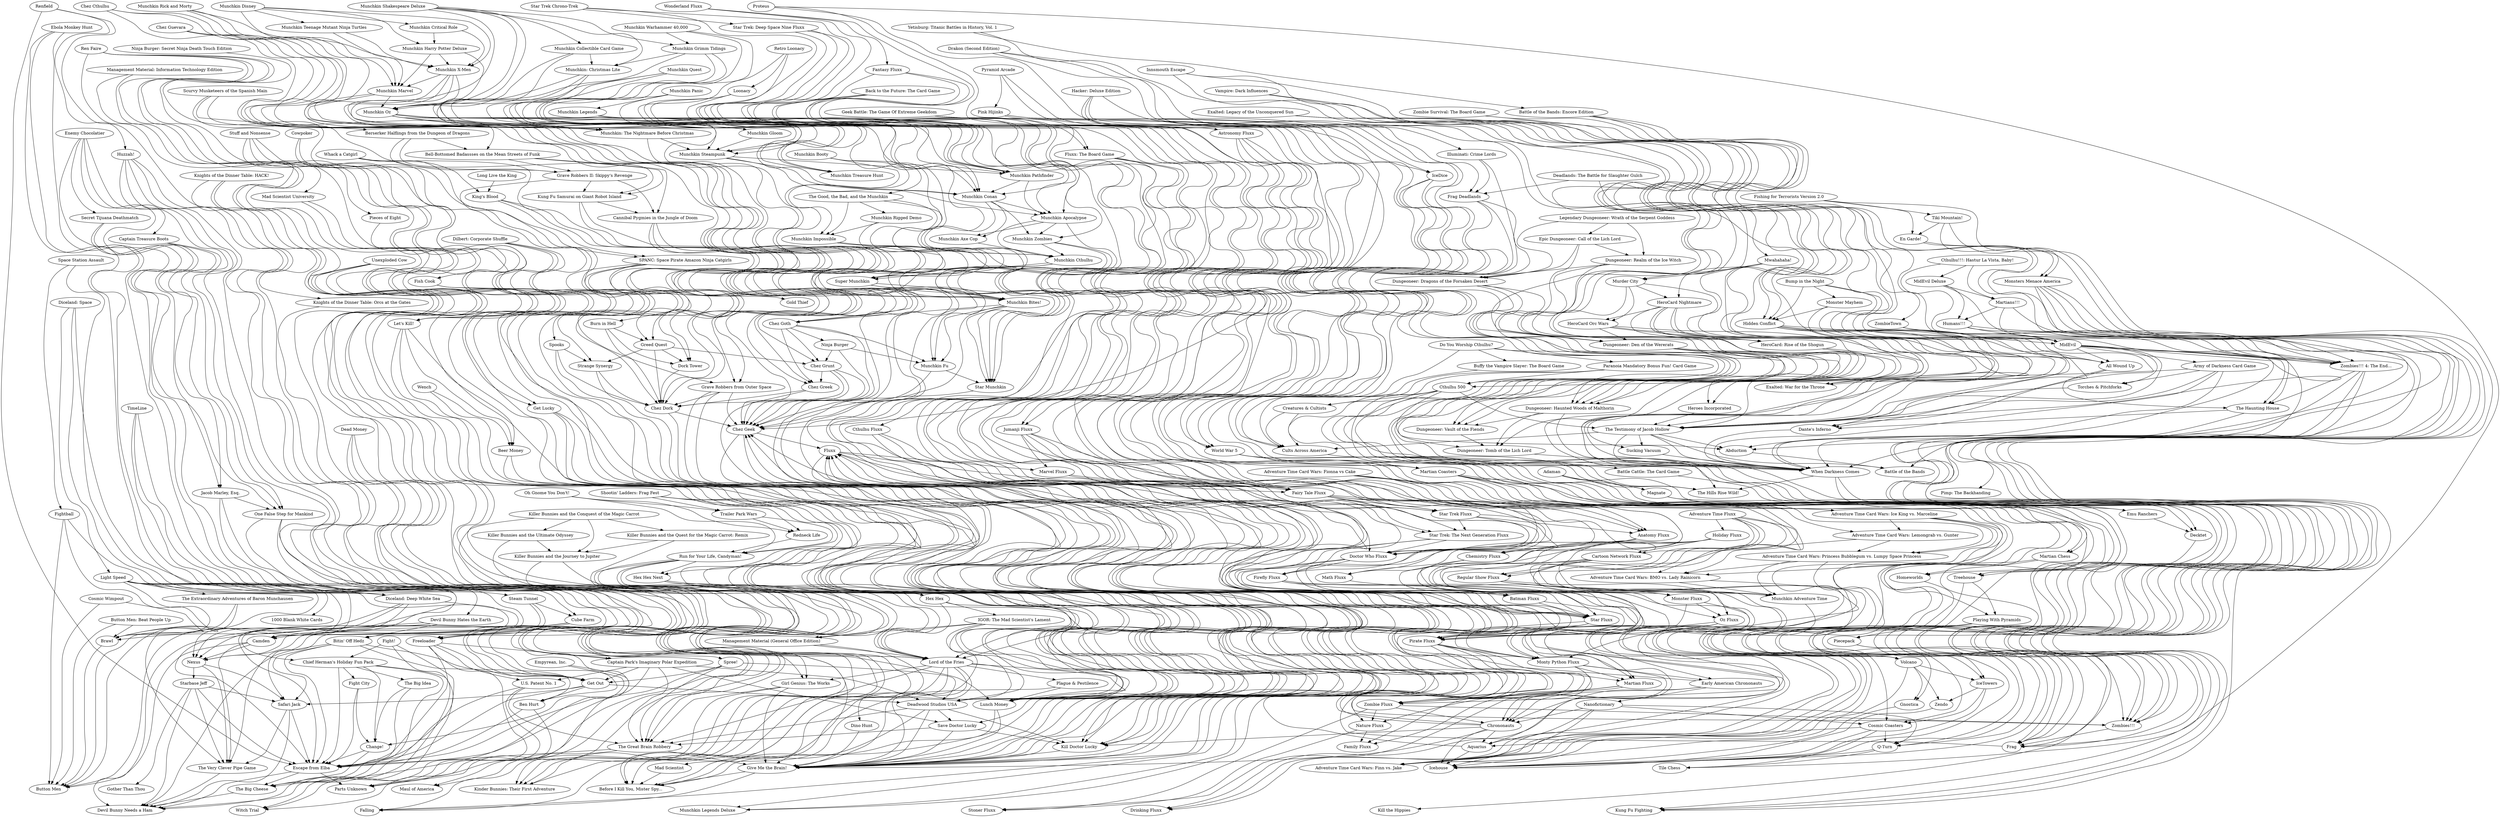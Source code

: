 digraph G {
"Brawl" -> "Button Men" ["weight"=0.270118568413011]
"Cosmic Wimpout" -> "Button Men" ["weight"=0.138727468293038]
"The Extraordinary Adventures of Baron Munchausen" -> "Button Men" ["weight"=0.0776003645563853]
"Camden" -> "Button Men" ["weight"=0.163890032499411]
"Diceland: Deep White Sea" -> "Button Men" ["weight"=0.245774028281331]
"Fightball" -> "Button Men" ["weight"=0.159882521012981]
"Light Speed" -> "Button Men" ["weight"=0.16741244811138]
"Button Men: Beat People Up" -> "Button Men" ["weight"=0.149694931652234]
"Cosmic Wimpout" -> "Brawl" ["weight"=0.109137306385345]
"The Extraordinary Adventures of Baron Munchausen" -> "Brawl" ["weight"=0.0693650145140033]
"Diceland: Deep White Sea" -> "Brawl" ["weight"=0.211947716266116]
"Fightball" -> "Brawl" ["weight"=0.215587022989953]
"Light Speed" -> "Brawl" ["weight"=0.18938029848096]
"Button Men: Beat People Up" -> "Brawl" ["weight"=0.05174118030249]
"Light Speed" -> "The Extraordinary Adventures of Baron Munchausen" ["weight"=0.0579260186936133]
"Camden" -> "The Very Clever Pipe Game" ["weight"=0.274122897940654]
"Camden" -> "Nexus" ["weight"=0.328084750041352]
"Diceland: Deep White Sea" -> "Camden" ["weight"=0.213258389856901]
"Cube Farm" -> "Camden" ["weight"=0.309298983015848]
"Light Speed" -> "Camden" ["weight"=0.257624798216462]
"Steam Tunnel" -> "Camden" ["weight"=0.263419388724265]
"TimeLine" -> "Camden" ["weight"=0.222080320896541]
"Diceland: Deep White Sea" -> "Nexus" ["weight"=0.205930422184713]
"Fightball" -> "Diceland: Deep White Sea" ["weight"=0.251245531584028]
"Light Speed" -> "Diceland: Deep White Sea" ["weight"=0.223021030741907]
"Diceland: Space" -> "Diceland: Deep White Sea" ["weight"=0.461683428986127]
"Space Station Assault" -> "Diceland: Deep White Sea" ["weight"=0.082373004403087]
"Space Station Assault" -> "Fightball" ["weight"=0.107000747100617]
"Light Speed" -> "The Very Clever Pipe Game" ["weight"=0.233684772091711]
"Light Speed" -> "Nexus" ["weight"=0.201529483864396]
"Light Speed" -> "1000 Blank White Cards" ["weight"=0.0697901969008259]
"Diceland: Space" -> "Light Speed" ["weight"=0.173014372856401]
"Give Me the Brain!" -> "Falling" ["weight"=0.202781748062712]
"Girl Genius: The Works" -> "Falling" ["weight"=0.160616734188259]
"Lord of the Fries" -> "Falling" ["weight"=0.194705005712912]
"Dilbert: Corporate Shuffle" -> "Falling" ["weight"=0.112831969472477]
"Give Me the Brain!" -> "Before I Kill You, Mister Spy..." ["weight"=0.267785680157806]
"Lunch Money" -> "Give Me the Brain!" ["weight"=0.153834838103716]
"Kill Doctor Lucky" -> "Give Me the Brain!" ["weight"=0.239078552234618]
"Chez Geek" -> "Give Me the Brain!" ["weight"=0.147075337982004]
"Plague & Pestilence" -> "Give Me the Brain!" ["weight"=0.113600936593175]
"The Great Brain Robbery" -> "Give Me the Brain!" ["weight"=0.302818152820012]
"Chrononauts" -> "Give Me the Brain!" ["weight"=0.161469654593267]
"Save Doctor Lucky" -> "Give Me the Brain!" ["weight"=0.207502136766203]
"Girl Genius: The Works" -> "Give Me the Brain!" ["weight"=0.217261211613271]
"Deadwood Studios USA" -> "Give Me the Brain!" ["weight"=0.229024658254437]
"Dino Hunt" -> "Give Me the Brain!" ["weight"=0.108229148124172]
"Lord of the Fries" -> "Give Me the Brain!" ["weight"=0.405753615638461]
"Dilbert: Corporate Shuffle" -> "Give Me the Brain!" ["weight"=0.134906550121331]
"Chez Dork" -> "Give Me the Brain!" ["weight"=0.127744401358644]
"Grave Robbers from Outer Space" -> "Give Me the Brain!" ["weight"=0.121093081870476]
"Chez Grunt" -> "Give Me the Brain!" ["weight"=0.0873957253320521]
"Strange Synergy" -> "Give Me the Brain!" ["weight"=0.107896523473061]
"Spooks" -> "Give Me the Brain!" ["weight"=0.0955193507427263]
"Beer Money" -> "Give Me the Brain!" ["weight"=0.0724351705779407]
"Cowpoker" -> "Give Me the Brain!" ["weight"=0.0756288047280229]
"Let's Kill!" -> "Give Me the Brain!" ["weight"=0.0692686800791575]
"Dead Money" -> "Give Me the Brain!" ["weight"=0.189434681186981]
"Girl Genius: The Works" -> "The Great Brain Robbery" ["weight"=0.215294245409494]
"Lord of the Fries" -> "Girl Genius: The Works" ["weight"=0.233762786566336]
"Knights of the Dinner Table: HACK!" -> "Girl Genius: The Works" ["weight"=0.103124893004582]
"Dead Money" -> "Girl Genius: The Works" ["weight"=0.115248976199736]
"Lord of the Fries" -> "Before I Kill You, Mister Spy..." ["weight"=0.238939129630239]
"Lord of the Fries" -> "Lunch Money" ["weight"=0.140506383340233]
"Lord of the Fries" -> "The Great Brain Robbery" ["weight"=0.282415705879063]
"Lord of the Fries" -> "Deadwood Studios USA" ["weight"=0.236322097246886]
"Lord of the Fries" -> "Dino Hunt" ["weight"=0.111711921762976]
"Lord of the Fries" -> "Plague & Pestilence" ["weight"=0.11088805021789]
"Unexploded Cow" -> "Lord of the Fries" ["weight"=0.188979591539375]
"Dilbert: Corporate Shuffle" -> "Lord of the Fries" ["weight"=0.129247479013192]
"Knights of the Dinner Table: HACK!" -> "Lord of the Fries" ["weight"=0.100246189010058]
"Management Material (General Office Edition)" -> "Lord of the Fries" ["weight"=0.0630994231568308]
"Management Material: Information Technology Edition" -> "Lord of the Fries" ["weight"=0.0595943549269646]
"IGOR: The Mad Scientist's Lament" -> "Lord of the Fries" ["weight"=0.0790299504680216]
"Hex Hex" -> "Lord of the Fries" ["weight"=0.105052510555045]
"Run for Your Life, Candyman!" -> "Lord of the Fries" ["weight"=0.0772576997471635]
"Killer Bunnies and the Journey to Jupiter" -> "Lord of the Fries" ["weight"=0.0415739766072381]
"Lunch Money" -> "Before I Kill You, Mister Spy..." ["weight"=0.129714124989778]
"Deadwood Studios USA" -> "Before I Kill You, Mister Spy..." ["weight"=0.241989588102495]
"Mad Scientist" -> "Before I Kill You, Mister Spy..." ["weight"=0.0590708550510787]
"Management Material (General Office Edition)" -> "Before I Kill You, Mister Spy..." ["weight"=0.0605721242022098]
"IGOR: The Mad Scientist's Lament" -> "Before I Kill You, Mister Spy..." ["weight"=0.0779442681713006]
"Let's Kill!" -> "Before I Kill You, Mister Spy..." ["weight"=0.0661578151700509]
"Plague & Pestilence" -> "Lunch Money" ["weight"=0.11279970283396]
"Beer Money" -> "Lunch Money" ["weight"=0.298568624195539]
"Hex Hex" -> "Lunch Money" ["weight"=0.110143998864928]
"Let's Kill!" -> "Lunch Money" ["weight"=0.106121991173492]
"Wench" -> "Lunch Money" ["weight"=0.0704548194774703]
"Hex Hex Next" -> "Lunch Money" ["weight"=0.067113000638134]
"Run for Your Life, Candyman!" -> "Lunch Money" ["weight"=0.0675878135476063]
"Mad Scientist University" -> "Lunch Money" ["weight"=0.0516722774026148]
"Ren Faire" -> "Lunch Money" ["weight"=0.0557925494941455]
"Deadwood Studios USA" -> "The Great Brain Robbery" ["weight"=0.267863143538604]
"Deadwood Studios USA" -> "Kill Doctor Lucky" ["weight"=0.188956894260289]
"Deadwood Studios USA" -> "Save Doctor Lucky" ["weight"=0.217277428879989]
"Get Out" -> "Deadwood Studios USA" ["weight"=0.268786752302531]
"Unexploded Cow" -> "Deadwood Studios USA" ["weight"=0.209901370519532]
"Spree!" -> "Deadwood Studios USA" ["weight"=0.236680422696631]
"Captain Park's Imaginary Polar Expedition" -> "Deadwood Studios USA" ["weight"=0.239603348534302]
"Get Lucky" -> "Deadwood Studios USA" ["weight"=0.0818899830807354]
"Fish Cook" -> "Deadwood Studios USA" ["weight"=0.0918601518775222]
"Stuff and Nonsense" -> "Deadwood Studios USA" ["weight"=0.0778141129233831]
"IGOR: The Mad Scientist's Lament" -> "Mad Scientist" ["weight"=0.0724542606292032]
"IGOR: The Mad Scientist's Lament" -> "Management Material (General Office Edition)" ["weight"=0.089822284815912]
"Management Material: Information Technology Edition" -> "Management Material (General Office Edition)" ["weight"=0.444293809673725]
"Hex Hex" -> "IGOR: The Mad Scientist's Lament" ["weight"=0.0985332007906469]
"Let's Kill!" -> "Beer Money" ["weight"=0.0984126803996302]
"Mad Scientist University" -> "Let's Kill!" ["weight"=0.0977225732032733]
"Pieces of Eight" -> "Let's Kill!" ["weight"=0.0602343597948582]
"Ren Faire" -> "Let's Kill!" ["weight"=0.0818002925368211]
"Fluxx" -> "Kill Doctor Lucky" ["weight"=0.173882221605067]
"Chez Geek" -> "Kill Doctor Lucky" ["weight"=0.138814891019346]
"Chrononauts" -> "Kill Doctor Lucky" ["weight"=0.16858858076413]
"Save Doctor Lucky" -> "Kill Doctor Lucky" ["weight"=0.294267845425814]
"Grave Robbers from Outer Space" -> "Kill Doctor Lucky" ["weight"=0.100352798630306]
"Get Lucky" -> "Kill Doctor Lucky" ["weight"=0.112507518709724]
"Stuff and Nonsense" -> "Kill Doctor Lucky" ["weight"=0.0719828667252231]
"Chrononauts" -> "Chez Geek" ["weight"=0.138811328851514]
"Chez Dork" -> "Chez Geek" ["weight"=0.20420567821821]
"Grave Robbers from Outer Space" -> "Chez Geek" ["weight"=0.108619741722241]
"Cannibal Pygmies in the Jungle of Doom" -> "Chez Geek" ["weight"=0.0840968467076544]
"Ninja Burger" -> "Chez Geek" ["weight"=0.141285576099559]
"Chez Geek" -> "Fluxx" ["weight"=0.154370627308891]
"Frag" -> "Chez Geek" ["weight"=0.130648927201546]
"Zombies!!!" -> "Chez Geek" ["weight"=0.141627066830573]
"Star Munchkin" -> "Chez Geek" ["weight"=0.148307087856829]
"Chez Greek" -> "Chez Geek" ["weight"=0.257044253599758]
"Chez Grunt" -> "Chez Geek" ["weight"=0.206903061359432]
"Munchkin Fu" -> "Chez Geek" ["weight"=0.13603556208336]
"Chez Goth" -> "Chez Geek" ["weight"=0.271168381364544]
"Hacker: Deluxe Edition" -> "Chez Geek" ["weight"=0.0785138306719364]
"Munchkin Bites!" -> "Chez Geek" ["weight"=0.133556661332442]
"Chez Cthulhu" -> "Chez Geek" ["weight"=0.143101772870249]
"The Great Brain Robbery" -> "Escape from Elba" ["weight"=0.244277183656679]
"The Great Brain Robbery" -> "Maul of America" ["weight"=0.0545631936279433]
"Save Doctor Lucky" -> "The Great Brain Robbery" ["weight"=0.238982353511531]
"Unexploded Cow" -> "The Great Brain Robbery" ["weight"=0.197315697869545]
"Spree!" -> "The Great Brain Robbery" ["weight"=0.235928408411422]
"U.S. Patent No. 1" -> "The Great Brain Robbery" ["weight"=0.311755288875749]
"Captain Park's Imaginary Polar Expedition" -> "The Great Brain Robbery" ["weight"=0.263402881856705]
"Dead Money" -> "The Great Brain Robbery" ["weight"=0.175539783521667]
"Chrononauts" -> "Icehouse" ["weight"=0.129657374897542]
"Nanofictionary" -> "Chrononauts" ["weight"=0.14192994353462]
"Chrononauts" -> "Fluxx" ["weight"=0.245762013607885]
"Chrononauts" -> "Aquarius" ["weight"=0.174002759473378]
"Early American Chrononauts" -> "Chrononauts" ["weight"=0.396557113107968]
"Zombie Fluxx" -> "Chrononauts" ["weight"=0.167454205918391]
"Monty Python Fluxx" -> "Chrononauts" ["weight"=0.153072525889268]
"Back to the Future: The Card Game" -> "Chrononauts" ["weight"=0.147354926368368]
"Geek Battle: The Game Of Extreme Geekdom" -> "Chrononauts" ["weight"=0.0297564161972707]
"Captain Park's Imaginary Polar Expedition" -> "Save Doctor Lucky" ["weight"=0.203685053977285]
"Get Lucky" -> "Save Doctor Lucky" ["weight"=0.0907434561289456]
"Grave Robbers from Outer Space" -> "Chez Dork" ["weight"=0.0911267505766717]
"Cannibal Pygmies in the Jungle of Doom" -> "Chez Dork" ["weight"=0.1026517920765]
"Chez Greek" -> "Chez Dork" ["weight"=0.222830082685787]
"Chez Grunt" -> "Chez Dork" ["weight"=0.236460158277007]
"Kung Fu Samurai on Giant Robot Island" -> "Chez Dork" ["weight"=0.0778862318020032]
"Strange Synergy" -> "Chez Dork" ["weight"=0.128437463290127]
"Spooks" -> "Chez Dork" ["weight"=0.0952240738788418]
"Dork Tower" -> "Chez Dork" ["weight"=0.176459574395872]
"Greed Quest" -> "Chez Dork" ["weight"=0.143155576766093]
"Burn in Hell" -> "Chez Dork" ["weight"=0.112498949563805]
"SPANC: Space Pirate Amazon Ninja Catgirls" -> "Chez Dork" ["weight"=0.116493505878232]
"Cannibal Pygmies in the Jungle of Doom" -> "Grave Robbers from Outer Space" ["weight"=0.365784272981495]
"Kung Fu Samurai on Giant Robot Island" -> "Grave Robbers from Outer Space" ["weight"=0.341768903438397]
"Grave Robbers II: Skippy's Revenge" -> "Grave Robbers from Outer Space" ["weight"=0.48450182489287]
"Ninja Burger" -> "Chez Grunt" ["weight"=0.105949987625411]
"Chez Grunt" -> "Chez Greek" ["weight"=0.408735738578118]
"Greed Quest" -> "Chez Grunt" ["weight"=0.101973696295194]
"Chez Goth" -> "Chez Grunt" ["weight"=0.299290638195497]
"Chez Guevara" -> "Chez Grunt" ["weight"=0.220704786875334]
"Spooks" -> "Strange Synergy" ["weight"=0.103419268734896]
"Greed Quest" -> "Strange Synergy" ["weight"=0.141314179676109]
"SPANC: Space Pirate Amazon Ninja Catgirls" -> "Strange Synergy" ["weight"=0.125175684135565]
"Cowpoker" -> "Spooks" ["weight"=0.0952296673159329]
"Wench" -> "Beer Money" ["weight"=0.06521442514397]
"Ren Faire" -> "Beer Money" ["weight"=0.0427027866851756]
"The Very Clever Pipe Game" -> "Devil Bunny Needs a Ham" ["weight"=0.253713395604052]
"The Big Cheese" -> "Devil Bunny Needs a Ham" ["weight"=0.216206111129066]
"Escape from Elba" -> "Devil Bunny Needs a Ham" ["weight"=0.245228852753537]
"Safari Jack" -> "Devil Bunny Needs a Ham" ["weight"=0.232201441088491]
"Starbase Jeff" -> "Devil Bunny Needs a Ham" ["weight"=0.266499605012386]
"Bitin' Off Hedz" -> "Devil Bunny Needs a Ham" ["weight"=0.290251379609872]
"Chief Herman's Holiday Fun Pack" -> "Devil Bunny Needs a Ham" ["weight"=0.237988771522514]
"Devil Bunny Hates the Earth" -> "Devil Bunny Needs a Ham" ["weight"=0.486826151822224]
"Fight!" -> "Devil Bunny Needs a Ham" ["weight"=0.0997074863972961]
"Safari Jack" -> "The Very Clever Pipe Game" ["weight"=0.275533228929699]
"Starbase Jeff" -> "The Very Clever Pipe Game" ["weight"=0.268777582503904]
"Nexus" -> "The Very Clever Pipe Game" ["weight"=0.286842130764252]
"Cube Farm" -> "The Very Clever Pipe Game" ["weight"=0.273527335920435]
"Escape from Elba" -> "The Big Cheese" ["weight"=0.224849732170565]
"Change!" -> "The Big Cheese" ["weight"=0.238954764505636]
"The Big Idea" -> "The Big Cheese" ["weight"=0.239500507282148]
"Chief Herman's Holiday Fun Pack" -> "The Big Cheese" ["weight"=0.232562039189652]
"Fight!" -> "The Big Cheese" ["weight"=0.11844770656539]
"Empyrean, Inc." -> "The Big Cheese" ["weight"=0.0815317328794918]
"Escape from Elba" -> "Parts Unknown" ["weight"=0.258201173236367]
"Safari Jack" -> "Escape from Elba" ["weight"=0.263404354301808]
"Starbase Jeff" -> "Escape from Elba" ["weight"=0.256524090038232]
"Fight City" -> "Escape from Elba" ["weight"=0.201076598303558]
"Bitin' Off Hedz" -> "Escape from Elba" ["weight"=0.304406374709351]
"Chief Herman's Holiday Fun Pack" -> "Escape from Elba" ["weight"=0.248284749183376]
"Devil Bunny Hates the Earth" -> "Escape from Elba" ["weight"=0.268587801373132]
"Spree!" -> "Escape from Elba" ["weight"=0.300294095227412]
"Ebola Monkey Hunt" -> "Escape from Elba" ["weight"=0.142128982520107]
"Change!" -> "Escape from Elba" ["weight"=0.254609804518684]
"Ben Hurt" -> "Escape from Elba" ["weight"=0.268203713050973]
"Get Out" -> "Escape from Elba" ["weight"=0.267278001298613]
"Huzzah!" -> "Escape from Elba" ["weight"=0.287561035500163]
"Renfield" -> "Escape from Elba" ["weight"=0.234100637055188]
"U.S. Patent No. 1" -> "Escape from Elba" ["weight"=0.26875661238367]
"Freeloader" -> "Escape from Elba" ["weight"=0.251126033564902]
"Starbase Jeff" -> "Safari Jack" ["weight"=0.280868056947742]
"Get Out" -> "Safari Jack" ["weight"=0.268160720013109]
"Bitin' Off Hedz" -> "Safari Jack" ["weight"=0.252682005655947]
"Nexus" -> "Safari Jack" ["weight"=0.238622361812332]
"Cube Farm" -> "Safari Jack" ["weight"=0.233732377606673]
"Starbase Jeff" -> "Gother Than Thou" ["weight"=0.101440820222003]
"Nexus" -> "Starbase Jeff" ["weight"=0.198585433861887]
"Bitin' Off Hedz" -> "Ben Hurt" ["weight"=0.262225880002649]
"Bitin' Off Hedz" -> "Get Out" ["weight"=0.273981194958888]
"Devil Bunny Hates the Earth" -> "Bitin' Off Hedz" ["weight"=0.292394066824351]
"Ebola Monkey Hunt" -> "Bitin' Off Hedz" ["weight"=0.126100992579518]
"Chief Herman's Holiday Fun Pack" -> "The Big Idea" ["weight"=0.199504354110557]
"Chief Herman's Holiday Fun Pack" -> "Fight City" ["weight"=0.252888336387372]
"Chief Herman's Holiday Fun Pack" -> "Change!" ["weight"=0.26563798361293]
"Devil Bunny Hates the Earth" -> "Chief Herman's Holiday Fun Pack" ["weight"=0.277600840053919]
"Fight!" -> "Chief Herman's Holiday Fun Pack" ["weight"=0.124425871724009]
"Ebola Monkey Hunt" -> "Devil Bunny Hates the Earth" ["weight"=0.117014614007829]
"Q-Turn" -> "Icehouse" ["weight"=0.20178028769283]
"Aquarius" -> "Icehouse" ["weight"=0.152776753089542]
"Cosmic Coasters" -> "Icehouse" ["weight"=0.212130992511014]
"Piecepack" -> "Icehouse" ["weight"=0.141057384455606]
"Nanofictionary" -> "Icehouse" ["weight"=0.16105494524067]
"Zendo" -> "Icehouse" ["weight"=0.180397949049888]
"IceTowers" -> "Icehouse" ["weight"=0.234248651529187]
"Gnostica" -> "Icehouse" ["weight"=0.171242045022607]
"Volcano" -> "Icehouse" ["weight"=0.240092749392351]
"Playing With Pyramids" -> "Icehouse" ["weight"=0.230748224823116]
"Q-Turn" -> "Tile Chess" ["weight"=0.0953154056336346]
"Cosmic Coasters" -> "Q-Turn" ["weight"=0.342802950210669]
"Proteus" -> "Q-Turn" ["weight"=0.0985053711369326]
"Piecepack" -> "Q-Turn" ["weight"=0.0831479581180341]
"Nanofictionary" -> "Q-Turn" ["weight"=0.215915568972666]
"Playing With Pyramids" -> "Q-Turn" ["weight"=0.124821562515944]
"Cosmic Coasters" -> "Aquarius" ["weight"=0.164299207322712]
"Nanofictionary" -> "Aquarius" ["weight"=0.15952992972551]
"Early American Chrononauts" -> "Aquarius" ["weight"=0.12821639197952]
"Aquarius" -> "Fluxx" ["weight"=0.155001754040658]
"Cosmic Coasters" -> "Tile Chess" ["weight"=0.110914800171039]
"Proteus" -> "Cosmic Coasters" ["weight"=0.0990919162935565]
"Nanofictionary" -> "Cosmic Coasters" ["weight"=0.197262601593364]
"IceTowers" -> "Cosmic Coasters" ["weight"=0.161471355740316]
"Playing With Pyramids" -> "Cosmic Coasters" ["weight"=0.213194733578545]
"Playing With Pyramids" -> "Piecepack" ["weight"=0.149770795744809]
"Decktet" -> "Piecepack" ["weight"=0.121496813071821]
"Early American Chrononauts" -> "Nanofictionary" ["weight"=0.137020490093924]
"IceTowers" -> "Zendo" ["weight"=0.186001833268469]
"Volcano" -> "Zendo" ["weight"=0.239394878028269]
"Playing With Pyramids" -> "IceTowers" ["weight"=0.263887873057224]
"Martian Coasters" -> "IceTowers" ["weight"=0.236325621271892]
"Volcano" -> "IceTowers" ["weight"=0.306892903135473]
"Playing With Pyramids" -> "Gnostica" ["weight"=0.212891720430263]
"Volcano" -> "Gnostica" ["weight"=0.214138427294302]
"Playing With Pyramids" -> "Volcano" ["weight"=0.308797065609148]
"Martian Coasters" -> "Volcano" ["weight"=0.287281978180367]
"Homeworlds" -> "Volcano" ["weight"=0.272940863986554]
"Martian Chess" -> "Volcano" ["weight"=0.233855974372477]
"Treehouse" -> "Volcano" ["weight"=0.237432855220302]
"World War 5" -> "Volcano" ["weight"=0.203452636997508]
"Treehouse" -> "Playing With Pyramids" ["weight"=0.210496829545293]
"Martian Coasters" -> "Playing With Pyramids" ["weight"=0.23169214387915]
"Hex Hex Next" -> "Hex Hex" ["weight"=0.417831937350512]
"Run for Your Life, Candyman!" -> "Hex Hex" ["weight"=0.0975543541765671]
"Shootin' Ladders: Frag Fest" -> "Hex Hex" ["weight"=0.0580990653500297]
"Run for Your Life, Candyman!" -> "Hex Hex Next" ["weight"=0.0673139700643425]
"Shootin' Ladders: Frag Fest" -> "Hex Hex Next" ["weight"=0.0558169829277585]
"Run for Your Life, Candyman!" -> "Kinder Bunnies: Their First Adventure" ["weight"=0.0734130114837266]
"Redneck Life" -> "Run for Your Life, Candyman!" ["weight"=0.0855995502275964]
"Trailer Park Wars" -> "Run for Your Life, Candyman!" ["weight"=0.0727253969193244]
"Shootin' Ladders: Frag Fest" -> "Run for Your Life, Candyman!" ["weight"=0.227353461054665]
"Oh Gnome You Don't!" -> "Run for Your Life, Candyman!" ["weight"=0.0546885319550543]
"Ren Faire" -> "Mad Scientist University" ["weight"=0.0758092579942918]
"Ren Faire" -> "Pieces of Eight" ["weight"=0.0807341037053478]
"Diceland: Space" -> "Nexus" ["weight"=0.151373506457981]
"Cube Farm" -> "Nexus" ["weight"=0.32652197316262]
"Steam Tunnel" -> "Nexus" ["weight"=0.374728590460749]
"Steam Tunnel" -> "Cube Farm" ["weight"=0.321289431696715]
"TimeLine" -> "Cube Farm" ["weight"=0.210654921390578]
"The Big Idea" -> "Change!" ["weight"=0.224047114205869]
"Fight City" -> "Change!" ["weight"=0.199697145504837]
"Empyrean, Inc." -> "Change!" ["weight"=0.112175136396809]
"Ben Hurt" -> "Parts Unknown" ["weight"=0.286077136943293]
"Huzzah!" -> "Parts Unknown" ["weight"=0.267171701121154]
"Renfield" -> "Parts Unknown" ["weight"=0.317347924472885]
"Get Out" -> "Ben Hurt" ["weight"=0.222072145323992]
"Huzzah!" -> "Ben Hurt" ["weight"=0.282591891759581]
"Huzzah!" -> "Spree!" ["weight"=0.26639464614057]
"Huzzah!" -> "Get Out" ["weight"=0.299749901198151]
"Renfield" -> "Huzzah!" ["weight"=0.25326753217467]
"Proteus" -> "Tile Chess" ["weight"=0.206674500013546]
"Knights of the Dinner Table: Orcs at the Gates" -> "Maul of America" ["weight"=0.0955010852380831]
"Spree!" -> "Get Out" ["weight"=0.274842155542641]
"Captain Park's Imaginary Polar Expedition" -> "U.S. Patent No. 1" ["weight"=0.273723639494798]
"U.S. Patent No. 1" -> "Witch Trial" ["weight"=0.215074336880786]
"Freeloader" -> "U.S. Patent No. 1" ["weight"=0.300368677862418]
"Captain Park's Imaginary Polar Expedition" -> "Witch Trial" ["weight"=0.258189466886573]
"Captain Park's Imaginary Polar Expedition" -> "Get Out" ["weight"=0.27086668797663]
"Freeloader" -> "Captain Park's Imaginary Polar Expedition" ["weight"=0.290596448394744]
"One False Step for Mankind" -> "Captain Park's Imaginary Polar Expedition" ["weight"=0.221745231587054]
"Freeloader" -> "Get Out" ["weight"=0.311545964586815]
"One False Step for Mankind" -> "Get Out" ["weight"=0.219047445277755]
"Jacob Marley, Esq." -> "Get Out" ["weight"=0.175625744178974]
"Knights of the Dinner Table: HACK!" -> "Knights of the Dinner Table: Orcs at the Gates" ["weight"=0.151293339388613]
"Fish Cook" -> "Get Lucky" ["weight"=0.0701652402223696]
"Stuff and Nonsense" -> "Get Lucky" ["weight"=0.131643784808614]
"Stuff and Nonsense" -> "Fish Cook" ["weight"=0.0855376141601492]
"Killer Bunnies and the Journey to Jupiter" -> "Kinder Bunnies: Their First Adventure" ["weight"=0.138455125426426]
"Killer Bunnies and the Quest for the Magic Carrot: Remix" -> "Killer Bunnies and the Journey to Jupiter" ["weight"=0.0829754496749588]
"Killer Bunnies and the Ultimate Odyssey" -> "Killer Bunnies and the Journey to Jupiter" ["weight"=0.24834977663328]
"Killer Bunnies and the Conquest of the Magic Carrot" -> "Killer Bunnies and the Journey to Jupiter" ["weight"=0.136803541501395]
"Early American Chrononauts" -> "Fluxx" ["weight"=0.135123170705161]
"Monty Python Fluxx" -> "Early American Chrononauts" ["weight"=0.103272294168172]
"Back to the Future: The Card Game" -> "Early American Chrononauts" ["weight"=0.118363006241807]
"TimeLine" -> "Steam Tunnel" ["weight"=0.245653257931521]
"Freeloader" -> "Witch Trial" ["weight"=0.23610488551869]
"One False Step for Mankind" -> "Freeloader" ["weight"=0.299316549274096]
"Jacob Marley, Esq." -> "Freeloader" ["weight"=0.230669266470776]
"Secret Tijuana Deathmatch" -> "Freeloader" ["weight"=0.200384149135538]
"Enemy Chocolatier" -> "Freeloader" ["weight"=0.160865759477944]
"Secret Tijuana Deathmatch" -> "One False Step for Mankind" ["weight"=0.235824403027523]
"Jacob Marley, Esq." -> "One False Step for Mankind" ["weight"=0.233233809446649]
"Captain Treasure Boots" -> "One False Step for Mankind" ["weight"=0.155532403050111]
"Enemy Chocolatier" -> "One False Step for Mankind" ["weight"=0.182781074743231]
"Martian Coasters" -> "Treehouse" ["weight"=0.376764986403414]
"World War 5" -> "Treehouse" ["weight"=0.239165503734638]
"IceDice" -> "Treehouse" ["weight"=0.216225489852316]
"Martian Coasters" -> "Martian Chess" ["weight"=0.224051788125272]
"World War 5" -> "Martian Coasters" ["weight"=0.351174044158913]
"IceDice" -> "Martian Coasters" ["weight"=0.248654157674466]
"Pink Hijinks" -> "Martian Coasters" ["weight"=0.227011521903216]
"Martian Chess" -> "Homeworlds" ["weight"=0.26483560675445]
"World War 5" -> "Martian Chess" ["weight"=0.268663791180421]
"World War 5" -> "Homeworlds" ["weight"=0.207584596676096]
"IceDice" -> "World War 5" ["weight"=0.269161486320406]
"Pink Hijinks" -> "World War 5" ["weight"=0.220429257008487]
"Pyramid Arcade" -> "World War 5" ["weight"=0.140955389021728]
"Pink Hijinks" -> "IceDice" ["weight"=0.288800520367979]
"Pyramid Arcade" -> "IceDice" ["weight"=0.167040357453766]
"Pyramid Arcade" -> "Pink Hijinks" ["weight"=0.205659709856788]
"Zombie Fluxx" -> "Fluxx" ["weight"=0.251493650726489]
"Monty Python Fluxx" -> "Fluxx" ["weight"=0.210844707601683]
"Star Fluxx" -> "Fluxx" ["weight"=0.169060264437996]
"Abduction" -> "Battle of the Bands" ["weight"=0.0951402511406236]
"The Testimony of Jacob Hollow" -> "Battle of the Bands" ["weight"=0.0863657497338256]
"Battle of the Bands: Encore Edition" -> "Battle of the Bands" ["weight"=0.240406746758151]
"The Testimony of Jacob Hollow" -> "Abduction" ["weight"=0.113046138509351]
"Battle of the Bands: Encore Edition" -> "Abduction" ["weight"=0.0656816962498723]
"Cthulhu 500" -> "Abduction" ["weight"=0.103527223965052]
"Army of Darkness Card Game" -> "Abduction" ["weight"=0.0789278542491625]
"The Testimony of Jacob Hollow" -> "Cults Across America" ["weight"=0.0892782445144035]
"Battle of the Bands: Encore Edition" -> "The Testimony of Jacob Hollow" ["weight"=0.132564624425494]
"Cthulhu 500" -> "The Testimony of Jacob Hollow" ["weight"=0.0933274514341312]
"The Testimony of Jacob Hollow" -> "The Hills Rise Wild!" ["weight"=0.114434237672215]
"The Testimony of Jacob Hollow" -> "Sucking Vacuum" ["weight"=0.0957415584419346]
"Army of Darkness Card Game" -> "The Testimony of Jacob Hollow" ["weight"=0.110348554191483]
"The Testimony of Jacob Hollow" -> "When Darkness Comes" ["weight"=0.148030240445504]
"Torches & Pitchforks" -> "The Testimony of Jacob Hollow" ["weight"=0.0983544180273504]
"Heroes Incorporated" -> "The Testimony of Jacob Hollow" ["weight"=0.112020013184825]
"MidEvil" -> "The Testimony of Jacob Hollow" ["weight"=0.0862932683059716]
"Hidden Conflict" -> "The Testimony of Jacob Hollow" ["weight"=0.109554903669145]
"HeroCard Nightmare" -> "The Testimony of Jacob Hollow" ["weight"=0.0923903409211787]
"Innsmouth Escape" -> "The Testimony of Jacob Hollow" ["weight"=0.106474222713508]
"Yetisburg: Titanic Battles in History, Vol. 1" -> "The Testimony of Jacob Hollow" ["weight"=0.0736806788538917]
"Yetisburg: Titanic Battles in History, Vol. 1" -> "Battle of the Bands: Encore Edition" ["weight"=0.0857050587192179]
"Captain Treasure Boots" -> "Jacob Marley, Esq." ["weight"=0.165526908107987]
"Enemy Chocolatier" -> "Jacob Marley, Esq." ["weight"=0.138791170085128]
"Paranoia Mandatory Bonus Fun! Card Game" -> "Cults Across America" ["weight"=0.0835753861578854]
"Paranoia Mandatory Bonus Fun! Card Game" -> "Creatures & Cultists" ["weight"=0.0681945770582297]
"Paranoia Mandatory Bonus Fun! Card Game" -> "Cthulhu 500" ["weight"=0.111463239991363]
"Do You Worship Cthulhu?" -> "Paranoia Mandatory Bonus Fun! Card Game" ["weight"=0.0538229873922501]
"Cults Across America" -> "The Hills Rise Wild!" ["weight"=0.176169169203381]
"Creatures & Cultists" -> "Cults Across America" ["weight"=0.12001177168677]
"Buffy the Vampire Slayer: The Board Game" -> "Cults Across America" ["weight"=0.0332185804936121]
"Cthulhu 500" -> "Cults Across America" ["weight"=0.112611637387199]
"Do You Worship Cthulhu?" -> "Cults Across America" ["weight"=0.0625215417334471]
"Cthulhu 500" -> "Creatures & Cultists" ["weight"=0.104180165030699]
"Creatures & Cultists" -> "The Hills Rise Wild!" ["weight"=0.0914508390791182]
"Cthulhu 500" -> "The Hills Rise Wild!" ["weight"=0.0885731905482072]
"Cthulhu 500" -> "When Darkness Comes" ["weight"=0.0945687355572258]
"Army of Darkness Card Game" -> "Cthulhu 500" ["weight"=0.0846310202523426]
"Do You Worship Cthulhu?" -> "Cthulhu 500" ["weight"=0.0790600396707308]
"Do You Worship Cthulhu?" -> "Buffy the Vampire Slayer: The Board Game" ["weight"=0.0464351139081971]
"Zombie Fluxx" -> "Stoner Fluxx" ["weight"=0.148208487859964]
"Zombie Fluxx" -> "Zombies!!!" ["weight"=0.149258936106976]
"Zombie Fluxx" -> "Nature Fluxx" ["weight"=0.153999770051853]
"Martian Fluxx" -> "Zombie Fluxx" ["weight"=0.216308817128557]
"Monty Python Fluxx" -> "Zombie Fluxx" ["weight"=0.253653091630434]
"Pirate Fluxx" -> "Zombie Fluxx" ["weight"=0.253589668377725]
"Star Fluxx" -> "Zombie Fluxx" ["weight"=0.194982479319129]
"Cthulhu Fluxx" -> "Zombie Fluxx" ["weight"=0.203304007124019]
"Geek Battle: The Game Of Extreme Geekdom" -> "Zombie Fluxx" ["weight"=0.0381601534846579]
"Monty Python Fluxx" -> "Martian Fluxx" ["weight"=0.191350715919436]
"Back to the Future: The Card Game" -> "Monty Python Fluxx" ["weight"=0.104480114352899]
"Pirate Fluxx" -> "Monty Python Fluxx" ["weight"=0.206148267235269]
"Star Fluxx" -> "Monty Python Fluxx" ["weight"=0.205171985021646]
"Oz Fluxx" -> "Monty Python Fluxx" ["weight"=0.144178150578656]
"Geek Battle: The Game Of Extreme Geekdom" -> "Monty Python Fluxx" ["weight"=0.0401444366265987]
"Firefly Fluxx" -> "Monty Python Fluxx" ["weight"=0.139337102505054]
"When Darkness Comes" -> "The Hills Rise Wild!" ["weight"=0.100847079517685]
"Army of Darkness Card Game" -> "When Darkness Comes" ["weight"=0.0875870830818215]
"Army of Darkness Card Game" -> "Torches & Pitchforks" ["weight"=0.0818041448117177]
"MidEvil" -> "Army of Darkness Card Game" ["weight"=0.119884631881567]
"Kung Fu Samurai on Giant Robot Island" -> "Cannibal Pygmies in the Jungle of Doom" ["weight"=0.402359837293264]
"Grave Robbers II: Skippy's Revenge" -> "Cannibal Pygmies in the Jungle of Doom" ["weight"=0.367656169845947]
"Bell-Bottomed Badassses on the Mean Streets of Funk" -> "Cannibal Pygmies in the Jungle of Doom" ["weight"=0.335209649996852]
"Chez Goth" -> "Chez Greek" ["weight"=0.312842170123533]
"Chez Guevara" -> "Chez Greek" ["weight"=0.215896536810976]
"Chez Cthulhu" -> "Chez Greek" ["weight"=0.128998047664131]
"Grave Robbers II: Skippy's Revenge" -> "Kung Fu Samurai on Giant Robot Island" ["weight"=0.387322519413972]
"Bell-Bottomed Badassses on the Mean Streets of Funk" -> "Kung Fu Samurai on Giant Robot Island" ["weight"=0.409654552232492]
"Berserker Halflings from the Dungeon of Dragons" -> "Kung Fu Samurai on Giant Robot Island" ["weight"=0.412959262440897]
"Greed Quest" -> "Dork Tower" ["weight"=0.139312059191772]
"Burn in Hell" -> "Dork Tower" ["weight"=0.0962661971814919]
"SPANC: Space Pirate Amazon Ninja Catgirls" -> "Dork Tower" ["weight"=0.105322532991685]
"King's Blood" -> "Dork Tower" ["weight"=0.0724059196279064]
"SPANC: Space Pirate Amazon Ninja Catgirls" -> "Greed Quest" ["weight"=0.127395779520707]
"King's Blood" -> "Greed Quest" ["weight"=0.0867326491084301]
"Burn in Hell" -> "Greed Quest" ["weight"=0.0907014353151279]
"Ninja Burger: Secret Ninja Death Touch Edition" -> "Burn in Hell" ["weight"=0.0536282777274613]
"King's Blood" -> "SPANC: Space Pirate Amazon Ninja Catgirls" ["weight"=0.095576752687431]
"Whack a Catgirl" -> "SPANC: Space Pirate Amazon Ninja Catgirls" ["weight"=0.0701198538134824]
"Battle Cattle: The Card Game" -> "Frag" ["weight"=0.0925760097216478]
"Frag Deadlands" -> "Battle Cattle: The Card Game" ["weight"=0.12310374669765]
"Zombies!!!" -> "Frag" ["weight"=0.127075029744877]
"When Darkness Comes" -> "Frag" ["weight"=0.0960801059092936]
"Frag Deadlands" -> "Frag" ["weight"=0.181240901419178]
"Illuminati: Crime Lords" -> "Frag" ["weight"=0.080305144778214]
"Zombies!!! 4: The End..." -> "Frag" ["weight"=0.0861545682299864]
"Hacker: Deluxe Edition" -> "Frag" ["weight"=0.0947694717396517]
"Monsters Menace America" -> "Frag" ["weight"=0.0989722460519856]
"Illuminati: Crime Lords" -> "Frag Deadlands" ["weight"=0.10038457480006]
"Hacker: Deluxe Edition" -> "Frag Deadlands" ["weight"=0.0769096671835049]
"Frag Deadlands" -> "When Darkness Comes" ["weight"=0.087019606129362]
"Deadlands: The Battle for Slaughter Gulch" -> "Frag Deadlands" ["weight"=0.0787565886557118]
"Bell-Bottomed Badassses on the Mean Streets of Funk" -> "Grave Robbers II: Skippy's Revenge" ["weight"=0.416428372874092]
"Berserker Halflings from the Dungeon of Dragons" -> "Grave Robbers II: Skippy's Revenge" ["weight"=0.354356604973056]
"Scurvy Musketeers of the Spanish Main" -> "Grave Robbers II: Skippy's Revenge" ["weight"=0.295182449267467]
"Berserker Halflings from the Dungeon of Dragons" -> "Bell-Bottomed Badassses on the Mean Streets of Funk" ["weight"=0.439902388028423]
"Scurvy Musketeers of the Spanish Main" -> "Bell-Bottomed Badassses on the Mean Streets of Funk" ["weight"=0.315670124982277]
"Enemy Chocolatier" -> "Secret Tijuana Deathmatch" ["weight"=0.177929280568547]
"Enemy Chocolatier" -> "Captain Treasure Boots" ["weight"=0.175056415545078]
"Scurvy Musketeers of the Spanish Main" -> "Berserker Halflings from the Dungeon of Dragons" ["weight"=0.416618307707838]
"Ninja Burger" -> "Munchkin Fu" ["weight"=0.138190390537545]
"Chez Goth" -> "Ninja Burger" ["weight"=0.128762802262049]
"Munchkin Fu" -> "Star Munchkin" ["weight"=0.334309988997953]
"Chez Goth" -> "Munchkin Fu" ["weight"=0.118357611201779]
"Munchkin Bites!" -> "Munchkin Fu" ["weight"=0.335934459538715]
"Super Munchkin" -> "Munchkin Fu" ["weight"=0.317546696235188]
"Munchkin Impossible" -> "Munchkin Fu" ["weight"=0.30889773533781]
"Munchkin Bites!" -> "Chez Goth" ["weight"=0.138568763024178]
"Chez Guevara" -> "Chez Goth" ["weight"=0.210997785112819]
"Chez Cthulhu" -> "Chez Goth" ["weight"=0.195277890306588]
"Sucking Vacuum" -> "When Darkness Comes" ["weight"=0.108120675219396]
"The Haunting House" -> "When Darkness Comes" ["weight"=0.149327830597327]
"When Darkness Comes" -> "Zombies!!!" ["weight"=0.136362049019132]
"Dungeoneer: Tomb of the Lich Lord" -> "When Darkness Comes" ["weight"=0.111965783228989]
"Dante's Inferno" -> "When Darkness Comes" ["weight"=0.159182461403132]
"Zombies!!! 4: The End..." -> "When Darkness Comes" ["weight"=0.141768564502025]
"Dungeoneer: Haunted Woods of Malthorin" -> "When Darkness Comes" ["weight"=0.0915448443244976]
"Dungeoneer: Den of the Wererats" -> "When Darkness Comes" ["weight"=0.112082388162768]
"MidEvil" -> "When Darkness Comes" ["weight"=0.150718908424394]
"Hidden Conflict" -> "When Darkness Comes" ["weight"=0.153517724261839]
"Monsters Menace America" -> "When Darkness Comes" ["weight"=0.100022107743547]
"HeroCard Nightmare" -> "When Darkness Comes" ["weight"=0.0762902697567203]
"Zombies!!! 4: The End..." -> "Zombies!!!" ["weight"=0.30873270741577]
"MidEvil" -> "Zombies!!!" ["weight"=0.123183711606907]
"Humans!!!" -> "Zombies!!!" ["weight"=0.183098299711467]
"Deadlands: The Battle for Slaughter Gulch" -> "Zombies!!!" ["weight"=0.0659532216168658]
"Martians!!!" -> "Zombies!!!" ["weight"=0.0733068084562459]
"Munchkin Bites!" -> "Star Munchkin" ["weight"=0.308798438108436]
"Super Munchkin" -> "Star Munchkin" ["weight"=0.324097889910515]
"Munchkin Cthulhu" -> "Star Munchkin" ["weight"=0.245297440323111]
"Munchkin Zombies" -> "Star Munchkin" ["weight"=0.189587346972227]
"Munchkin Apocalypse" -> "Star Munchkin" ["weight"=0.167033272273147]
"Hacker: Deluxe Edition" -> "Illuminati: Crime Lords" ["weight"=0.143433214330763]
"Super Munchkin" -> "Munchkin Bites!" ["weight"=0.300089985699303]
"Munchkin Impossible" -> "Munchkin Bites!" ["weight"=0.278044742943866]
"Munchkin Cthulhu" -> "Munchkin Bites!" ["weight"=0.276841459137877]
"Munchkin Quest" -> "Munchkin Bites!" ["weight"=0.162329287243223]
"The Good, the Bad, and the Munchkin" -> "Munchkin Bites!" ["weight"=0.239477315400397]
"Munchkin Booty" -> "Munchkin Bites!" ["weight"=0.247550990031517]
"Munchkin Zombies" -> "Munchkin Bites!" ["weight"=0.193830233641249]
"Zombies!!! 4: The End..." -> "The Haunting House" ["weight"=0.111415237239041]
"Monsters Menace America" -> "Zombies!!! 4: The End..." ["weight"=0.0939816841372383]
"MidEvil" -> "Zombies!!! 4: The End..." ["weight"=0.17451340160115]
"ZombieTown" -> "Zombies!!! 4: The End..." ["weight"=0.131507817979446]
"Humans!!!" -> "Zombies!!! 4: The End..." ["weight"=0.203613117088718]
"Martians!!!" -> "Zombies!!! 4: The End..." ["weight"=0.0986883035938191]
"MidEvil Deluxe" -> "Zombies!!! 4: The End..." ["weight"=0.0881783703433695]
"Zombie Survival: The Board Game" -> "Zombies!!! 4: The End..." ["weight"=0.0683352865692284]
"Cthulhu!!!: Hastur La Vista, Baby!" -> "Zombies!!! 4: The End..." ["weight"=0.0628528058205923]
"Monsters Menace America" -> "Pimp: The Backhanding" ["weight"=0.0697741421022553]
"Tiki Mountain!" -> "Monsters Menace America" ["weight"=0.0658933436604665]
"En Garde!" -> "Monsters Menace America" ["weight"=0.081546457228204]
"Monsters Menace America" -> "Kung Fu Fighting" ["weight"=0.0960171906881997]
"Hidden Conflict" -> "Sucking Vacuum" ["weight"=0.086313027174323]
"Vampire: Dark Influences" -> "Hidden Conflict" ["weight"=0.0722329138833051]
"Hidden Conflict" -> "Dante's Inferno" ["weight"=0.132831607346047]
"Hidden Conflict" -> "All Wound Up" ["weight"=0.120501854527785]
"Hidden Conflict" -> "MidEvil" ["weight"=0.140105300245225]
"Innsmouth Escape" -> "Hidden Conflict" ["weight"=0.115744027916068]
"Bump in the Night" -> "Hidden Conflict" ["weight"=0.112400449406418]
"Monster Mayhem" -> "Hidden Conflict" ["weight"=0.112455601147188]
"Munchkin Impossible" -> "Super Munchkin" ["weight"=0.311499088009387]
"Munchkin Cthulhu" -> "Super Munchkin" ["weight"=0.222766363436719]
"Munchkin Rigged Demo" -> "Super Munchkin" ["weight"=0.113945260729629]
"Munchkin Quest" -> "Super Munchkin" ["weight"=0.153008762248919]
"The Good, the Bad, and the Munchkin" -> "Super Munchkin" ["weight"=0.263647910555753]
"Munchkin Rigged Demo" -> "Munchkin Impossible" ["weight"=0.158575645158745]
"The Good, the Bad, and the Munchkin" -> "Munchkin Impossible" ["weight"=0.316676677200799]
"Munchkin Booty" -> "Munchkin Impossible" ["weight"=0.263331410277015]
"Long Live the King" -> "King's Blood" ["weight"=0.0480218864503287]
"Whack a Catgirl" -> "King's Blood" ["weight"=0.054906271069807]
"The Haunting House" -> "Dante's Inferno" ["weight"=0.127082282920342]
"All Wound Up" -> "The Haunting House" ["weight"=0.13251744214508]
"MidEvil" -> "The Haunting House" ["weight"=0.142967887221036]
"ZombieTown" -> "The Haunting House" ["weight"=0.124691450492748]
"All Wound Up" -> "Dante's Inferno" ["weight"=0.109495785748791]
"Bump in the Night" -> "Dante's Inferno" ["weight"=0.0901716272387295]
"MidEvil" -> "All Wound Up" ["weight"=0.115675388341213]
"Monster Mayhem" -> "All Wound Up" ["weight"=0.0722951125990662]
"Bump in the Night" -> "All Wound Up" ["weight"=0.108515494012913]
"Vampire: Dark Influences" -> "MidEvil" ["weight"=0.0537827460533638]
"MidEvil" -> "Torches & Pitchforks" ["weight"=0.0707588261114341]
"ZombieTown" -> "MidEvil" ["weight"=0.127264801029085]
"Innsmouth Escape" -> "MidEvil" ["weight"=0.101747418082828]
"Humans!!!" -> "MidEvil" ["weight"=0.104650610733152]
"Zombie Survival: The Board Game" -> "ZombieTown" ["weight"=0.0803776246806317]
"Nature Fluxx" -> "Stoner Fluxx" ["weight"=0.137438383172244]
"Martian Fluxx" -> "Stoner Fluxx" ["weight"=0.140230489142333]
"Nature Fluxx" -> "Family Fluxx" ["weight"=0.179882809782726]
"Martian Fluxx" -> "Nature Fluxx" ["weight"=0.172811161629976]
"Pirate Fluxx" -> "Nature Fluxx" ["weight"=0.140762747299645]
"Martian Fluxx" -> "Family Fluxx" ["weight"=0.141276865913985]
"Pirate Fluxx" -> "Martian Fluxx" ["weight"=0.213454253262969]
"Oz Fluxx" -> "Martian Fluxx" ["weight"=0.18829425973921]
"Monster Fluxx" -> "Martian Fluxx" ["weight"=0.133758407877127]
"Shootin' Ladders: Frag Fest" -> "Trailer Park Wars" ["weight"=0.0722868209400591]
"Shootin' Ladders: Frag Fest" -> "Redneck Life" ["weight"=0.0518644414481377]
"Whack a Catgirl" -> "Gold Thief" ["weight"=0.198137971266787]
"Killer Bunnies and the Quest for the Magic Carrot: Remix" -> "Kinder Bunnies: Their First Adventure" ["weight"=0.0523372667129435]
"Killer Bunnies and the Ultimate Odyssey" -> "Kinder Bunnies: Their First Adventure" ["weight"=0.070880466123073]
"Killer Bunnies and the Conquest of the Magic Carrot" -> "Kinder Bunnies: Their First Adventure" ["weight"=0.093305741712271]
"Trailer Park Wars" -> "Redneck Life" ["weight"=0.237429775352528]
"Oh Gnome You Don't!" -> "Redneck Life" ["weight"=0.102337693754595]
"Oh Gnome You Don't!" -> "Trailer Park Wars" ["weight"=0.113459827621207]
"Tiki Mountain!" -> "Kung Fu Fighting" ["weight"=0.0765749662140056]
"Tiki Mountain!" -> "En Garde!" ["weight"=0.0800744300365999]
"Fishing for Terrorists Version 2.0" -> "Tiki Mountain!" ["weight"=0.0702640812398614]
"En Garde!" -> "Kung Fu Fighting" ["weight"=0.165850555882093]
"Fishing for Terrorists Version 2.0" -> "Kung Fu Fighting" ["weight"=0.0520148168427877]
"Fishing for Terrorists Version 2.0" -> "En Garde!" ["weight"=0.0542592936092081]
"Mwahahaha!" -> "Kill the Hippies" ["weight"=0.0671946508554733]
"Mwahahaha!" -> "HeroCard Nightmare" ["weight"=0.0650166787993536]
"Mwahahaha!" -> "Murder City" ["weight"=0.0873267691110261]
"Exalted: Legacy of the Unconquered Sun" -> "Mwahahaha!" ["weight"=0.0521579667517834]
"Emu Ranchers" -> "Decktet" ["weight"=0.259887321442823]
"Magnate" -> "Decktet" ["weight"=0.345508058185633]
"Adaman" -> "Decktet" ["weight"=0.24836786557518]
"Star Fluxx" -> "Pirate Fluxx" ["weight"=0.210179166009468]
"Cthulhu Fluxx" -> "Star Fluxx" ["weight"=0.194210199550841]
"Fluxx: The Board Game" -> "Star Fluxx" ["weight"=0.122745221252816]
"Loonacy" -> "Star Fluxx" ["weight"=0.0715684564106936]
"Batman Fluxx" -> "Star Fluxx" ["weight"=0.140300757187893]
"Retro Loonacy" -> "Star Fluxx" ["weight"=0.045732378729719]
"Firefly Fluxx" -> "Star Fluxx" ["weight"=0.155963903286537]
"Doctor Who Fluxx" -> "Star Fluxx" ["weight"=0.106068517527904]
"Martians!!!" -> "Humans!!!" ["weight"=0.135188584891309]
"MidEvil Deluxe" -> "Humans!!!" ["weight"=0.060671630879676]
"MidEvil Deluxe" -> "Martians!!!" ["weight"=0.0926281470158525]
"Cthulhu!!!: Hastur La Vista, Baby!" -> "Martians!!!" ["weight"=0.103475727495928]
"HeroCard Nightmare" -> "Heroes Incorporated" ["weight"=0.0736165281626836]
"HeroCard Nightmare" -> "HeroCard: Rise of the Shogun" ["weight"=0.292601640498908]
"HeroCard Nightmare" -> "Exalted: War for the Throne" ["weight"=0.0597787852693367]
"HeroCard Nightmare" -> "HeroCard Orc Wars" ["weight"=0.321600880022553]
"Murder City" -> "HeroCard Nightmare" ["weight"=0.0610278602161571]
"Murder City" -> "HeroCard: Rise of the Shogun" ["weight"=0.0551146505334152]
"Murder City" -> "Exalted: War for the Throne" ["weight"=0.0846804608811411]
"Murder City" -> "HeroCard Orc Wars" ["weight"=0.0815272221006775]
"Exalted: Legacy of the Unconquered Sun" -> "Murder City" ["weight"=0.0620697889263567]
"Exalted: Legacy of the Unconquered Sun" -> "Exalted: War for the Throne" ["weight"=0.218783760708406]
"Munchkin Quest" -> "Munchkin Cthulhu" ["weight"=0.166983278745245]
"Munchkin Zombies" -> "Munchkin Cthulhu" ["weight"=0.224073980853448]
"Munchkin Axe Cop" -> "Munchkin Cthulhu" ["weight"=0.100242559123513]
"Munchkin Apocalypse" -> "Munchkin Cthulhu" ["weight"=0.169593965677226]
"Munchkin Conan" -> "Munchkin Cthulhu" ["weight"=0.121174773629848]
"Munchkin Apocalypse" -> "Munchkin Zombies" ["weight"=0.250855910540339]
"Munchkin Conan" -> "Munchkin Zombies" ["weight"=0.140710836880329]
"Munchkin Legends" -> "Munchkin Zombies" ["weight"=0.14413147302393]
"Munchkin Apocalypse" -> "Munchkin Axe Cop" ["weight"=0.131067121575294]
"Munchkin Conan" -> "Munchkin Apocalypse" ["weight"=0.173948845050395]
"Munchkin Pathfinder" -> "Munchkin Apocalypse" ["weight"=0.169213529014345]
"Munchkin Legends" -> "Munchkin Apocalypse" ["weight"=0.188406596776244]
"Munchkin Panic" -> "Munchkin Apocalypse" ["weight"=0.0733183343716309]
"Munchkin Steampunk" -> "Munchkin Apocalypse" ["weight"=0.128259710910959]
"The Good, the Bad, and the Munchkin" -> "Munchkin Rigged Demo" ["weight"=0.12341180286302]
"Munchkin Booty" -> "The Good, the Bad, and the Munchkin" ["weight"=0.294217666071713]
"Pirate Fluxx" -> "Family Fluxx" ["weight"=0.112217722268694]
"Oz Fluxx" -> "Pirate Fluxx" ["weight"=0.190199116911773]
"Cthulhu Fluxx" -> "Pirate Fluxx" ["weight"=0.176155766165532]
"Fluxx: The Board Game" -> "Pirate Fluxx" ["weight"=0.129392646324008]
"Monster Fluxx" -> "Pirate Fluxx" ["weight"=0.162831845227546]
"Loonacy" -> "Pirate Fluxx" ["weight"=0.0719354097698393]
"Holiday Fluxx" -> "Pirate Fluxx" ["weight"=0.137728007551418]
"Batman Fluxx" -> "Pirate Fluxx" ["weight"=0.125926025810638]
"Firefly Fluxx" -> "Pirate Fluxx" ["weight"=0.12618775498548]
"Fluxx: The Board Game" -> "Cthulhu Fluxx" ["weight"=0.0941539604035302]
"Killer Bunnies and the Conquest of the Magic Carrot" -> "Killer Bunnies and the Quest for the Magic Carrot: Remix" ["weight"=0.0579522982610578]
"Killer Bunnies and the Conquest of the Magic Carrot" -> "Killer Bunnies and the Ultimate Odyssey" ["weight"=0.151107011702869]
"Monster Fluxx" -> "Oz Fluxx" ["weight"=0.162110944942649]
"Cartoon Network Fluxx" -> "Oz Fluxx" ["weight"=0.109982828113261]
"Holiday Fluxx" -> "Oz Fluxx" ["weight"=0.154413219953127]
"Regular Show Fluxx" -> "Monster Fluxx" ["weight"=0.0946558275159634]
"Cartoon Network Fluxx" -> "Monster Fluxx" ["weight"=0.109235388650005]
"Holiday Fluxx" -> "Monster Fluxx" ["weight"=0.19239274960614]
"Firefly Fluxx" -> "Batman Fluxx" ["weight"=0.166566009430807]
"Doctor Who Fluxx" -> "Firefly Fluxx" ["weight"=0.182266349056921]
"Star Trek: The Next Generation Fluxx" -> "Firefly Fluxx" ["weight"=0.140001276876051]
"Star Trek Fluxx" -> "Firefly Fluxx" ["weight"=0.141282603311763]
"Loonacy" -> "Fluxx: The Board Game" ["weight"=0.104745654052481]
"Retro Loonacy" -> "Fluxx: The Board Game" ["weight"=0.0444390363809386]
"Retro Loonacy" -> "Loonacy" ["weight"=0.12391899465342]
"Holiday Fluxx" -> "Cartoon Network Fluxx" ["weight"=0.0958899481527308]
"Holiday Fluxx" -> "Regular Show Fluxx" ["weight"=0.0853092454651335]
"Adventure Time Fluxx" -> "Holiday Fluxx" ["weight"=0.0745090018528459]
"Doctor Who Fluxx" -> "Batman Fluxx" ["weight"=0.121233386979187]
"Star Trek: The Next Generation Fluxx" -> "Batman Fluxx" ["weight"=0.101402128879855]
"Fairy Tale Fluxx" -> "Doctor Who Fluxx" ["weight"=0.135018414743163]
"Jumanji Fluxx" -> "Doctor Who Fluxx" ["weight"=0.124741205598906]
"Star Trek: The Next Generation Fluxx" -> "Doctor Who Fluxx" ["weight"=0.157224388342304]
"Star Trek Fluxx" -> "Doctor Who Fluxx" ["weight"=0.162120346105378]
"Marvel Fluxx" -> "Doctor Who Fluxx" ["weight"=0.132079140610174]
"Fluxx" -> "Doctor Who Fluxx" ["weight"=0.0519443432664597]
"Cartoon Network Fluxx" -> "Munchkin Adventure Time" ["weight"=0.079282011938512]
"Cartoon Network Fluxx" -> "Regular Show Fluxx" ["weight"=0.136134740946159]
"Adventure Time Fluxx" -> "Cartoon Network Fluxx" ["weight"=0.102384061524257]
"Adventure Time Fluxx" -> "Regular Show Fluxx" ["weight"=0.12228390744404]
"Regular Show Fluxx" -> "Adventure Time Card Wars: Finn vs. Jake" ["weight"=0.0541293122009365]
"Regular Show Fluxx" -> "Munchkin Adventure Time" ["weight"=0.073052051984352]
"Adventure Time Fluxx" -> "Munchkin Adventure Time" ["weight"=0.128034682072266]
"Munchkin Adventure Time" -> "Adventure Time Card Wars: Finn vs. Jake" ["weight"=0.117564545423175]
"Adventure Time Card Wars: BMO vs. Lady Rainicorn" -> "Munchkin Adventure Time" ["weight"=0.0829869172017905]
"Adventure Time Card Wars: Princess Bubblegum vs. Lumpy Space Princess" -> "Munchkin Adventure Time" ["weight"=0.0757166377533303]
"Adventure Time Fluxx" -> "Adventure Time Card Wars: Finn vs. Jake" ["weight"=0.0686695477711233]
"Adventure Time Fluxx" -> "Adventure Time Card Wars: BMO vs. Lady Rainicorn" ["weight"=0.0586210139321596]
"Star Trek Chrono-Trek" -> "Star Trek: The Next Generation Fluxx" ["weight"=0.158500978706852]
"Fairy Tale Fluxx" -> "Star Trek: The Next Generation Fluxx" ["weight"=0.12702240943682]
"Star Trek Fluxx" -> "Star Trek: The Next Generation Fluxx" ["weight"=0.462266776491351]
"Star Trek: Deep Space Nine Fluxx" -> "Star Trek: The Next Generation Fluxx" ["weight"=0.37517119813954]
"Star Trek Chrono-Trek" -> "Star Trek Fluxx" ["weight"=0.126490375045275]
"Star Trek Fluxx" -> "Anatomy Fluxx" ["weight"=0.120149644331026]
"Fairy Tale Fluxx" -> "Star Trek Fluxx" ["weight"=0.141753095825211]
"Jumanji Fluxx" -> "Star Trek Fluxx" ["weight"=0.154084939964465]
"Star Trek: Deep Space Nine Fluxx" -> "Star Trek Fluxx" ["weight"=0.309952160534254]
"Math Fluxx" -> "Drinking Fluxx" ["weight"=0.0729888619691118]
"Chemistry Fluxx" -> "Math Fluxx" ["weight"=0.213891372462672]
"Anatomy Fluxx" -> "Math Fluxx" ["weight"=0.157813224715732]
"Fairy Tale Fluxx" -> "Math Fluxx" ["weight"=0.136539170154692]
"Chemistry Fluxx" -> "Drinking Fluxx" ["weight"=0.11051049111743]
"Anatomy Fluxx" -> "Drinking Fluxx" ["weight"=0.0880302351319366]
"Anatomy Fluxx" -> "Chemistry Fluxx" ["weight"=0.226249487244483]
"Fairy Tale Fluxx" -> "Chemistry Fluxx" ["weight"=0.143498286960299]
"Astronomy Fluxx" -> "Chemistry Fluxx" ["weight"=0.169930032896147]
"Fairy Tale Fluxx" -> "Anatomy Fluxx" ["weight"=0.19188860832771]
"Jumanji Fluxx" -> "Anatomy Fluxx" ["weight"=0.142488382922729]
"Astronomy Fluxx" -> "Anatomy Fluxx" ["weight"=0.212399778630851]
"Star Trek: Deep Space Nine Fluxx" -> "Fairy Tale Fluxx" ["weight"=0.103846288466534]
"Marvel Fluxx" -> "Fairy Tale Fluxx" ["weight"=0.130606665959268]
"Jumanji Fluxx" -> "Fairy Tale Fluxx" ["weight"=0.152479733032195]
"Astronomy Fluxx" -> "Fairy Tale Fluxx" ["weight"=0.215220379294576]
"Fluxx" -> "Fairy Tale Fluxx" ["weight"=0.0441916471460953]
"Fantasy Fluxx" -> "Fairy Tale Fluxx" ["weight"=0.171821203544136]
"Wonderland Fluxx" -> "Fairy Tale Fluxx" ["weight"=0.146704461412366]
"Astronomy Fluxx" -> "Jumanji Fluxx" ["weight"=0.160131827654249]
"Fantasy Fluxx" -> "Astronomy Fluxx" ["weight"=0.183057676343072]
"Wonderland Fluxx" -> "Astronomy Fluxx" ["weight"=0.133044614463068]
"Dungeoneer: Vault of the Fiends" -> "Dungeoneer: Tomb of the Lich Lord" ["weight"=0.511373774155739]
"Dungeoneer: Haunted Woods of Malthorin" -> "Dungeoneer: Tomb of the Lich Lord" ["weight"=0.368412434563536]
"Dungeoneer: Den of the Wererats" -> "Dungeoneer: Tomb of the Lich Lord" ["weight"=0.357932076412214]
"Drakon (Second Edition)" -> "Dungeoneer: Tomb of the Lich Lord" ["weight"=0.0752078378924747]
"Dungeoneer: Haunted Woods of Malthorin" -> "Dungeoneer: Vault of the Fiends" ["weight"=0.43551747227851]
"Dungeoneer: Den of the Wererats" -> "Dungeoneer: Haunted Woods of Malthorin" ["weight"=0.690273027650005]
"Dungeoneer: Dragons of the Forsaken Desert" -> "Dungeoneer: Haunted Woods of Malthorin" ["weight"=0.489167576851141]
"Dungeoneer: Realm of the Ice Witch" -> "Dungeoneer: Haunted Woods of Malthorin" ["weight"=0.432107171394254]
"HeroCard: Rise of the Shogun" -> "Dungeoneer: Haunted Woods of Malthorin" ["weight"=0.0814571834756583]
"HeroCard Orc Wars" -> "Dungeoneer: Haunted Woods of Malthorin" ["weight"=0.0967983961069465]
"Drakon (Second Edition)" -> "Dungeoneer: Haunted Woods of Malthorin" ["weight"=0.0700800342508997]
"Dungeoneer: Den of the Wererats" -> "Dungeoneer: Vault of the Fiends" ["weight"=0.441318908494794]
"Dungeoneer: Dragons of the Forsaken Desert" -> "Dungeoneer: Den of the Wererats" ["weight"=0.455783759621153]
"Dungeoneer: Realm of the Ice Witch" -> "Dungeoneer: Den of the Wererats" ["weight"=0.432413226155305]
"Epic Dungeoneer: Call of the Lich Lord" -> "Dungeoneer: Den of the Wererats" ["weight"=0.397604185467895]
"HeroCard Orc Wars" -> "Dungeoneer: Den of the Wererats" ["weight"=0.0893285763382917]
"Bump in the Night" -> "Monster Mayhem" ["weight"=0.108902677225364]
"HeroCard: Rise of the Shogun" -> "Heroes Incorporated" ["weight"=0.102590317677934]
"Star Trek Chrono-Trek" -> "Star Trek: Deep Space Nine Fluxx" ["weight"=0.209761870372806]
"Cthulhu!!!: Hastur La Vista, Baby!" -> "MidEvil Deluxe" ["weight"=0.0646981377102244]
"Dungeoneer: Dragons of the Forsaken Desert" -> "Dungeoneer: Vault of the Fiends" ["weight"=0.40261271902031]
"Drakon (Second Edition)" -> "Dungeoneer: Vault of the Fiends" ["weight"=0.0739490511468706]
"Munchkin Conan" -> "Munchkin Axe Cop" ["weight"=0.154780859545683]
"Munchkin Pathfinder" -> "Munchkin Conan" ["weight"=0.187762965434253]
"Munchkin Legends" -> "Munchkin Conan" ["weight"=0.158045435918418]
"Munchkin Steampunk" -> "Munchkin Conan" ["weight"=0.124815659767059]
"Munchkin Oz" -> "Munchkin Conan" ["weight"=0.132599639460555]
"Munchkin: Christmas Lite" -> "Munchkin Conan" ["weight"=0.131237271147534]
"Munchkin Grimm Tidings" -> "Munchkin Conan" ["weight"=0.142000914609747]
"Munchkin Warhammer 40,000" -> "Munchkin Conan" ["weight"=0.0562205781637647]
"Magnate" -> "Emu Ranchers" ["weight"=0.277081488304509]
"Adaman" -> "Emu Ranchers" ["weight"=0.21491033972502]
"Adaman" -> "Magnate" ["weight"=0.271587130126495]
"Dungeoneer: Realm of the Ice Witch" -> "Dungeoneer: Dragons of the Forsaken Desert" ["weight"=0.515248863722089]
"Epic Dungeoneer: Call of the Lich Lord" -> "Dungeoneer: Dragons of the Forsaken Desert" ["weight"=0.380645889544195]
"Legendary Dungeoneer: Wrath of the Serpent Goddess" -> "Dungeoneer: Dragons of the Forsaken Desert" ["weight"=0.354034905423928]
"Epic Dungeoneer: Call of the Lich Lord" -> "Dungeoneer: Realm of the Ice Witch" ["weight"=0.414744243148452]
"Legendary Dungeoneer: Wrath of the Serpent Goddess" -> "Dungeoneer: Realm of the Ice Witch" ["weight"=0.370798491917714]
"HeroCard Orc Wars" -> "HeroCard: Rise of the Shogun" ["weight"=0.355113503802719]
"HeroCard Orc Wars" -> "Exalted: War for the Throne" ["weight"=0.0638032506882341]
"Legendary Dungeoneer: Wrath of the Serpent Goddess" -> "Epic Dungeoneer: Call of the Lich Lord" ["weight"=0.526872263361017]
"Munchkin Legends" -> "Munchkin Pathfinder" ["weight"=0.169325412795004]
"Munchkin Panic" -> "Munchkin Legends" ["weight"=0.0817850347040487]
"Munchkin Panic" -> "Munchkin Pathfinder" ["weight"=0.0833244598075899]
"Munchkin Steampunk" -> "Munchkin Pathfinder" ["weight"=0.117330278226642]
"Munchkin Grimm Tidings" -> "Munchkin Pathfinder" ["weight"=0.124080217151811]
"Munchkin Warhammer 40,000" -> "Munchkin Pathfinder" ["weight"=0.0551119507748128]
"Munchkin Gloom" -> "Munchkin Steampunk" ["weight"=0.116498147439476]
"Munchkin: The Nightmare Before Christmas" -> "Munchkin Steampunk" ["weight"=0.13828533579551]
"Munchkin Oz" -> "Munchkin Steampunk" ["weight"=0.155706988690983]
"Munchkin Grimm Tidings" -> "Munchkin Steampunk" ["weight"=0.143490846728749]
"Munchkin X-Men" -> "Munchkin Steampunk" ["weight"=0.111693189764147]
"Munchkin Shakespeare Deluxe" -> "Munchkin Steampunk" ["weight"=0.128916530854034]
"Munchkin Oz" -> "Munchkin Gloom" ["weight"=0.0969526560315118]
"Munchkin Oz" -> "Munchkin: The Nightmare Before Christmas" ["weight"=0.163929355766534]
"Munchkin Oz" -> "Munchkin Treasure Hunt" ["weight"=0.103336429124021]
"Munchkin Oz" -> "Munchkin Legends Deluxe" ["weight"=0.0659839416121512]
"Munchkin: Christmas Lite" -> "Munchkin Oz" ["weight"=0.130648863641068]
"Munchkin Marvel" -> "Munchkin Oz" ["weight"=0.124027559011401]
"Munchkin Collectible Card Game" -> "Munchkin Oz" ["weight"=0.0779717327298275]
"Munchkin X-Men" -> "Munchkin Oz" ["weight"=0.139093387036347]
"Munchkin Shakespeare Deluxe" -> "Munchkin Oz" ["weight"=0.11960315678301]
"Munchkin Harry Potter Deluxe" -> "Munchkin Oz" ["weight"=0.073608506269047]
"Munchkin Grimm Tidings" -> "Munchkin: Christmas Lite" ["weight"=0.17714821885485]
"Munchkin Shakespeare Deluxe" -> "Munchkin: Christmas Lite" ["weight"=0.128235790123021]
"Munchkin: Christmas Lite" -> "Munchkin Treasure Hunt" ["weight"=0.101928754831481]
"Munchkin Collectible Card Game" -> "Munchkin: Christmas Lite" ["weight"=0.0682960831059162]
"Munchkin Shakespeare Deluxe" -> "Munchkin Grimm Tidings" ["weight"=0.135113960819802]
"Munchkin Warhammer 40,000" -> "Munchkin Grimm Tidings" ["weight"=0.047153722624584]
"Munchkin X-Men" -> "Munchkin Gloom" ["weight"=0.0744612689334643]
"Munchkin: The Nightmare Before Christmas" -> "Munchkin Legends Deluxe" ["weight"=0.0603573128436687]
"Munchkin Marvel" -> "Munchkin: The Nightmare Before Christmas" ["weight"=0.12441731011652]
"Munchkin X-Men" -> "Munchkin: The Nightmare Before Christmas" ["weight"=0.123434950933302]
"Munchkin Shakespeare Deluxe" -> "Munchkin: The Nightmare Before Christmas" ["weight"=0.10062081718734]
"Munchkin Rick and Morty" -> "Munchkin: The Nightmare Before Christmas" ["weight"=0.081203707728823]
"Munchkin X-Men" -> "Munchkin Marvel" ["weight"=0.386458183144236]
"Munchkin Rick and Morty" -> "Munchkin X-Men" ["weight"=0.111034761694083]
"Munchkin Teenage Mutant Ninja Turtles" -> "Munchkin X-Men" ["weight"=0.120063206354913]
"Munchkin Harry Potter Deluxe" -> "Munchkin X-Men" ["weight"=0.113918888078286]
"Munchkin Critical Role" -> "Munchkin X-Men" ["weight"=0.0592577339354083]
"Munchkin Disney" -> "Munchkin X-Men" ["weight"=0.0992289013577537]
"Munchkin Shakespeare Deluxe" -> "Munchkin Collectible Card Game" ["weight"=0.0658176962421737]
"Munchkin Marvel" -> "Munchkin Legends Deluxe" ["weight"=0.0558540218989381]
"Munchkin Rick and Morty" -> "Munchkin Marvel" ["weight"=0.0930225669170714]
"Munchkin Teenage Mutant Ninja Turtles" -> "Munchkin Marvel" ["weight"=0.0854864878746288]
"Munchkin Harry Potter Deluxe" -> "Munchkin Marvel" ["weight"=0.0936949566194212]
"Munchkin Disney" -> "Munchkin Marvel" ["weight"=0.0857202526934933]
"Munchkin Collectible Card Game" -> "Munchkin Treasure Hunt" ["weight"=0.0799716850404493]
"Munchkin Critical Role" -> "Munchkin Harry Potter Deluxe" ["weight"=0.0681534078988316]
"Munchkin Disney" -> "Munchkin Harry Potter Deluxe" ["weight"=0.146742462078423]
"Adventure Time Card Wars: BMO vs. Lady Rainicorn" -> "Adventure Time Card Wars: Finn vs. Jake" ["weight"=0.513278905479503]
"Adventure Time Card Wars: Princess Bubblegum vs. Lumpy Space Princess" -> "Adventure Time Card Wars: Finn vs. Jake" ["weight"=0.40068831374951]
"Adventure Time Card Wars: Ice King vs. Marceline" -> "Adventure Time Card Wars: Finn vs. Jake" ["weight"=0.340266692283117]
"Adventure Time Card Wars: Princess Bubblegum vs. Lumpy Space Princess" -> "Adventure Time Card Wars: BMO vs. Lady Rainicorn" ["weight"=0.556584093419977]
"Adventure Time Card Wars: Lemongrab vs. Gunter" -> "Adventure Time Card Wars: BMO vs. Lady Rainicorn" ["weight"=0.370701481777369]
"Adventure Time Card Wars: Ice King vs. Marceline" -> "Adventure Time Card Wars: BMO vs. Lady Rainicorn" ["weight"=0.419739943611812]
"Munchkin Disney" -> "Munchkin Teenage Mutant Ninja Turtles" ["weight"=0.0859624020358077]
"Munchkin Disney" -> "Munchkin Critical Role" ["weight"=0.106183904140762]
"Jumanji Fluxx" -> "Marvel Fluxx" ["weight"=0.190146410966748]
"Fantasy Fluxx" -> "Jumanji Fluxx" ["weight"=0.151169278437992]
"Fluxx" -> "Marvel Fluxx" ["weight"=0.0347127798564319]
"Wonderland Fluxx" -> "Fantasy Fluxx" ["weight"=0.211964386261259]
"Adventure Time Card Wars: Lemongrab vs. Gunter" -> "Adventure Time Card Wars: Princess Bubblegum vs. Lumpy Space Princess" ["weight"=0.439931328567792]
"Adventure Time Card Wars: Ice King vs. Marceline" -> "Adventure Time Card Wars: Princess Bubblegum vs. Lumpy Space Princess" ["weight"=0.48439451678027]
"Adventure Time Card Wars: Fionna vs Cake" -> "Adventure Time Card Wars: Princess Bubblegum vs. Lumpy Space Princess" ["weight"=0.381408031001077]
"Adventure Time Card Wars: Ice King vs. Marceline" -> "Adventure Time Card Wars: Lemongrab vs. Gunter" ["weight"=0.541906556766869]
"Adventure Time Card Wars: Fionna vs Cake" -> "Adventure Time Card Wars: Ice King vs. Marceline" ["weight"=0.479235000703256]
"Adventure Time Card Wars: Fionna vs Cake" -> "Adventure Time Card Wars: Lemongrab vs. Gunter" ["weight"=0.560574074383786]
"Button Men" ["id"=17 "l"="-15.436322737922675,-28.216581042153837" "label"="Button Men" "rating"="6.36403" "complexity"="1.52" "min_players"="2" "max_players"="2" "min_players_rec"="2" "max_players_rec"="2" "min_players_best"="2" "max_players_best"="2" "min_time"="5" "max_time"="5" "bayes_rating"="5.72115" "year"="1999" "size"="0.0034931952387791134"]
"Falling" ["id"=75 "l"="-14.816970736475543,-26.736372436014335" "label"="Falling" "rating"="5.50271" "complexity"="1.218" "min_players"="4" "max_players"="8" "min_players_rec"="4" "max_players_rec"="8" "min_players_best"="6" "max_players_best"="6" "min_time"="5" "max_time"="5" "bayes_rating"="5.48913" "year"="1998" "size"="0.006069796321796356"]
"Before I Kill You, Mister Spy..." ["id"=164 "l"="-14.659813534828098,-26.741148840323884" "label"="Before I Kill You, Mister Spy..." "rating"="5.43711" "complexity"="1.265" "min_players"="2" "max_players"="6" "min_players_rec"="3" "max_players_rec"="6" "min_players_best"="4" "max_players_best"="5" "min_time"="30" "max_time"="30" "bayes_rating"="5.46421" "year"="1996" "size"="0.005275696315882845"]
"Give Me the Brain!" ["id"=176 "l"="-14.909415199044588,-26.62841241753566" "label"="Give Me the Brain!" "rating"="5.83448" "complexity"="1.2727" "min_players"="3" "max_players"="8" "min_players_rec"="3" "max_players_rec"="6" "min_players_best"="4" "max_players_best"="4" "min_time"="15" "max_time"="15" "bayes_rating"="5.63676" "year"="1996" "size"="0.009157493685215378"]
"Devil Bunny Needs a Ham" ["id"=185 "l"="-15.046727441974475,-27.630257375626222" "label"="Devil Bunny Needs a Ham" "rating"="5.39836" "complexity"="1.1757" "min_players"="2" "max_players"="5" "min_players_rec"="3" "max_players_rec"="5" "min_players_best"="4" "max_players_best"="4" "min_time"="30" "max_time"="30" "bayes_rating"="5.46356" "year"="1998" "size"="0.0030496819376040142"]
"Icehouse" ["id"=225 "l"="-16.744706925206444,-26.535458192273456" "label"="Icehouse" "rating"="6.62816" "complexity"="2.5957" "min_players"="3" "max_players"="5" "min_players_rec"="3" "max_players_rec"="5" "min_players_best"="4" "max_players_best"="4" "min_time"="20" "max_time"="20" "bayes_rating"="5.72152" "year"="1989" "size"="0.0025723771468155747"]
"Lunch Money" ["id"=228 "l"="-14.20840039812546,-26.750360025358578" "label"="Lunch Money" "rating"="5.62686" "complexity"="1.5147" "min_players"="2" "max_players"="4" "min_players_rec"="3" "max_players_rec"="5" "min_players_best"="4" "max_players_best"="4" "min_time"="20" "max_time"="20" "bayes_rating"="5.51675" "year"="1996" "size"="0.01113429582759582"]
"Kill Doctor Lucky" ["id"=257 "l"="-15.368371327431726,-26.51005809425729" "label"="Kill Doctor Lucky" "rating"="6.15728" "complexity"="1.6434" "min_players"="3" "max_players"="8" "min_players_rec"="3" "max_players_rec"="6" "min_players_best"="5" "max_players_best"="5" "min_time"="45" "max_time"="45" "bayes_rating"="5.95055" "year"="1996" "size"="0.031062826827063603"]
"Fluxx" ["id"=314413 "l"="-15.915895963184514,-24.705722863069962" "label"="Fluxx" "rating"="5.77072" "complexity"="1.3333" "min_players"="2" "max_players"="6" "min_players_rec"="2" "max_players_rec"="4" "min_players_best"="2" "max_players_best"="6" "min_time"="5" "max_time"="20" "bayes_rating"="5.52615" "year"="2012" "size"="0.0019514585251704359"]
"The Very Clever Pipe Game" ["id"=279 "l"="-15.270714785023946,-27.793029359228242" "label"="The Very Clever Pipe Game" "rating"="6.21404" "complexity"="1.5854" "min_players"="2" "max_players"="4" "min_players_rec"="2" "max_players_rec"="2" "min_players_best"="2" "max_players_best"="2" "min_time"="20" "max_time"="20" "bayes_rating"="5.68156" "year"="1996" "size"="0.0034931952387791134"]
"Brawl" ["id"=392 "l"="-15.564854395830322,-28.170478858776253" "label"="Brawl" "rating"="6.36859" "complexity"="1.3661" "min_players"="2" "max_players"="7" "min_players_rec"="2" "max_players_rec"="2" "min_players_best"="2" "max_players_best"="2" "min_time"="15" "max_time"="15" "bayes_rating"="5.78262" "year"="1999" "size"="0.005034931952387791"]
"The Big Cheese" ["id"=506 "l"="-14.799977658715033,-27.665170142768048" "label"="The Big Cheese" "rating"="5.8844" "complexity"="1.3455" "min_players"="3" "max_players"="6" "min_players_rec"="3" "max_players_rec"="6" "min_players_best"="4" "max_players_best"="4" "min_time"="30" "max_time"="30" "bayes_rating"="5.56365" "year"="1998" "size"="0.002141535654245478"]
"Chez Geek" ["id"=553 "l"="-15.35551768367772,-25.997039777647927" "label"="Chez Geek" "rating"="5.7059" "complexity"="1.4205" "min_players"="2" "max_players"="5" "min_players_rec"="3" "max_players_rec"="6" "min_players_best"="4" "max_players_best"="5" "min_time"="60" "max_time"="60" "bayes_rating"="5.58122" "year"="1999" "size"="0.019307612377822646"]
"Parts Unknown" ["id"=577 "l"="-15.313555055074419,-27.43916917997016" "label"="Parts Unknown" "rating"="6.01624" "complexity"="1.9048" "min_players"="4" "max_players"="10" "min_players_rec"="4" "max_players_rec"="6" "min_players_best"="4" "max_players_best"="6" "min_time"="90" "max_time"="90" "bayes_rating"="5.55072" "year"="1999" "size"="0.0010010728797952236"]
"Tile Chess" ["id"=581 "l"="-16.538372022965433,-26.66570174799641" "label"="Tile Chess" "rating"="5.98913" "complexity"="2.6818" "min_players"="2" "max_players"="6" "min_players_rec"="2" "max_players_rec"="4" "min_players_best"="2" "max_players_best"="2" "min_time"="90" "max_time"="90" "bayes_rating"="5.54944" "year"="1999" "size"="0.001115119157240249"]
"Escape from Elba" ["id"=595 "l"="-15.0090151463569,-27.42393458603349" "label"="Escape from Elba" "rating"="5.45629" "complexity"="1.65" "min_players"="3" "max_players"="6" "min_players_rec"="3" "max_players_rec"="6" "min_players_best"="3" "max_players_best"="6" "min_time"="60" "max_time"="60" "bayes_rating"="5.49196" "year"="1999" "size"="0.0007053973456784909"]
"Change!" ["id"=622 "l"="-14.659456298394442,-27.581176331231628" "label"="Change!" "rating"="5.26698" "complexity"="1.2105" "min_players"="2" "max_players"="8" "min_players_rec"="4" "max_players_rec"="8" "min_players_best"="2" "max_players_best"="8" "min_time"="30" "max_time"="30" "bayes_rating"="5.48229" "year"="1999" "size"="0.0006842776646701529"]
"Q-Turn" ["id"=629 "l"="-16.75770146154609,-26.423106185471777" "label"="Q-Turn" "rating"="5.05521" "complexity"="1.2308" "min_players"="2" "max_players"="4" "min_players_rec"="2" "max_players_rec"="4" "min_players_best"="2" "max_players_best"="4" "min_time"="20" "max_time"="20" "bayes_rating"="5.46666" "year"="1999" "size"="0.0006969494732751557"]
"Plague & Pestilence" ["id"=669 "l"="-14.445068221370002,-26.65807534130826" "label"="Plague & Pestilence" "rating"="6.22072" "complexity"="1.3816" "min_players"="2" "max_players"="6" "min_players_rec"="3" "max_players_rec"="6" "min_players_best"="6" "max_players_best"="6" "min_time"="15" "max_time"="45" "bayes_rating"="5.63484" "year"="1993" "size"="0.003011666511789006"]
"The Big Idea" ["id"=696 "l"="-14.597852420939196,-27.685865992961563" "label"="The Big Idea" "rating"="6.28184" "complexity"="1.3191" "min_players"="3" "max_players"="6" "min_players_rec"="3" "max_players_rec"="7" "min_players_best"="3" "max_players_best"="6" "min_time"="45" "max_time"="45" "bayes_rating"="5.70308" "year"="2000" "size"="0.0035016431111824487"]
"Gother Than Thou" ["id"=698 "l"="-14.905846134950798,-27.924055093639048" "label"="Gother Than Thou" "rating"="4.61659" "complexity"="1.1538" "min_players"="3" "max_players"="5" "min_players_rec"="4" "max_players_rec"="5" "min_players_best"="4" "max_players_best"="5" "min_time"="20" "max_time"="20" "bayes_rating"="5.41866" "year"="2000" "size"="0.0008954744747535333"]
"Maul of America" ["id"=752 "l"="-15.381645986948609,-27.15113522965204" "label"="Maul of America" "rating"="4.70125" "complexity"="1.4615" "min_players"="2" "max_players"="6" "min_players_rec"="5" "max_players_rec"="7" "min_players_best"="7" "max_players_best"="7" "min_time"="120" "max_time"="120" "bayes_rating"="5.45314" "year"="1998" "size"="0.0005068723442001132"]
"The Great Brain Robbery" ["id"=761 "l"="-14.924908681309402,-26.98919127791365" "label"="The Great Brain Robbery" "rating"="5.54234" "complexity"="1.3" "min_players"="3" "max_players"="7" "min_players_rec"="3" "max_players_rec"="7" "min_players_best"="3" "max_players_best"="7" "min_time"="60" "max_time"="60" "bayes_rating"="5.50133" "year"="2000" "size"="0.0023991957625472027"]
"The Hills Rise Wild!" ["id"=799 "l"="-18.78990666839484,-25.47067747630468" "label"="The Hills Rise Wild!" "rating"="6.39926" "complexity"="2.4483" "min_players"="2" "max_players"="4" "min_players_rec"="1" "max_players_rec"="5" "min_players_best"="2" "max_players_best"="4" "min_time"="180" "max_time"="180" "bayes_rating"="5.58411" "year"="2000" "size"="0.00114891064685359"]
"Aquarius" ["id"=814 "l"="-16.283485140581583,-26.28901931199623" "label"="Aquarius" "rating"="6.07078" "complexity"="1.1346" "min_players"="2" "max_players"="5" "min_players_rec"="2" "max_players_rec"="5" "min_players_best"="3" "max_players_best"="4" "min_time"="10" "max_time"="30" "bayes_rating"="5.7232" "year"="1998" "size"="0.0080592702727818"]
"Chrononauts" ["id"=815 "l"="-15.894531118750397,-26.199120637380734" "label"="Chrononauts" "rating"="6.18941" "complexity"="1.8515" "min_players"="1" "max_players"="6" "min_players_rec"="1" "max_players_rec"="5" "min_players_best"="4" "max_players_best"="4" "min_time"="30" "max_time"="30" "bayes_rating"="5.94287" "year"="2000" "size"="0.02382722411360699"]
"Battle of the Bands" ["id"=829 "l"="-18.403429576372353,-25.15457528405074" "label"="Battle of the Bands" "rating"="5.79783" "complexity"="1.4348" "min_players"="2" "max_players"="4" "min_players_rec"="3" "max_players_rec"="4" "min_players_best"="2" "max_players_best"="4" "min_time"="45" "max_time"="45" "bayes_rating"="5.51194" "year"="2001" "size"="0.0007772042611068402"]
"Ben Hurt" ["id"=965 "l"="-15.197058123613463,-27.403577891258387" "label"="Ben Hurt" "rating"="5.63246" "complexity"="1.7407" "min_players"="4" "max_players"="8" "min_players_rec"="4" "max_players_rec"="5" "min_players_best"="4" "max_players_best"="4" "min_time"="60" "max_time"="60" "bayes_rating"="5.51204" "year"="1996" "size"="0.0012038218174752688"]
"Save Doctor Lucky" ["id"=1157 "l"="-15.152754594943781,-26.791492094542022" "label"="Save Doctor Lucky" "rating"="5.85165" "complexity"="1.4894" "min_players"="3" "max_players"="7" "min_players_rec"="3" "max_players_rec"="7" "min_players_best"="5" "max_players_best"="5" "min_time"="30" "max_time"="30" "bayes_rating"="5.60102" "year"="2000" "size"="0.005013812271379453"]
"Witch Trial" ["id"=1203 "l"="-15.010983861517255,-27.199746290572946" "label"="Witch Trial" "rating"="6.23818" "complexity"="1.6957" "min_players"="3" "max_players"="7" "min_players_rec"="3" "max_players_rec"="5" "min_players_best"="4" "max_players_best"="4" "min_time"="45" "max_time"="45" "bayes_rating"="5.65385" "year"="2001" "size"="0.0028427090637223014"]
"Cults Across America" ["id"=1210 "l"="-19.108495084660408,-25.481161802806117" "label"="Cults Across America" "rating"="5.63987" "complexity"="2.4" "min_players"="2" "max_players"="6" "min_players_rec"="4" "max_players_rec"="6" "min_players_best"="5" "max_players_best"="5" "min_time"="180" "max_time"="180" "bayes_rating"="5.5161" "year"="1998" "size"="0.0016642308634570383"]
"Safari Jack" ["id"=1249 "l"="-15.25020288875155,-27.611923005727423" "label"="Safari Jack" "rating"="5.32491" "complexity"="1.4074" "min_players"="2" "max_players"="4" "min_players_rec"="2" "max_players_rec"="4" "min_players_best"="2" "max_players_best"="4" "min_time"="30" "max_time"="30" "bayes_rating"="5.47954" "year"="1998" "size"="0.001136238838248587"]
"Starbase Jeff" ["id"=1257 "l"="-15.170864595365629,-27.695122995516506" "label"="Starbase Jeff" "rating"="6.16879" "complexity"="1.5429" "min_players"="2" "max_players"="4" "min_players_rec"="2" "max_players_rec"="4" "min_players_best"="3" "max_players_best"="3" "min_time"="30" "max_time"="60" "bayes_rating"="5.59727" "year"="1998" "size"="0.0016726787358603736"]
"Cosmic Wimpout" ["id"=1302 "l"="-15.558925090621186,-28.376494207107893" "label"="Cosmic Wimpout" "rating"="6.01941" "complexity"="1.2243" "min_players"="2" "max_players"="7" "min_players_rec"="2" "max_players_rec"="6" "min_players_best"="4" "max_players_best"="4" "min_time"="20" "max_time"="20" "bayes_rating"="5.63708" "year"="1975" "size"="0.004528059608187678"]
"Girl Genius: The Works" ["id"=1463 "l"="-14.809371593349248,-26.84398368003735" "label"="Girl Genius: The Works" "rating"="6.05124" "complexity"="1.9355" "min_players"="2" "max_players"="4" "min_players_rec"="2" "max_players_rec"="4" "min_players_best"="2" "max_players_best"="2" "min_time"="30" "max_time"="30" "bayes_rating"="5.61477" "year"="2001" "size"="0.002960979277368995"]
"Abduction" ["id"=1467 "l"="-18.810360155653562,-25.365547009616655" "label"="Abduction" "rating"="5.25791" "complexity"="1.4643" "min_players"="2" "max_players"="4" "min_players_rec"="3" "max_players_rec"="4" "min_players_best"="2" "max_players_best"="4" "min_time"="20" "max_time"="20" "bayes_rating"="5.46223" "year"="1998" "size"="0.001170030327861928"]
"Deadwood Studios USA" ["id"=1489 "l"="-15.026044658971148,-26.912502600470585" "label"="Deadwood Studios USA" "rating"="5.89203" "complexity"="1.5057" "min_players"="2" "max_players"="8" "min_players_rec"="4" "max_players_rec"="7" "min_players_best"="5" "max_players_best"="6" "min_time"="60" "max_time"="60" "bayes_rating"="5.58982" "year"="1999" "size"="0.0036874963040558237"]
"Dino Hunt" ["id"=1497 "l"="-14.470362938600456,-26.582127352612805" "label"="Dino Hunt" "rating"="5.37442" "complexity"="1.4516" "min_players"="2" "max_players"="4" "min_players_rec"="2" "max_players_rec"="4" "min_players_best"="2" "max_players_best"="4" "min_time"="30" "max_time"="30" "bayes_rating"="5.4782" "year"="1996" "size"="0.0014192425637603169"]
"Get Out" ["id"=1522 "l"="-15.036819357038363,-27.29490407582148" "label"="Get Out" "rating"="5.5351" "complexity"="1.48" "min_players"="2" "max_players"="8" "min_players_rec"="4" "max_players_rec"="8" "min_players_best"="6" "max_players_best"="6" "min_time"="120" "max_time"="120" "bayes_rating"="5.50032" "year"="1998" "size"="0.0010517601142152348"]
"Fight City" ["id"=1524 "l"="-14.78996232194804,-27.49902638571043" "label"="Fight City" "rating"="5.44984" "complexity"="1.8333" "min_players"="2" "max_players"="2" "min_players_rec"="2" "max_players_rec"="2" "min_players_best"="2" "max_players_best"="2" "min_time"="30" "max_time"="30" "bayes_rating"="5.48923" "year"="1999" "size"="0.0007898760697118431"]
"Bitin' Off Hedz" ["id"=1527 "l"="-15.1156930617406,-27.501478496886012" "label"="Bitin' Off Hedz" "rating"="4.59364" "complexity"="1.1964" "min_players"="2" "max_players"="8" "min_players_rec"="2" "max_players_rec"="8" "min_players_best"="2" "max_players_best"="8" "min_time"="60" "max_time"="60" "bayes_rating"="5.33072" "year"="1996" "size"="0.002006369695792115"]
"Chief Herman's Holiday Fun Pack" ["id"=1528 "l"="-14.829397562987177,-27.587916581042677" "label"="Chief Herman's Holiday Fun Pack" "rating"="5.74487" "complexity"="1.7857" "min_players"="2" "max_players"="50" "min_players_rec"="2" "max_players_rec"="50" "min_players_best"="2" "max_players_best"="50" "min_time"="30" "max_time"="30" "bayes_rating"="5.5151" "year"="2000" "size"="0.0006589340474601472"]
"Lord of the Fries" ["id"=1536 "l"="-14.60139171717775,-26.83402110352148" "label"="Lord of the Fries" "rating"="5.96282" "complexity"="1.2867" "min_players"="3" "max_players"="8" "min_players_rec"="3" "max_players_rec"="7" "min_players_best"="4" "max_players_best"="6" "min_time"="45" "max_time"="45" "bayes_rating"="5.67914" "year"="1998" "size"="0.007206035160044943"]
"Unexploded Cow" ["id"=1690 "l"="-14.744834772527007,-26.946583414769197" "label"="Unexploded Cow" "rating"="6.07997" "complexity"="1.3618" "min_players"="2" "max_players"="6" "min_players_rec"="2" "max_players_rec"="6" "min_players_best"="4" "max_players_best"="4" "min_time"="25" "max_time"="25" "bayes_rating"="5.73441" "year"="2001" "size"="0.007814281973085079"]
"Cosmic Coasters" ["id"=1771 "l"="-16.640533506520427,-26.458919559308733" "label"="Cosmic Coasters" "rating"="5.19141" "complexity"="1.2105" "min_players"="2" "max_players"="4" "min_players_rec"="2" "max_players_rec"="4" "min_players_best"="2" "max_players_best"="2" "min_time"="10" "max_time"="10" "bayes_rating"="5.46769" "year"="2000" "size"="0.0008701308575435277"]
"Dilbert: Corporate Shuffle" ["id"=1814 "l"="-14.599616066929288,-26.62075728084863" "label"="Dilbert: Corporate Shuffle" "rating"="5.96592" "complexity"="1.3065" "min_players"="4" "max_players"="6" "min_players_rec"="5" "max_players_rec"="7" "min_players_best"="6" "max_players_best"="6" "min_time"="15" "max_time"="15" "bayes_rating"="5.60058" "year"="1997" "size"="0.0027244388500756085"]
"Devil Bunny Hates the Earth" ["id"=1817 "l"="-14.99486438562048,-27.559237669632275" "label"="Devil Bunny Hates the Earth" "rating"="4.84941" "complexity"="1.2222" "min_players"="2" "max_players"="5" "min_players_rec"="2" "max_players_rec"="5" "min_players_best"="2" "max_players_best"="5" "min_time"="20" "max_time"="20" "bayes_rating"="5.4086" "year"="2001" "size"="0.0012840766053069535"]
"Spree!" ["id"=1832 "l"="-15.120317741898939,-27.186662821996862" "label"="Spree!" "rating"="5.74238" "complexity"="1.3333" "min_players"="3" "max_players"="8" "min_players_rec"="3" "max_players_rec"="8" "min_players_best"="3" "max_players_best"="8" "min_time"="60" "max_time"="60" "bayes_rating"="5.52387" "year"="1997" "size"="0.0012756287329036182"]
"Mad Scientist" ["id"=1902 "l"="-13.828547305428925,-26.737598081128848" "label"="Mad Scientist" "rating"="4.15972" "complexity"="1.3636" "min_players"="2" "max_players"="4" "min_players_rec"="2" "max_players_rec"="4" "min_players_best"="2" "max_players_best"="2" "min_time"="30" "max_time"="30" "bayes_rating"="5.43767" "year"="2000" "size"="0.0004561851097801019"]
"Frag" ["id"=2025 "l"="-16.88365263040844,-25.79074688886246" "label"="Frag" "rating"="5.6627" "complexity"="1.7578" "min_players"="2" "max_players"="6" "min_players_rec"="3" "max_players_rec"="6" "min_players_best"="5" "max_players_best"="6" "min_time"="30" "max_time"="30" "bayes_rating"="5.5453" "year"="2001" "size"="0.008278914955268515"]
"Ebola Monkey Hunt" ["id"=2144 "l"="-14.664099027918203,-27.483348555385575" "label"="Ebola Monkey Hunt" "rating"="5.08731" "complexity"="1.4" "min_players"="3" "max_players"="6" "min_players_rec"="3" "max_players_rec"="6" "min_players_best"="3" "max_players_best"="6" "min_time"="60" "max_time"="60" "bayes_rating"="5.4747" "year"="1998" "size"="0.0005491117062167893"]
"Huzzah!" ["id"=2148 "l"="-15.218409610824308,-27.323308179425716" "label"="Huzzah!" "rating"="5.3624" "complexity"="1.6111" "min_players"="3" "max_players"="8" "min_players_rec"="3" "max_players_rec"="7" "min_players_best"="5" "max_players_best"="5" "min_time"="60" "max_time"="60" "bayes_rating"="5.49142" "year"="1997" "size"="0.0005279920252084512"]
"Renfield" ["id"=2149 "l"="-15.358421810989634,-27.377272911701112" "label"="Renfield" "rating"="5.75313" "complexity"="1.3529" "min_players"="4" "max_players"="7" "min_players_rec"="4" "max_players_rec"="7" "min_players_best"="4" "max_players_best"="6" "min_time"="60" "max_time"="60" "bayes_rating"="5.51805" "year"="1999" "size"="0.0007560845800985022"]
"Proteus" ["id"=2211 "l"="-16.385694705708925,-26.607481120247584" "label"="Proteus" "rating"="6.61636" "complexity"="3.2143" "min_players"="2" "max_players"="2" "min_players_rec"="2" "max_players_rec"="2" "min_players_best"="2" "max_players_best"="2" "min_time"="30" "max_time"="30" "bayes_rating"="5.59881" "year"="2001" "size"="0.0009081462833585362"]
"Chez Dork" ["id"=2234 "l"="-14.804410667606223,-26.162192059169517" "label"="Chez Dork" "rating"="5.28737" "complexity"="1.3" "min_players"="2" "max_players"="6" "min_players_rec"="3" "max_players_rec"="6" "min_players_best"="5" "max_players_best"="6" "min_time"="30" "max_time"="30" "bayes_rating"="5.44109" "year"="2001" "size"="0.002166879271455484"]
"Creatures & Cultists" ["id"=2242 "l"="-19.225221410750496,-25.66504757177122" "label"="Creatures & Cultists" "rating"="5.07237" "complexity"="1.7667" "min_players"="2" "max_players"="5" "min_players_rec"="3" "max_players_rec"="5" "min_players_best"="2" "max_players_best"="5" "min_time"="30" "max_time"="30" "bayes_rating"="5.43665" "year"="1993" "size"="0.00153751277740701"]
"Fight!" ["id"=2284 "l"="-14.706324114713276,-27.813442179979194" "label"="Fight!" "rating"="6.00645" "complexity"="1.2353" "min_players"="2" "max_players"="6" "min_players_rec"="3" "max_players_rec"="7" "min_players_best"="3" "max_players_best"="3" "min_time"="10" "max_time"="10" "bayes_rating"="5.52171" "year"="2000" "size"="0.00045196117357843425"]
"U.S. Patent No. 1" ["id"=2297 "l"="-14.88344174584931,-27.184438645469086" "label"="U.S. Patent No. 1" "rating"="5.24372" "complexity"="1.5588" "min_players"="3" "max_players"="6" "min_players_rec"="3" "max_players_rec"="4" "min_players_best"="3" "max_players_best"="6" "min_time"="60" "max_time"="60" "bayes_rating"="5.46397" "year"="2001" "size"="0.0012376133070886098"]
"Battle Cattle: The Card Game" ["id"=2458 "l"="-17.18042506339406,-25.94790112618955" "label"="Battle Cattle: The Card Game" "rating"="5.37608" "complexity"="1.2667" "min_players"="2" "max_players"="6" "min_players_rec"="3" "max_players_rec"="6" "min_players_best"="3" "max_players_best"="4" "min_time"="30" "max_time"="30" "bayes_rating"="5.47692" "year"="2001" "size"="0.0012502851156936125"]
"The Extraordinary Adventures of Baron Munchausen" ["id"=2470 "l"="-15.78626703111895,-28.41949373384473" "label"="The Extraordinary Adventures of Baron Munchausen" "rating"="7.24846" "complexity"="1.4643" "min_players"="3" "max_players"="20" "min_players_rec"="5" "max_players_rec"="10" "min_players_best"="7" "max_players_best"="7" "min_time"="45" "max_time"="45" "bayes_rating"="5.7581" "year"="1998" "size"="0.0016431111824487003"]
"Zombies!!!" ["id"=2471 "l"="-17.029226883564426,-25.671642166061286" "label"="Zombies!!!" "rating"="5.79196" "complexity"="1.6126" "min_players"="2" "max_players"="6" "min_players_rec"="2" "max_players_rec"="5" "min_players_best"="4" "max_players_best"="4" "min_time"="60" "max_time"="90" "bayes_rating"="5.60812" "year"="2001" "size"="0.06511620048490788"]
"Grave Robbers from Outer Space" ["id"=2472 "l"="-15.258066407851373,-26.31718098171586" "label"="Grave Robbers from Outer Space" "rating"="5.7963" "complexity"="1.4878" "min_players"="2" "max_players"="6" "min_players_rec"="3" "max_players_rec"="6" "min_players_best"="3" "max_players_best"="4" "min_time"="20" "max_time"="40" "bayes_rating"="5.57056" "year"="2001" "size"="0.004185920775852602"]
"Nexus" ["id"=2521 "l"="-15.36829442601804,-27.866475721867218" "label"="Nexus" "rating"="6.16804" "complexity"="1.6957" "min_players"="2" "max_players"="4" "min_players_rec"="2" "max_players_rec"="4" "min_players_best"="2" "max_players_best"="2" "min_time"="20" "max_time"="20" "bayes_rating"="5.55561" "year"="2001" "size"="0.0009250420281652065"]
"Knights of the Dinner Table: Orcs at the Gates" ["id"=2760 "l"="-14.726151821692325,-27.095393901109798" "label"="Knights of the Dinner Table: Orcs at the Gates" "rating"="5.69147" "complexity"="1.5385" "min_players"="2" "max_players"="5" "min_players_rec"="2" "max_players_rec"="5" "min_players_best"="3" "max_players_best"="4" "min_time"="60" "max_time"="60" "bayes_rating"="5.5048" "year"="1998" "size"="0.0005448877700151217"]
"Knights of the Dinner Table: HACK!" ["id"=2773 "l"="-14.465498426402105,-27.027991317515053" "label"="Knights of the Dinner Table: HACK!" "rating"="5.96182" "complexity"="1.7619" "min_players"="2" "max_players"="5" "min_players_rec"="3" "max_players_rec"="5" "min_players_best"="5" "max_players_best"="5" "min_time"="30" "max_time"="30" "bayes_rating"="5.54155" "year"="2001" "size"="0.001136238838248587"]
"Piecepack" ["id"=2860 "l"="-17.002452869130064,-26.77472435574069" "label"="Piecepack" "rating"="6.97413" "complexity"="2.3636" "min_players"="" "max_players"="" "min_players_rec"="" "max_players_rec"="" "min_players_best"="" "max_players_best"="" "min_time"="10" "max_time"="10" "bayes_rating"="5.62507" "year"="2001" "size"="0.0009123702195602038"]
"Nanofictionary" ["id"=2895 "l"="-16.446697194253392,-26.358569278575576" "label"="Nanofictionary" "rating"="5.76155" "complexity"="1.4483" "min_players"="3" "max_players"="6" "min_players_rec"="4" "max_players_rec"="6" "min_players_best"="3" "max_players_best"="6" "min_time"="15" "max_time"="20" "bayes_rating"="5.5251" "year"="2002" "size"="0.0012249414984836068"]
"Camden" ["id"=2960 "l"="-15.462499866560139,-27.940271047837808" "label"="Camden" "rating"="6.27009" "complexity"="1.9091" "min_players"="2" "max_players"="4" "min_players_rec"="3" "max_players_rec"="4" "min_players_best"="4" "max_players_best"="4" "min_time"="20" "max_time"="20" "bayes_rating"="5.62079" "year"="2002" "size"="0.0019979218233887796"]
"Captain Park's Imaginary Polar Expedition" ["id"=3133 "l"="-14.963320278902987,-27.104949254143797" "label"="Captain Park's Imaginary Polar Expedition" "rating"="6.06592" "complexity"="1.5472" "min_players"="3" "max_players"="7" "min_players_rec"="3" "max_players_rec"="5" "min_players_best"="3" "max_players_best"="7" "min_time"="45" "max_time"="45" "bayes_rating"="5.57702" "year"="2002" "size"="0.001592423948028689"]
"Diceland: Deep White Sea" ["id"=3339 "l"="-15.41952589306221,-28.09447612744759" "label"="Diceland: Deep White Sea" "rating"="6.42364" "complexity"="1.92" "min_players"="2" "max_players"="5" "min_players_rec"="2" "max_players_rec"="2" "min_players_best"="2" "max_players_best"="2" "min_time"="20" "max_time"="20" "bayes_rating"="5.59812" "year"="2002" "size"="0.0011404627744502546"]
"Cube Farm" ["id"=3658 "l"="-15.47393261165503,-27.79973071379176" "label"="Cube Farm" "rating"="5.82939" "complexity"="1.5333" "min_players"="2" "max_players"="5" "min_players_rec"="2" "max_players_rec"="4" "min_players_best"="2" "max_players_best"="2" "min_time"="30" "max_time"="30" "bayes_rating"="5.52913" "year"="2002" "size"="0.0010348643694085644"]
"When Darkness Comes" ["id"=3801 "l"="-18.098915841755524,-25.471298033860432" "label"="When Darkness Comes" "rating"="5.57476" "complexity"="2.449" "min_players"="1" "max_players"="6" "min_players_rec"="1" "max_players_rec"="6" "min_players_best"="4" "max_players_best"="4" "min_time"="90" "max_time"="90" "bayes_rating"="5.50327" "year"="2002" "size"="0.002361180336732194"]
"Cannibal Pygmies in the Jungle of Doom" ["id"=3947 "l"="-15.145161693966584,-26.272982068382888" "label"="Cannibal Pygmies in the Jungle of Doom" "rating"="5.64819" "complexity"="1.3333" "min_players"="2" "max_players"="6" "min_players_rec"="3" "max_players_rec"="6" "min_players_best"="3" "max_players_best"="4" "min_time"="20" "max_time"="20" "bayes_rating"="5.51438" "year"="2002" "size"="0.0016177675652386946"]
"Frag Deadlands" ["id"=4023 "l"="-17.201970824465434,-25.780939850063962" "label"="Frag Deadlands" "rating"="5.44247" "complexity"="1.9444" "min_players"="2" "max_players"="6" "min_players_rec"="4" "max_players_rec"="6" "min_players_best"="4" "max_players_best"="5" "min_time"="60" "max_time"="60" "bayes_rating"="5.48905" "year"="2001" "size"="0.0010559840504169025"]
"Management Material (General Office Edition)" ["id"=4076 "l"="-13.870426269010421,-26.842779046128573" "label"="Management Material (General Office Edition)" "rating"="5.38153" "complexity"="1.1111" "min_players"="2" "max_players"="5" "min_players_rec"="3" "max_players_rec"="6" "min_players_best"="2" "max_players_best"="5" "min_time"="30" "max_time"="30" "bayes_rating"="5.48241" "year"="2002" "size"="0.0008574590489385249"]
"Star Munchkin" ["id"=4095 "l"="-14.416261176389035,-25.668292494688504" "label"="Star Munchkin" "rating"="6.10029" "complexity"="1.743" "min_players"="3" "max_players"="6" "min_players_rec"="3" "max_players_rec"="6" "min_players_best"="4" "max_players_best"="4" "min_time"="90" "max_time"="90" "bayes_rating"="5.82566" "year"="2002" "size"="0.021635001224941497"]
"Freeloader" ["id"=4281 "l"="-14.830914893432409,-27.27206484218197" "label"="Freeloader" "rating"="5.64164" "complexity"="1.5909" "min_players"="3" "max_players"="6" "min_players_rec"="3" "max_players_rec"="6" "min_players_best"="3" "max_players_best"="6" "min_time"="90" "max_time"="90" "bayes_rating"="5.51009" "year"="2002" "size"="0.0008743547937451953"]
"Fightball" ["id"=4352 "l"="-15.271128421380448,-28.19118093019849" "label"="Fightball" "rating"="5.84535" "complexity"="2.12" "min_players"="2" "max_players"="2" "min_players_rec"="2" "max_players_rec"="2" "min_players_best"="2" "max_players_best"="2" "min_time"="20" "max_time"="20" "bayes_rating"="5.52706" "year"="2002" "size"="0.0009546095815768799"]
"1000 Blank White Cards" ["id"=4550 "l"="-15.913669558524282,-28.218646417303933" "label"="1000 Blank White Cards" "rating"="6.7251" "complexity"="1.3797" "min_players"="3" "max_players"="99" "min_players_rec"="3" "max_players_rec"="9" "min_players_best"="3" "max_players_best"="99" "min_time"="60" "max_time"="60" "bayes_rating"="5.71551" "year"="1996" "size"="0.002306269166110515"]
"Chez Greek" ["id"=4604 "l"="-15.047120922110059,-26.011471900622468" "label"="Chez Greek" "rating"="5.94015" "complexity"="1.4595" "min_players"="2" "max_players"="6" "min_players_rec"="3" "max_players_rec"="6" "min_players_best"="4" "max_players_best"="4" "min_time"="60" "max_time"="60" "bayes_rating"="5.56418" "year"="2002" "size"="0.0020317133130021204"]
"Sucking Vacuum" ["id"=4606 "l"="-18.618954144536257,-25.52186693567874" "label"="Sucking Vacuum" "rating"="5.58452" "complexity"="1.7593" "min_players"="3" "max_players"="6" "min_players_rec"="4" "max_players_rec"="6" "min_players_best"="6" "max_players_best"="6" "min_time"="45" "max_time"="45" "bayes_rating"="5.5004" "year"="2004" "size"="0.0019092191631537598"]
"Light Speed" ["id"=5534 "l"="-15.342732489780602,-28.015436682967717" "label"="Light Speed" "rating"="6.33795" "complexity"="1.1667" "min_players"="2" "max_players"="5" "min_players_rec"="2" "max_players_rec"="4" "min_players_best"="4" "max_players_best"="4" "min_time"="10" "max_time"="10" "bayes_rating"="5.79897" "year"="2003" "size"="0.00526724844347951"]
"Dungeoneer: Tomb of the Lich Lord" ["id"=5576 "l"="-18.876251857594326,-25.23670103990469" "label"="Dungeoneer: Tomb of the Lich Lord" "rating"="6.09882" "complexity"="2.1934" "min_players"="2" "max_players"="4" "min_players_rec"="2" "max_players_rec"="4" "min_players_best"="4" "max_players_best"="4" "min_time"="60" "max_time"="60" "bayes_rating"="5.80462" "year"="2003" "size"="0.01191150008870266"]
"Steam Tunnel" ["id"=5837 "l"="-15.561059010749084,-27.865360588701094" "label"="Steam Tunnel" "rating"="5.59936" "complexity"="1.5294" "min_players"="2" "max_players"="5" "min_players_rec"="2" "max_players_rec"="5" "min_players_best"="2" "max_players_best"="2" "min_time"="30" "max_time"="30" "bayes_rating"="5.50468" "year"="2003" "size"="0.0006631579836618148"]
"Dante's Inferno" ["id"=6201 "l"="-18.001501043249974,-25.65090755969702" "label"="Dante's Inferno" "rating"="4.74106" "complexity"="1.9688" "min_players"="3" "max_players"="6" "min_players_rec"="3" "max_players_rec"="6" "min_players_best"="3" "max_players_best"="6" "min_time"="90" "max_time"="90" "bayes_rating"="5.40305" "year"="2003" "size"="0.0012798526691052859"]
"Chez Grunt" ["id"=6250 "l"="-14.967993724931961,-26.062322398224964" "label"="Chez Grunt" "rating"="5.82443" "complexity"="1.4545" "min_players"="2" "max_players"="5" "min_players_rec"="2" "max_players_rec"="6" "min_players_best"="3" "max_players_best"="5" "min_time"="60" "max_time"="60" "bayes_rating"="5.52586" "year"="2003" "size"="0.0010728797952235729"]
"The Testimony of Jacob Hollow" ["id"=6460 "l"="-18.471806080019256,-25.343756353859597" "label"="The Testimony of Jacob Hollow" "rating"="5.69341" "complexity"="1.7273" "min_players"="2" "max_players"="6" "min_players_rec"="2" "max_players_rec"="6" "min_players_best"="4" "max_players_best"="4" "min_time"="45" "max_time"="45" "bayes_rating"="5.51469" "year"="2003" "size"="0.0010348643694085644"]
"Diceland: Space" ["id"=6555 "l"="-15.547486229341573,-28.054319949526423" "label"="Diceland: Space" "rating"="6.50257" "complexity"="1.5385" "min_players"="2" "max_players"="8" "min_players_rec"="2" "max_players_rec"="4" "min_players_best"="2" "max_players_best"="2" "min_time"="20" "max_time"="20" "bayes_rating"="5.56835" "year"="2003" "size"="0.0007138452180818261"]
"Kung Fu Samurai on Giant Robot Island" ["id"=6583 "l"="-15.170104647678365,-26.37526351808189" "label"="Kung Fu Samurai on Giant Robot Island" "rating"="5.74644" "complexity"="1.5" "min_players"="2" "max_players"="6" "min_players_rec"="3" "max_players_rec"="6" "min_players_best"="3" "max_players_best"="3" "min_time"="30" "max_time"="30" "bayes_rating"="5.5257" "year"="2003" "size"="0.001170030327861928"]
"Grave Robbers II: Skippy's Revenge" ["id"=6584 "l"="-15.099294237341667,-26.33108882019918" "label"="Grave Robbers II: Skippy's Revenge" "rating"="6.19781" "complexity"="1.32" "min_players"="2" "max_players"="6" "min_players_rec"="3" "max_players_rec"="6" "min_players_best"="3" "max_players_best"="4" "min_time"="30" "max_time"="30" "bayes_rating"="5.57868" "year"="2003" "size"="0.0013727792655419734"]
"Munchkin Fu" ["id"=6607 "l"="-14.703865869248444,-25.71230347609716" "label"="Munchkin Fu" "rating"="5.87057" "complexity"="1.7378" "min_players"="3" "max_players"="6" "min_players_rec"="3" "max_players_rec"="6" "min_players_best"="4" "max_players_best"="5" "min_time"="90" "max_time"="90" "bayes_rating"="5.63636" "year"="2003" "size"="0.010293732523463965"]
"Strange Synergy" ["id"=6653 "l"="-14.49336405113752,-26.279538402598256" "label"="Strange Synergy" "rating"="5.79426" "complexity"="2.1053" "min_players"="2" "max_players"="4" "min_players_rec"="3" "max_players_rec"="5" "min_players_best"="4" "max_players_best"="4" "min_time"="45" "max_time"="45" "bayes_rating"="5.52948" "year"="2003" "size"="0.0017360377788853878"]
"Zendo" ["id"=6830 "l"="-16.867559700785787,-26.704309160476154" "label"="Zendo" "rating"="7.20076" "complexity"="2.5231" "min_players"="2" "max_players"="6" "min_players_rec"="3" "max_players_rec"="6" "min_players_best"="4" "max_players_best"="4" "min_time"="15" "max_time"="60" "bayes_rating"="6.51354" "year"="2001" "size"="0.014095275104964815"]
"TimeLine" ["id"=7182 "l"="-15.703132818604692,-27.898712141024028" "label"="TimeLine" "rating"="5.75872" "complexity"="2.04" "min_players"="2" "max_players"="5" "min_players_rec"="2" "max_players_rec"="3" "min_players_best"="3" "max_players_best"="3" "min_time"="10" "max_time"="10" "bayes_rating"="5.51634" "year"="2003" "size"="0.000920818091963539"]
"Management Material: Information Technology Edition" ["id"=7259 "l"="-13.7567759566773,-26.864501690212823" "label"="Management Material: Information Technology Edition" "rating"="5.53717" "complexity"="1.2" "min_players"="2" "max_players"="5" "min_players_rec"="3" "max_players_rec"="6" "min_players_best"="4" "max_players_best"="4" "min_time"="30" "max_time"="30" "bayes_rating"="5.49806" "year"="2003" "size"="0.00047730479078843995"]
"One False Step for Mankind" ["id"=7310 "l"="-14.674981042231286,-27.24537834893091" "label"="One False Step for Mankind" "rating"="6.38576" "complexity"="2.5882" "min_players"="3" "max_players"="6" "min_players_rec"="4" "max_players_rec"="6" "min_players_best"="4" "max_players_best"="4" "min_time"="180" "max_time"="240" "bayes_rating"="5.5546" "year"="2003" "size"="0.0006378143664518091"]
"Buffy the Vampire Slayer: The Board Game" ["id"=7822 "l"="-20.295579437948536,-25.64823218687973" "label"="Buffy the Vampire Slayer: The Board Game" "rating"="3.96607" "complexity"="1.8182" "min_players"="2" "max_players"="8" "min_players_rec"="2" "max_players_rec"="8" "min_players_best"="4" "max_players_best"="5" "min_time"="60" "max_time"="60" "bayes_rating"="5.39711" "year"="2000" "size"="0.0006842776646701529"]
"Spooks" ["id"=7989 "l"="-14.629267237726111,-26.41429037711024" "label"="Spooks" "rating"="6.04835" "complexity"="1.5161" "min_players"="3" "max_players"="6" "min_players_rec"="3" "max_players_rec"="5" "min_players_best"="3" "max_players_best"="6" "min_time"="10" "max_time"="10" "bayes_rating"="5.57016" "year"="2003" "size"="0.0016093196928353595"]
"Illuminati: Crime Lords" ["id"=8160 "l"="-16.80319047969673,-25.960362977904893" "label"="Illuminati: Crime Lords" "rating"="5.91299" "complexity"="2.6" "min_players"="2" "max_players"="6" "min_players_rec"="3" "max_players_rec"="6" "min_players_best"="4" "max_players_best"="6" "min_time"="60" "max_time"="60" "bayes_rating"="5.53523" "year"="2004" "size"="0.0010728797952235729"]
"Dungeoneer: Vault of the Fiends" ["id"=8207 "l"="-19.016913104879233,-25.242053751191104" "label"="Dungeoneer: Vault of the Fiends" "rating"="6.29848" "complexity"="2.2376" "min_players"="2" "max_players"="4" "min_players_rec"="2" "max_players_rec"="4" "min_players_best"="4" "max_players_best"="4" "min_time"="30" "max_time"="30" "bayes_rating"="5.78211" "year"="2003" "size"="0.005896614937527984"]
"Torches & Pitchforks" ["id"=8497 "l"="-18.07586774288898,-25.262659149960125" "label"="Torches & Pitchforks" "rating"="5.52073" "complexity"="1.6333" "min_players"="2" "max_players"="5" "min_players_rec"="2" "max_players_rec"="5" "min_players_best"="2" "max_players_best"="5" "min_time"="30" "max_time"="30" "bayes_rating"="5.4978" "year"="2003" "size"="0.0009884010711902207"]
"Dork Tower" ["id"=8508 "l"="-14.508208917707503,-26.15578439079618" "label"="Dork Tower" "rating"="5.87241" "complexity"="1.8667" "min_players"="2" "max_players"="6" "min_players_rec"="2" "max_players_rec"="6" "min_players_best"="2" "max_players_best"="6" "min_time"="60" "max_time"="60" "bayes_rating"="5.53577" "year"="2003" "size"="0.0015079452239953367"]
"Ninja Burger" ["id"=8522 "l"="-15.071918774749829,-25.814512212408104" "label"="Ninja Burger" "rating"="5.59626" "complexity"="1.625" "min_players"="3" "max_players"="6" "min_players_rec"="3" "max_players_rec"="6" "min_players_best"="4" "max_players_best"="4" "min_time"="60" "max_time"="60" "bayes_rating"="5.49829" "year"="2003" "size"="0.0055037888707728955"]
"The Haunting House" ["id"=8569 "l"="-17.820579796195233,-25.448907797622354" "label"="The Haunting House" "rating"="5.08009" "complexity"="1.3788" "min_players"="2" "max_players"="6" "min_players_rec"="2" "max_players_rec"="6" "min_players_best"="2" "max_players_best"="6" "min_time"="45" "max_time"="45" "bayes_rating"="5.38092" "year"="2003" "size"="0.0031595042788473723"]
"Jacob Marley, Esq." ["id"=8707 "l"="-14.671761253790821,-27.351760051858836" "label"="Jacob Marley, Esq." "rating"="6.22857" "complexity"="2.1667" "min_players"="3" "max_players"="6" "min_players_rec"="3" "max_players_rec"="5" "min_players_best"="4" "max_players_best"="4" "min_time"="90" "max_time"="90" "bayes_rating"="5.53846" "year"="2004" "size"="0.0005322159614101189"]
"Stoner Fluxx" ["id"=8804 "l"="-15.818604468793486,-25.813153010158594" "label"="Stoner Fluxx" "rating"="5.70033" "complexity"="1.3182" "min_players"="2" "max_players"="6" "min_players_rec"="2" "max_players_rec"="6" "min_players_best"="3" "max_players_best"="6" "min_time"="15" "max_time"="15" "bayes_rating"="5.52597" "year"="2003" "size"="0.003366477152729085"]
"IGOR: The Mad Scientist's Lament" ["id"=8892 "l"="-14.196718733784042,-26.9642749651266" "label"="IGOR: The Mad Scientist's Lament" "rating"="5.68126" "complexity"="1.4545" "min_players"="2" "max_players"="6" "min_players_rec"="3" "max_players_rec"="6" "min_players_best"="4" "max_players_best"="4" "min_time"="60" "max_time"="60" "bayes_rating"="5.50638" "year"="2004" "size"="0.0007349648990901641"]
"Heroes Incorporated" ["id"=9200 "l"="-18.43104702466507,-25.041297709927417" "label"="Heroes Incorporated" "rating"="6.04544" "complexity"="1.9667" "min_players"="2" "max_players"="4" "min_players_rec"="3" "max_players_rec"="4" "min_players_best"="4" "max_players_best"="4" "min_time"="40" "max_time"="60" "bayes_rating"="5.54631" "year"="2004" "size"="0.0010644319228202378"]
"IceTowers" ["id"=9386 "l"="-16.97637363921424,-26.595347772598743" "label"="IceTowers" "rating"="6.37745" "complexity"="1.875" "min_players"="2" "max_players"="5" "min_players_rec"="3" "max_players_rec"="6" "min_players_best"="3" "max_players_best"="4" "min_time"="10" "max_time"="10" "bayes_rating"="5.60311" "year"="1999" "size"="0.0012080457536769364"]
"Gnostica" ["id"=9629 "l"="-16.894482524752746,-26.636279356901113" "label"="Gnostica" "rating"="7.10543" "complexity"="3.3" "min_players"="2" "max_players"="6" "min_players_rec"="2" "max_players_rec"="4" "min_players_best"="2" "max_players_best"="4" "min_time"="60" "max_time"="60" "bayes_rating"="5.58397" "year"="2001" "size"="0.0005448877700151217"]
"Greed Quest" ["id"=9666 "l"="-14.43754826946094,-26.058234779153572" "label"="Greed Quest" "rating"="4.61901" "complexity"="1.1515" "min_players"="3" "max_players"="6" "min_players_rec"="3" "max_players_rec"="6" "min_players_best"="3" "max_players_best"="3" "min_time"="30" "max_time"="30" "bayes_rating"="5.4154" "year"="2004" "size"="0.0010264164970052293"]
"Battle of the Bands: Encore Edition" ["id"=9782 "l"="-18.560370790350387,-25.137358951362504" "label"="Battle of the Bands: Encore Edition" "rating"="6.3333" "complexity"="1.625" "min_players"="2" "max_players"="4" "min_players_rec"="3" "max_players_rec"="5" "min_players_best"="4" "max_players_best"="4" "min_time"="30" "max_time"="60" "bayes_rating"="5.54127" "year"="2004" "size"="0.0006885016008718204"]
"Beer Money" ["id"=9787 "l"="-14.176823018612453,-26.64983691982284" "label"="Beer Money" "rating"="5.71647" "complexity"="1.7857" "min_players"="2" "max_players"="4" "min_players_rec"="3" "max_players_rec"="4" "min_players_best"="4" "max_players_best"="4" "min_time"="10" "max_time"="10" "bayes_rating"="5.52152" "year"="2004" "size"="0.001807844694313737"]
"Early American Chrononauts" ["id"=9825 "l"="-16.08608210264565,-26.164294762390654" "label"="Early American Chrononauts" "rating"="6.59093" "complexity"="1.8472" "min_players"="1" "max_players"="6" "min_players_rec"="1" "max_players_rec"="5" "min_players_best"="4" "max_players_best"="4" "min_time"="45" "max_time"="45" "bayes_rating"="5.80576" "year"="2004" "size"="0.00404653088119757"]
"Chez Goth" ["id"=9962 "l"="-14.972582165620585,-25.93171922625636" "label"="Chez Goth" "rating"="5.97046" "complexity"="1.4219" "min_players"="2" "max_players"="5" "min_players_rec"="3" "max_players_rec"="6" "min_players_best"="4" "max_players_best"="5" "min_time"="60" "max_time"="60" "bayes_rating"="5.59829" "year"="2004" "size"="0.003011666511789006"]
"Zombies!!! 4: The End..." ["id"=10167 "l"="-17.46273011177422,-25.604791483544208" "label"="Zombies!!! 4: The End..." "rating"="6.14703" "complexity"="1.6699" "min_players"="2" "max_players"="6" "min_players_rec"="3" "max_players_rec"="6" "min_players_best"="4" "max_players_best"="6" "min_time"="60" "max_time"="120" "bayes_rating"="5.71192" "year"="2004" "size"="0.0063823676007197586"]
"Hex Hex" ["id"=10659 "l"="-13.916454535375319,-26.96884181328896" "label"="Hex Hex" "rating"="5.83256" "complexity"="1.2892" "min_players"="3" "max_players"="6" "min_players_rec"="3" "max_players_rec"="6" "min_players_best"="6" "max_players_best"="6" "min_time"="30" "max_time"="30" "bayes_rating"="5.57042" "year"="2003" "size"="0.0036241372610308093"]
"Hacker: Deluxe Edition" ["id"=10707 "l"="-16.466910379996463,-25.916262257844068" "label"="Hacker: Deluxe Edition" "rating"="6.31849" "complexity"="2.7297" "min_players"="2" "max_players"="6" "min_players_rec"="3" "max_players_rec"="6" "min_players_best"="4" "max_players_best"="4" "min_time"="60" "max_time"="60" "bayes_rating"="5.5885" "year"="2001" "size"="0.0014023468189536465"]
"Dungeoneer: Haunted Woods of Malthorin" ["id"=11159 "l"="-18.94672777096012,-25.15278231120004" "label"="Dungeoneer: Haunted Woods of Malthorin" "rating"="6.27767" "complexity"="2.2203" "min_players"="2" "max_players"="2" "min_players_rec"="2" "max_players_rec"="2" "min_players_best"="2" "max_players_best"="2" "min_time"="45" "max_time"="45" "bayes_rating"="5.64521" "year"="2004" "size"="0.0023780760815388644"]
"Dungeoneer: Den of the Wererats" ["id"=11161 "l"="-19.032834381106426,-25.18386927717149" "label"="Dungeoneer: Den of the Wererats" "rating"="6.28874" "complexity"="2.1064" "min_players"="2" "max_players"="2" "min_players_rec"="2" "max_players_rec"="2" "min_players_best"="2" "max_players_best"="2" "min_time"="30" "max_time"="30" "bayes_rating"="5.63301" "year"="2004" "size"="0.0021035202284304696"]
"Burn in Hell" ["id"=11416 "l"="-14.221267623943552,-26.249795075138305" "label"="Burn in Hell" "rating"="4.41403" "complexity"="1.7674" "min_players"="2" "max_players"="5" "min_players_rec"="3" "max_players_rec"="5" "min_players_best"="2" "max_players_best"="5" "min_time"="90" "max_time"="90" "bayes_rating"="5.3241" "year"="2004" "size"="0.0017191420340787172"]
"Munchkin Bites!" ["id"=12194 "l"="-14.569796212927546,-25.656220267023002" "label"="Munchkin Bites!" "rating"="5.99771" "complexity"="1.7574" "min_players"="3" "max_players"="6" "min_players_rec"="3" "max_players_rec"="6" "min_players_best"="4" "max_players_best"="5" "min_time"="90" "max_time"="90" "bayes_rating"="5.70653" "year"="2004" "size"="0.013301175099051304"]
"All Wound Up" ["id"=12422 "l"="-18.153489395987076,-25.58481643603133" "label"="All Wound Up" "rating"="4.91619" "complexity"="1.2791" "min_players"="2" "max_players"="4" "min_players_rec"="3" "max_players_rec"="4" "min_players_best"="4" "max_players_best"="4" "min_time"="60" "max_time"="60" "bayes_rating"="5.42038" "year"="2004" "size"="0.001330539903525297"]
"Cthulhu 500" ["id"=12627 "l"="-18.917900686393747,-25.59122364140995" "label"="Cthulhu 500" "rating"="5.84325" "complexity"="1.7121" "min_players"="3" "max_players"="8" "min_players_rec"="4" "max_players_rec"="8" "min_players_best"="5" "max_players_best"="6" "min_time"="60" "max_time"="60" "bayes_rating"="5.55483" "year"="2004" "size"="0.0022893734213038446"]
"Army of Darkness Card Game" ["id"=12642 "l"="-18.391037114152653,-25.491859436075575" "label"="Army of Darkness Card Game" "rating"="5.04329" "complexity"="1.3214" "min_players"="2" "max_players"="4" "min_players_rec"="2" "max_players_rec"="4" "min_players_best"="2" "max_players_best"="4" "min_time"="30" "max_time"="30" "bayes_rating"="5.45372" "year"="2004" "size"="0.0009123702195602038"]
"Space Station Assault" ["id"=12964 "l"="-15.093925233164079,-28.35776945791303" "label"="Space Station Assault" "rating"="5.6763" "complexity"="1.4737" "min_players"="2" "max_players"="2" "min_players_rec"="2" "max_players_rec"="2" "min_players_best"="2" "max_players_best"="2" "min_time"="30" "max_time"="30" "bayes_rating"="5.50405" "year"="2004" "size"="0.000650486175056812"]
"Volcano" ["id"=13084 "l"="-17.11793896025807,-26.657049618032822" "label"="Volcano" "rating"="6.82376" "complexity"="2.3455" "min_players"="1" "max_players"="6" "min_players_rec"="1" "max_players_rec"="5" "min_players_best"="2" "max_players_best"="2" "min_time"="30" "max_time"="30" "bayes_rating"="5.70296" "year"="2000" "size"="0.0017360377788853878"]
"Kung Fu Fighting" ["id"=13172 "l"="-18.20815160937211,-26.044823245260876" "label"="Kung Fu Fighting" "rating"="6.1124" "complexity"="1.2955" "min_players"="2" "max_players"="6" "min_players_rec"="2" "max_players_rec"="6" "min_players_best"="4" "max_players_best"="4" "min_time"="30" "max_time"="30" "bayes_rating"="5.66019" "year"="2004" "size"="0.0042281601378692775"]
"Cowpoker" ["id"=13284 "l"="-14.273791128691384,-26.47909555184216" "label"="Cowpoker" "rating"="5.49757" "complexity"="1.5185" "min_players"="2" "max_players"="4" "min_players_rec"="2" "max_players_rec"="4" "min_players_best"="2" "max_players_best"="4" "min_time"="30" "max_time"="30" "bayes_rating"="5.4993" "year"="2006" "size"="0.0011658063916602603"]
"Empyrean, Inc." ["id"=13341 "l"="-14.332215177900284,-27.7561073132768" "label"="Empyrean, Inc." "rating"="6.20392" "complexity"="2.0" "min_players"="2" "max_players"="4" "min_players_rec"="2" "max_players_rec"="4" "min_players_best"="4" "max_players_best"="4" "min_time"="30" "max_time"="30" "bayes_rating"="5.53085" "year"="2004" "size"="0.0004308414925700962"]
"Playing With Pyramids" ["id"=13454 "l"="-17.071142476465234,-26.546798705093163" "label"="Playing With Pyramids" "rating"="7.38391" "complexity"="2.3125" "min_players"="2" "max_players"="8" "min_players_rec"="2" "max_players_rec"="8" "min_players_best"="2" "max_players_best"="8" "min_time"="10" "max_time"="60" "bayes_rating"="5.63274" "year"="2002" "size"="0.0007349648990901641"]
"Bell-Bottomed Badassses on the Mean Streets of Funk" ["id"=13493 "l"="-14.99690620303247,-26.3369532761174" "label"="Bell-Bottomed Badassses on the Mean Streets of Funk" "rating"="5.9219" "complexity"="1.4783" "min_players"="2" "max_players"="6" "min_players_rec"="2" "max_players_rec"="6" "min_players_best"="3" "max_players_best"="4" "min_time"="20" "max_time"="40" "bayes_rating"="5.54009" "year"="2004" "size"="0.0009672813901818827"]
"Kinder Bunnies: Their First Adventure" ["id"=14441 "l"="-12.958408598390852,-27.25779270512042" "label"="Kinder Bunnies: Their First Adventure" "rating"="5.94461" "complexity"="1.3704" "min_players"="2" "max_players"="5" "min_players_rec"="2" "max_players_rec"="5" "min_players_best"="4" "max_players_best"="4" "min_time"="20" "max_time"="20" "bayes_rating"="5.53522" "year"="2005" "size"="0.0011066712848369139"]
"SPANC: Space Pirate Amazon Ninja Catgirls" ["id"=14535 "l"="-14.168613104543356,-26.143070951033895" "label"="SPANC: Space Pirate Amazon Ninja Catgirls" "rating"="5.37294" "complexity"="1.3019" "min_players"="2" "max_players"="4" "min_players_rec"="2" "max_players_rec"="4" "min_players_best"="3" "max_players_best"="3" "min_time"="60" "max_time"="60" "bayes_rating"="5.45835" "year"="2005" "size"="0.00220911863347216"]
"Homeworlds" ["id"=14634 "l"="-17.197772470335558,-26.760629113945935" "label"="Homeworlds" "rating"="7.56882" "complexity"="3.38" "min_players"="2" "max_players"="6" "min_players_rec"="2" "max_players_rec"="4" "min_players_best"="2" "max_players_best"="2" "min_time"="15" "max_time"="60" "bayes_rating"="5.84834" "year"="2001" "size"="0.0021035202284304696"]
"Let's Kill!" ["id"=14736 "l"="-13.876726606762048,-26.603338790021308" "label"="Let's Kill!" "rating"="5.33092" "complexity"="1.32" "min_players"="2" "max_players"="6" "min_players_rec"="2" "max_players_rec"="6" "min_players_best"="4" "max_players_best"="4" "min_time"="20" "max_time"="20" "bayes_rating"="5.4643" "year"="1997" "size"="0.0016600069272553707"]
"Pimp: The Backhanding" ["id"=15064 "l"="-17.962692297752344,-26.168152873537327" "label"="Pimp: The Backhanding" "rating"="5.18688" "complexity"="1.3636" "min_players"="2" "max_players"="4" "min_players_rec"="3" "max_players_rec"="4" "min_players_best"="2" "max_players_best"="4" "min_time"="15" "max_time"="30" "bayes_rating"="5.41898" "year"="2005" "size"="0.002272477676497174"]
"MidEvil" ["id"=15738 "l"="-17.81328697385525,-25.573724458258695" "label"="MidEvil" "rating"="5.51883" "complexity"="1.5686" "min_players"="2" "max_players"="6" "min_players_rec"="3" "max_players_rec"="6" "min_players_best"="4" "max_players_best"="4" "min_time"="60" "max_time"="60" "bayes_rating"="5.49825" "year"="2005" "size"="0.0019430106527671006"]
"Hidden Conflict" ["id"=15804 "l"="-18.361822555827388,-25.608543310158737" "label"="Hidden Conflict" "rating"="4.29213" "complexity"="1.7273" "min_players"="2" "max_players"="6" "min_players_rec"="2" "max_players_rec"="6" "min_players_best"="2" "max_players_best"="6" "min_time"="30" "max_time"="30" "bayes_rating"="5.43012" "year"="2005" "size"="0.0005364398976117864"]
"Dungeoneer: Dragons of the Forsaken Desert" ["id"=16443 "l"="-19.140265864006963,-25.16976411312878" "label"="Dungeoneer: Dragons of the Forsaken Desert" "rating"="6.29469" "complexity"="2.2453" "min_players"="2" "max_players"="4" "min_players_rec"="2" "max_players_rec"="4" "min_players_best"="2" "max_players_best"="4" "min_time"="60" "max_time"="60" "bayes_rating"="5.65094" "year"="2005" "size"="0.002483674486580555"]
"Super Munchkin" ["id"=16933 "l"="-14.516314020667892,-25.584854716203186" "label"="Super Munchkin" "rating"="5.86591" "complexity"="1.8344" "min_players"="3" "max_players"="6" "min_players_rec"="3" "max_players_rec"="6" "min_players_best"="4" "max_players_best"="5" "min_time"="90" "max_time"="90" "bayes_rating"="5.63781" "year"="2005" "size"="0.012253638921037736"]
"Wench" ["id"=17451 "l"="-13.575883964610906,-26.640451380138302" "label"="Wench" "rating"="4.50395" "complexity"="1.2581" "min_players"="3" "max_players"="5" "min_players_rec"="4" "max_players_rec"="5" "min_players_best"="3" "max_players_best"="5" "min_time"="25" "max_time"="25" "bayes_rating"="5.40277" "year"="2005" "size"="0.0009377138367702094"]
"Family Fluxx" ["id"=17816 "l"="-15.58825186969476,-25.594634506239586" "label"="Family Fluxx" "rating"="5.72782" "complexity"="1.2333" "min_players"="2" "max_players"="6" "min_players_rec"="3" "max_players_rec"="6" "min_players_best"="4" "max_players_best"="5" "min_time"="2" "max_time"="30" "bayes_rating"="5.5446" "year"="2005" "size"="0.003227087258074054"]
"Monsters Menace America" ["id"=17835 "l"="-17.813995331949144,-25.853275858683077" "label"="Monsters Menace America" "rating"="5.97719" "complexity"="1.8418" "min_players"="2" "max_players"="4" "min_players_rec"="2" "max_players_rec"="4" "min_players_best"="4" "max_players_best"="4" "min_time"="90" "max_time"="90" "bayes_rating"="5.72222" "year"="2005" "size"="0.00980797986027219"]
"Hex Hex Next" ["id"=17859 "l"="-13.862655653901728,-27.04248968693485" "label"="Hex Hex Next" "rating"="6.29585" "complexity"="1.5" "min_players"="3" "max_players"="6" "min_players_rec"="4" "max_players_rec"="7" "min_players_best"="6" "max_players_best"="6" "min_time"="30" "max_time"="30" "bayes_rating"="5.56668" "year"="2005" "size"="0.0009165941557618714"]
"Run for Your Life, Candyman!" ["id"=18064 "l"="-13.410808520883709,-26.980557494591938" "label"="Run for Your Life, Candyman!" "rating"="5.4829" "complexity"="1.175" "min_players"="2" "max_players"="6" "min_players_rec"="3" "max_players_rec"="6" "min_players_best"="5" "max_players_best"="5" "min_time"="30" "max_time"="30" "bayes_rating"="5.48769" "year"="2005" "size"="0.0019303388441620978"]
"Nature Fluxx" ["id"=18333 "l"="-15.764173707961696,-25.690642247458356" "label"="Nature Fluxx" "rating"="5.9352" "complexity"="1.25" "min_players"="2" "max_players"="6" "min_players_rec"="2" "max_players_rec"="6" "min_players_best"="2" "max_players_best"="6" "min_time"="15" "max_time"="15" "bayes_rating"="5.61313" "year"="2005" "size"="0.005347503231311194"]
"Paranoia Mandatory Bonus Fun! Card Game" ["id"=18961 "l"="-19.49821585773203,-25.491075295661307" "label"="Paranoia Mandatory Bonus Fun! Card Game" "rating"="5.98527" "complexity"="1.7536" "min_players"="3" "max_players"="8" "min_players_rec"="3" "max_players_rec"="6" "min_players_best"="4" "max_players_best"="6" "min_time"="60" "max_time"="60" "bayes_rating"="5.57295" "year"="2005" "size"="0.001964130333775439"]
"En Garde!" ["id"=18963 "l"="-18.224065527813256,-26.161702546392785" "label"="En Garde!" "rating"="5.80124" "complexity"="1.3051" "min_players"="2" "max_players"="6" "min_players_rec"="2" "max_players_rec"="4" "min_players_best"="2" "max_players_best"="2" "min_time"="45" "max_time"="45" "bayes_rating"="5.54624" "year"="2005" "size"="0.0022344622506821656"]
"Redneck Life" ["id"=19027 "l"="-12.774279060137367,-26.90870663998571" "label"="Redneck Life" "rating"="5.44588" "complexity"="1.4" "min_players"="2" "max_players"="6" "min_players_rec"="2" "max_players_rec"="6" "min_players_best"="4" "max_players_best"="4" "min_time"="60" "max_time"="60" "bayes_rating"="5.45654" "year"="2003" "size"="0.0025850489554205772"]
"Secret Tijuana Deathmatch" ["id"=19028 "l"="-14.53463484059555,-27.328861217418577" "label"="Secret Tijuana Deathmatch" "rating"="5.57367" "complexity"="1.72" "min_players"="3" "max_players"="6" "min_players_rec"="4" "max_players_rec"="6" "min_players_best"="6" "max_players_best"="6" "min_time"="60" "max_time"="60" "bayes_rating"="5.50327" "year"="2005" "size"="0.0007941000059135107"]
"Captain Treasure Boots" ["id"=19114 "l"="-14.35482791833433,-27.366897080481372" "label"="Captain Treasure Boots" "rating"="5.52623" "complexity"="1.5" "min_players"="2" "max_players"="6" "min_players_rec"="3" "max_players_rec"="6" "min_players_best"="4" "max_players_best"="4" "min_time"="40" "max_time"="40" "bayes_rating"="5.49816" "year"="2005" "size"="0.0005153202166034484"]
"Dead Money" ["id"=19115 "l"="-15.014472356323967,-26.784692641412516" "label"="Dead Money" "rating"="5.44539" "complexity"="1.3913" "min_players"="3" "max_players"="6" "min_players_rec"="3" "max_players_rec"="4" "min_players_best"="3" "max_players_best"="6" "min_time"="20" "max_time"="20" "bayes_rating"="5.49443" "year"="2006" "size"="0.0007518606438968345"]
"Dungeoneer: Realm of the Ice Witch" ["id"=19187 "l"="-19.121919326507694,-25.10971728526654" "label"="Dungeoneer: Realm of the Ice Witch" "rating"="6.35271" "complexity"="2.0732" "min_players"="2" "max_players"="4" "min_players_rec"="2" "max_players_rec"="4" "min_players_best"="3" "max_players_best"="3" "min_time"="60" "max_time"="60" "bayes_rating"="5.64963" "year"="2005" "size"="0.0022598058678921715"]
"Berserker Halflings from the Dungeon of Dragons" ["id"=19732 "l"="-15.037012064148406,-26.404026667803212" "label"="Berserker Halflings from the Dungeon of Dragons" "rating"="5.78379" "complexity"="1.3913" "min_players"="2" "max_players"="6" "min_players_rec"="2" "max_players_rec"="6" "min_players_best"="2" "max_players_best"="6" "min_time"="20" "max_time"="40" "bayes_rating"="5.51953" "year"="2005" "size"="0.000768756388703505"]
"Martian Chess" ["id"=19803 "l"="-17.33406739664324,-26.772594753760053" "label"="Martian Chess" "rating"="6.59898" "complexity"="2.4194" "min_players"="2" "max_players"="4" "min_players_rec"="2" "max_players_rec"="5" "min_players_best"="2" "max_players_best"="4" "min_time"="20" "max_time"="20" "bayes_rating"="5.66833" "year"="1995" "size"="0.0017318138426837201"]
"King's Blood" ["id"=20675 "l"="-13.891512349467678,-26.006340575905554" "label"="King's Blood" "rating"="5.79102" "complexity"="1.2093" "min_players"="1" "max_players"="6" "min_players_rec"="2" "max_players_rec"="6" "min_players_best"="4" "max_players_best"="4" "min_time"="45" "max_time"="45" "bayes_rating"="5.52404" "year"="2003" "size"="0.001322092031121962"]
"Mad Scientist University" ["id"=21666 "l"="-13.40810106655953,-26.719604916940934" "label"="Mad Scientist University" "rating"="5.76802" "complexity"="1.0526" "min_players"="3" "max_players"="7" "min_players_rec"="5" "max_players_rec"="8" "min_players_best"="7" "max_players_best"="8" "min_time"="45" "max_time"="45" "bayes_rating"="5.51998" "year"="2005" "size"="0.0007265170266868289"]
"Treehouse" ["id"=21955 "l"="-17.36335267064005,-26.583115297232982" "label"="Treehouse" "rating"="5.81619" "complexity"="1.3125" "min_players"="2" "max_players"="4" "min_players_rec"="2" "max_players_rec"="4" "min_players_best"="3" "max_players_best"="4" "min_time"="20" "max_time"="20" "bayes_rating"="5.57093" "year"="2006" "size"="0.003607241516224139"]
"ZombieTown" ["id"=22019 "l"="-17.532819909364033,-25.433694911125162" "label"="ZombieTown" "rating"="5.30643" "complexity"="2.1525" "min_players"="3" "max_players"="6" "min_players_rec"="5" "max_players_rec"="6" "min_players_best"="6" "max_players_best"="6" "min_time"="60" "max_time"="60" "bayes_rating"="5.45105" "year"="2007" "size"="0.0018458601201287457"]
"Chez Guevara" ["id"=22169 "l"="-15.130383180305117,-25.92891790456379" "label"="Chez Guevara" "rating"="5.54371" "complexity"="1.5909" "min_players"="2" "max_players"="5" "min_players_rec"="2" "max_players_rec"="6" "min_players_best"="3" "max_players_best"="4" "min_time"="45" "max_time"="60" "bayes_rating"="5.50115" "year"="2006" "size"="0.000899698410955201"]
"Epic Dungeoneer: Call of the Lich Lord" ["id"=22544 "l"="-19.250515277065563,-25.15624368937637" "label"="Epic Dungeoneer: Call of the Lich Lord" "rating"="6.25641" "complexity"="2.5385" "min_players"="2" "max_players"="4" "min_players_rec"="1" "max_players_rec"="4" "min_players_best"="2" "max_players_best"="4" "min_time"="60" "max_time"="60" "bayes_rating"="5.59246" "year"="2006" "size"="0.0014234664999619845"]
"Munchkin Impossible" ["id"=22948 "l"="-14.706571906646717,-25.591729572033895" "label"="Munchkin Impossible" "rating"="5.95251" "complexity"="1.8286" "min_players"="3" "max_players"="6" "min_players_rec"="3" "max_players_rec"="6" "min_players_best"="4" "max_players_best"="4" "min_time"="60" "max_time"="120" "bayes_rating"="5.61111" "year"="2006" "size"="0.0049842447179677795"]
"Gold Thief" ["id"=23292 "l"="-13.09919638228119,-26.106739480348654" "label"="Gold Thief" "rating"="5.58018" "complexity"="1.4545" "min_players"="2" "max_players"="5" "min_players_rec"="3" "max_players_rec"="5" "min_players_best"="3" "max_players_best"="4" "min_time"="5" "max_time"="5" "bayes_rating"="5.49883" "year"="2006" "size"="0.0004688569183851047"]
"HeroCard: Rise of the Shogun" ["id"=23375 "l"="-18.80141571280359,-24.862673309406073" "label"="HeroCard: Rise of the Shogun" "rating"="6.32414" "complexity"="2.4444" "min_players"="2" "max_players"="2" "min_players_rec"="2" "max_players_rec"="2" "min_players_best"="2" "max_players_best"="2" "min_time"="60" "max_time"="90" "bayes_rating"="5.54758" "year"="2006" "size"="0.0007349648990901641"]
"Scurvy Musketeers of the Spanish Main" ["id"=23654 "l"="-14.913289669093,-26.391886340165147" "label"="Scurvy Musketeers of the Spanish Main" "rating"="6.04037" "complexity"="1.4167" "min_players"="2" "max_players"="6" "min_players_rec"="2" "max_players_rec"="6" "min_players_best"="2" "max_players_best"="6" "min_time"="20" "max_time"="20" "bayes_rating"="5.52823" "year"="2006" "size"="0.0005026484079984455"]
"Pieces of Eight" ["id"=23777 "l"="-13.045268782885005,-26.591297331271623" "label"="Pieces of Eight" "rating"="5.77839" "complexity"="1.7083" "min_players"="2" "max_players"="6" "min_players_rec"="2" "max_players_rec"="2" "min_players_best"="2" "max_players_best"="2" "min_time"="10" "max_time"="10" "bayes_rating"="5.51167" "year"="2006" "size"="0.0006040228768384682"]
"Enemy Chocolatier" ["id"=23779 "l"="-14.419699343050995,-27.25642837241023" "label"="Enemy Chocolatier" "rating"="6.62424" "complexity"="2.0727" "min_players"="2" "max_players"="6" "min_players_rec"="2" "max_players_rec"="6" "min_players_best"="6" "max_players_best"="6" "min_time"="60" "max_time"="60" "bayes_rating"="5.64363" "year"="2006" "size"="0.001385451074146976"]
"Tiki Mountain!" ["id"=24998 "l"="-18.63064456636977,-26.075534652694706" "label"="Tiki Mountain!" "rating"="5.59401" "complexity"="1.8" "min_players"="2" "max_players"="6" "min_players_rec"="2" "max_players_rec"="4" "min_players_best"="3" "max_players_best"="4" "min_time"="60" "max_time"="60" "bayes_rating"="5.49714" "year"="2007" "size"="0.0009377138367702094"]
"Munchkin Cthulhu" ["id"=25071 "l"="-14.232780980392217,-25.550379912645667" "label"="Munchkin Cthulhu" "rating"="6.19449" "complexity"="1.7191" "min_players"="3" "max_players"="6" "min_players_rec"="3" "max_players_rec"="6" "min_players_best"="4" "max_players_best"="5" "min_time"="90" "max_time"="90" "bayes_rating"="5.88423" "year"="2007" "size"="0.023603355494918606"]
"Vampire: Dark Influences" ["id"=25412 "l"="-18.50660763709512,-25.885616952359147" "label"="Vampire: Dark Influences" "rating"="5.41748" "complexity"="1.8462" "min_players"="2" "max_players"="5" "min_players_rec"="3" "max_players_rec"="5" "min_players_best"="4" "max_players_best"="4" "min_time"="60" "max_time"="60" "bayes_rating"="5.47528" "year"="2006" "size"="0.0012418372432902774"]
"Martian Coasters" ["id"=25423 "l"="-17.322947839049185,-26.65018359404754" "label"="Martian Coasters" "rating"="6.14452" "complexity"="1.25" "min_players"="2" "max_players"="5" "min_players_rec"="2" "max_players_rec"="5" "min_players_best"="4" "max_players_best"="4" "min_time"="15" "max_time"="30" "bayes_rating"="5.55479" "year"="2006" "size"="0.0009630574539802151"]
"Long Live the King" ["id"=25768 "l"="-12.988042129016328,-25.939727020842966" "label"="Long Live the King" "rating"="6.65355" "complexity"="3.0" "min_players"="5" "max_players"="30" "min_players_rec"="7" "max_players_rec"="11" "min_players_best"="8" "max_players_best"="8" "min_time"="240" "max_time"="240" "bayes_rating"="5.55698" "year"="2006" "size"="0.000595575004435133"]
"Do You Worship Cthulhu?" ["id"=25920 "l"="-19.481715719472238,-25.779179473153945" "label"="Do You Worship Cthulhu?" "rating"="5.61276" "complexity"="1.0" "min_players"="5" "max_players"="30" "min_players_rec"="8" "max_players_rec"="19" "min_players_best"="5" "max_players_best"="30" "min_time"="30" "max_time"="30" "bayes_rating"="5.50462" "year"="2006" "size"="0.0006335904302501415"]
"Legendary Dungeoneer: Wrath of the Serpent Goddess" ["id"=28004 "l"="-19.285550940854915,-25.103025671924698" "label"="Legendary Dungeoneer: Wrath of the Serpent Goddess" "rating"="6.64589" "complexity"="2.625" "min_players"="2" "max_players"="4" "min_players_rec"="2" "max_players_rec"="4" "min_players_best"="3" "max_players_best"="3" "min_time"="60" "max_time"="60" "bayes_rating"="5.56532" "year"="2007" "size"="0.0005997989406368007"]
"Kill the Hippies" ["id"=28224 "l"="-19.190803414182987,-24.280408525700516" "label"="Kill the Hippies" "rating"="4.76878" "complexity"="1.2143" "min_players"="2" "max_players"="6" "min_players_rec"="2" "max_players_rec"="6" "min_players_best"="2" "max_players_best"="6" "min_time"="20" "max_time"="30" "bayes_rating"="5.44968" "year"="2007" "size"="0.0005786792596284625"]
"Monster Mayhem" ["id"=28717 "l"="-18.698037656877062,-25.749588348413383" "label"="Monster Mayhem" "rating"="5.45789" "complexity"="1.8667" "min_players"="2" "max_players"="5" "min_players_rec"="2" "max_players_rec"="5" "min_players_best"="2" "max_players_best"="5" "min_time"="30" "max_time"="30" "bayes_rating"="5.49347" "year"="2007" "size"="0.0005617835148217921"]
"Exalted: War for the Throne" ["id"=29118 "l"="-19.383182108990564,-24.55619808957105" "label"="Exalted: War for the Throne" "rating"="5.73623" "complexity"="2.9333" "min_players"="2" "max_players"="5" "min_players_rec"="4" "max_players_rec"="5" "min_players_best"="5" "max_players_best"="5" "min_time"="180" "max_time"="180" "bayes_rating"="5.50542" "year"="2007" "size"="0.00048152872699010755"]
"HeroCard Orc Wars" ["id"=29126 "l"="-18.96068315233907,-24.887739368473298" "label"="HeroCard Orc Wars" "rating"="6.2553" "complexity"="2.3889" "min_players"="2" "max_players"="2" "min_players_rec"="2" "max_players_rec"="3" "min_players_best"="2" "max_players_best"="2" "min_time"="60" "max_time"="90" "bayes_rating"="5.54393" "year"="2007" "size"="0.0006378143664518091"]
"Munchkin Rigged Demo" ["id"=29288 "l"="-14.673065854087763,-25.390843975430826" "label"="Munchkin Rigged Demo" "rating"="6.15179" "complexity"="1.4667" "min_players"="2" "max_players"="2" "min_players_rec"="2" "max_players_rec"="2" "min_players_best"="2" "max_players_best"="2" "min_time"="15" "max_time"="15" "bayes_rating"="5.52286" "year"="2007" "size"="0.000519544152805116"]
"Zombie Fluxx" ["id"=29387 "l"="-16.14621153332424,-25.784199482449356" "label"="Zombie Fluxx" "rating"="5.98886" "complexity"="1.4375" "min_players"="2" "max_players"="6" "min_players_rec"="2" "max_players_rec"="6" "min_players_best"="4" "max_players_best"="4" "min_time"="10" "max_time"="40" "bayes_rating"="5.78521" "year"="2007" "size"="0.02870164649033141"]
"HeroCard Nightmare" ["id"=29415 "l"="-18.79040601721225,-24.95706649447184" "label"="HeroCard Nightmare" "rating"="5.95376" "complexity"="2.25" "min_players"="2" "max_players"="4" "min_players_rec"="2" "max_players_rec"="3" "min_players_best"="2" "max_players_best"="2" "min_time"="60" "max_time"="60" "bayes_rating"="5.51489" "year"="2007" "size"="0.0004604090459817695"]
"Munchkin Quest" ["id"=29678 "l"="-14.401420286347944,-25.464469009584132" "label"="Munchkin Quest" "rating"="5.82388" "complexity"="2.5185" "min_players"="2" "max_players"="4" "min_players_rec"="2" "max_players_rec"="4" "min_players_best"="4" "max_players_best"="4" "min_time"="180" "max_time"="180" "bayes_rating"="5.62437" "year"="2008" "size"="0.017199868213190507"]
"The Good, the Bad, and the Munchkin" ["id"=30166 "l"="-14.706789702196627,-25.522826071724218" "label"="The Good, the Bad, and the Munchkin" "rating"="6.1748" "complexity"="1.9559" "min_players"="3" "max_players"="6" "min_players_rec"="3" "max_players_rec"="6" "min_players_best"="4" "max_players_best"="5" "min_time"="90" "max_time"="90" "bayes_rating"="5.71674" "year"="2007" "size"="0.0062091862164513865"]
"Whack a Catgirl" ["id"=31216 "l"="-13.331807427875223,-26.11690108199635" "label"="Whack a Catgirl" "rating"="5.54143" "complexity"="1.1875" "min_players"="2" "max_players"="5" "min_players_rec"="3" "max_players_rec"="5" "min_players_best"="2" "max_players_best"="5" "min_time"="30" "max_time"="30" "bayes_rating"="5.50052" "year"="2007" "size"="0.0006800537284684852"]
"Munchkin Booty" ["id"=31920 "l"="-14.577320969722035,-25.513768904548996" "label"="Munchkin Booty" "rating"="6.17604" "complexity"="1.9438" "min_players"="3" "max_players"="6" "min_players_rec"="3" "max_players_rec"="6" "min_players_best"="4" "max_players_best"="5" "min_time"="90" "max_time"="90" "bayes_rating"="5.76109" "year"="2008" "size"="0.009605230922592144"]
"Trailer Park Wars" ["id"=32146 "l"="-12.781651483967421,-27.008343508205513" "label"="Trailer Park Wars" "rating"="6.06721" "complexity"="1.6053" "min_players"="2" "max_players"="6" "min_players_rec"="3" "max_players_rec"="6" "min_players_best"="4" "max_players_best"="5" "min_time"="60" "max_time"="60" "bayes_rating"="5.58199" "year"="2007" "size"="0.0024963462951855574"]
"Murder City" ["id"=32495 "l"="-19.408508051788292,-24.751613897027383" "label"="Murder City" "rating"="5.47824" "complexity"="2.2917" "min_players"="2" "max_players"="5" "min_players_rec"="2" "max_players_rec"="5" "min_players_best"="3" "max_players_best"="4" "min_time"="120" "max_time"="120" "bayes_rating"="5.49516" "year"="2007" "size"="0.0006589340474601472"]
"Innsmouth Escape" ["id"=32969 "l"="-18.2107647533785,-25.669877652168946" "label"="Innsmouth Escape" "rating"="5.63904" "complexity"="1.9524" "min_players"="2" "max_players"="5" "min_players_rec"="3" "max_players_rec"="5" "min_players_best"="4" "max_players_best"="5" "min_time"="30" "max_time"="30" "bayes_rating"="5.50864" "year"="2008" "size"="0.0010559840504169025"]
"Humans!!!" ["id"=33040 "l"="-17.313977821050933,-25.65915109627945" "label"="Humans!!!" "rating"="5.75732" "complexity"="1.898" "min_players"="2" "max_players"="6" "min_players_rec"="3" "max_players_rec"="6" "min_players_best"="5" "max_players_best"="5" "min_time"="60" "max_time"="60" "bayes_rating"="5.53734" "year"="2008" "size"="0.003349581407922415"]
"Mwahahaha!" ["id"=33581 "l"="-19.005969227410805,-24.59198117394909" "label"="Mwahahaha!" "rating"="5.68537" "complexity"="2.56" "min_players"="2" "max_players"="5" "min_players_rec"="3" "max_players_rec"="5" "min_players_best"="4" "max_players_best"="4" "min_time"="120" "max_time"="120" "bayes_rating"="5.52155" "year"="2008" "size"="0.0019049952269520921"]
"Killer Bunnies and the Journey to Jupiter" ["id"=33876 "l"="-12.992425860886241,-27.398355372170187" "label"="Killer Bunnies and the Journey to Jupiter" "rating"="5.53499" "complexity"="2.4828" "min_players"="2" "max_players"="6" "min_players_rec"="2" "max_players_rec"="6" "min_players_best"="2" "max_players_best"="6" "min_time"="90" "max_time"="90" "bayes_rating"="5.47342" "year"="2008" "size"="0.0014910494791886663"]
"Yetisburg: Titanic Battles in History, Vol. 1" ["id"=35122 "l"="-18.182401302495744,-25.02023147313721" "label"="Yetisburg: Titanic Battles in History, Vol. 1" "rating"="5.76178" "complexity"="1.4286" "min_players"="2" "max_players"="2" "min_players_rec"="2" "max_players_rec"="2" "min_players_best"="2" "max_players_best"="2" "min_time"="30" "max_time"="30" "bayes_rating"="5.526" "year"="2008" "size"="0.0012080457536769364"]
"Martian Fluxx" ["id"=35369 "l"="-15.899041602675192,-25.620359632961733" "label"="Martian Fluxx" "rating"="6.21675" "complexity"="1.4324" "min_players"="2" "max_players"="6" "min_players_rec"="2" "max_players_rec"="6" "min_players_best"="4" "max_players_best"="4" "min_time"="5" "max_time"="30" "bayes_rating"="5.69975" "year"="2009" "size"="0.0042535037550792834"]
"Monty Python Fluxx" ["id"=36345 "l"="-15.99559235764561,-25.76002053993421" "label"="Monty Python Fluxx" "rating"="6.07962" "complexity"="1.3373" "min_players"="2" "max_players"="6" "min_players_rec"="2" "max_players_rec"="6" "min_players_best"="4" "max_players_best"="4" "min_time"="40" "max_time"="40" "bayes_rating"="5.84722" "year"="2008" "size"="0.02323587304537352"]
"Bump in the Night" ["id"=36690 "l"="-18.369324321187115,-25.78712619616126" "label"="Bump in the Night" "rating"="5.61089" "complexity"="2.4" "min_players"="2" "max_players"="6" "min_players_rec"="2" "max_players_rec"="6" "min_players_best"="2" "max_players_best"="6" "min_time"="60" "max_time"="60" "bayes_rating"="5.49952" "year"="2008" "size"="0.0008532351127368572"]
"Decktet" ["id"=37301 "l"="-17.43102059903766,-27.07698403572632" "label"="Decktet" "rating"="7.45193" "complexity"="1.9688" "min_players"="" "max_players"="" "min_players_rec"="" "max_players_rec"="" "min_players_best"="" "max_players_best"="" "min_time"="30" "max_time"="30" "bayes_rating"="5.87198" "year"="2008" "size"="0.0022344622506821656"]
"Fishing for Terrorists Version 2.0" ["id"=38337 "l"="-18.87154073246892,-26.33188351621872" "label"="Fishing for Terrorists Version 2.0" "rating"="5.29608" "complexity"="1.125" "min_players"="2" "max_players"="6" "min_players_rec"="3" "max_players_rec"="6" "min_players_best"="2" "max_players_best"="6" "min_time"="30" "max_time"="30" "bayes_rating"="5.48782" "year"="2008" "size"="0.0004308414925700962"]
"Exalted: Legacy of the Unconquered Sun" ["id"=38390 "l"="-19.57492430379277,-24.46696599458177" "label"="Exalted: Legacy of the Unconquered Sun" "rating"="5.84545" "complexity"="2.6875" "min_players"="2" "max_players"="5" "min_players_rec"="2" "max_players_rec"="5" "min_players_best"="2" "max_players_best"="5" "min_time"="120" "max_time"="120" "bayes_rating"="5.51539" "year"="2008" "size"="0.0005575595786201245"]
"World War 5" ["id"=39565 "l"="-17.446497633800625,-26.704011494692438" "label"="World War 5" "rating"="6.26777" "complexity"="1.5556" "min_players"="2" "max_players"="4" "min_players_rec"="2" "max_players_rec"="4" "min_players_best"="3" "max_players_best"="4" "min_time"="15" "max_time"="15" "bayes_rating"="5.5503" "year"="2008" "size"="0.0007011734094768232"]
"Emu Ranchers" ["id"=39704 "l"="-17.447078537055344,-27.18231926853289" "label"="Emu Ranchers" "rating"="6.48037" "complexity"="1.5714" "min_players"="2" "max_players"="2" "min_players_rec"="2" "max_players_rec"="2" "min_players_best"="2" "max_players_best"="2" "min_time"="15" "max_time"="15" "bayes_rating"="5.54188" "year"="2008" "size"="0.00045196117357843425"]
"Deadlands: The Battle for Slaughter Gulch" ["id"=39798 "l"="-17.344681658968604,-26.01210960250912" "label"="Deadlands: The Battle for Slaughter Gulch" "rating"="5.79165" "complexity"="2.9167" "min_players"="2" "max_players"="6" "min_players_rec"="3" "max_players_rec"="6" "min_players_best"="4" "max_players_best"="4" "min_time"="60" "max_time"="60" "bayes_rating"="5.52816" "year"="2009" "size"="0.0013347638397269647"]
"Martians!!!" ["id"=40416 "l"="-17.592759112203275,-25.770559334722087" "label"="Martians!!!" "rating"="5.72692" "complexity"="2.0" "min_players"="2" "max_players"="6" "min_players_rec"="3" "max_players_rec"="6" "min_players_best"="4" "max_players_best"="4" "min_time"="60" "max_time"="60" "bayes_rating"="5.51001" "year"="2009" "size"="0.000768756388703505"]
"Magnate" ["id"=41090 "l"="-17.558243006361884,-27.115645913750768" "label"="Magnate" "rating"="7.25301" "complexity"="2.1739" "min_players"="2" "max_players"="2" "min_players_rec"="2" "max_players_rec"="2" "min_players_best"="2" "max_players_best"="2" "min_time"="45" "max_time"="45" "bayes_rating"="5.65866" "year"="2008" "size"="0.0009250420281652065"]
"MidEvil Deluxe" ["id"=42627 "l"="-17.550528465613134,-25.94501328854391" "label"="MidEvil Deluxe" "rating"="6.1021" "complexity"="2.25" "min_players"="2" "max_players"="6" "min_players_rec"="2" "max_players_rec"="4" "min_players_best"="2" "max_players_best"="6" "min_time"="60" "max_time"="60" "bayes_rating"="5.52143" "year"="2009" "size"="0.0005237680890067837"]
"Ninja Burger: Secret Ninja Death Touch Edition" ["id"=44338 "l"="-13.400383038332363,-26.258691696894743" "label"="Ninja Burger: Secret Ninja Death Touch Edition" "rating"="6.29631" "complexity"="1.8462" "min_players"="3" "max_players"="6" "min_players_rec"="3" "max_players_rec"="6" "min_players_best"="3" "max_players_best"="6" "min_time"="60" "max_time"="60" "bayes_rating"="5.54664" "year"="2009" "size"="0.0007434127714934993"]
"Shootin' Ladders: Frag Fest" ["id"=47130 "l"="-13.260161908458606,-27.08788328211568" "label"="Shootin' Ladders: Frag Fest" "rating"="5.86193" "complexity"="1.5" "min_players"="3" "max_players"="8" "min_players_rec"="3" "max_players_rec"="6" "min_players_best"="4" "max_players_best"="5" "min_time"="60" "max_time"="60" "bayes_rating"="5.52035" "year"="2009" "size"="0.0007222930904851613"]
"Killer Bunnies and the Quest for the Magic Carrot: Remix" ["id"=47462 "l"="-12.404050110026338,-27.48527717104131" "label"="Killer Bunnies and the Quest for the Magic Carrot: Remix" "rating"="5.66443" "complexity"="1.6" "min_players"="2" "max_players"="8" "min_players_rec"="3" "max_players_rec"="6" "min_players_best"="3" "max_players_best"="4" "min_time"="45" "max_time"="45" "bayes_rating"="5.49974" "year"="2009" "size"="0.001005296815996891"]
"Ren Faire" ["id"=55706 "l"="-13.423933970132676,-26.48354099363211" "label"="Ren Faire" "rating"="5.11739" "complexity"="1.1538" "min_players"="2" "max_players"="4" "min_players_rec"="3" "max_players_rec"="4" "min_players_best"="2" "max_players_best"="4" "min_time"="60" "max_time"="60" "bayes_rating"="5.47379" "year"="2009" "size"="0.00048575266319177514"]
"Chez Cthulhu" ["id"=56342 "l"="-15.175958623144881,-26.080485844553355" "label"="Chez Cthulhu" "rating"="5.82038" "complexity"="1.625" "min_players"="2" "max_players"="5" "min_players_rec"="2" "max_players_rec"="6" "min_players_best"="3" "max_players_best"="5" "min_time"="45" "max_time"="60" "bayes_rating"="5.53459" "year"="2010" "size"="0.0016431111824487003"]
"Drakon (Second Edition)" ["id"=61269 "l"="-19.55565074919165,-25.210656411049527" "label"="Drakon (Second Edition)" "rating"="6.15056" "complexity"="1.8214" "min_players"="2" "max_players"="6" "min_players_rec"="3" "max_players_rec"="6" "min_players_best"="4" "max_players_best"="5" "min_time"="40" "max_time"="40" "bayes_rating"="5.60055" "year"="2002" "size"="0.0017951728857087343"]
"Killer Bunnies and the Ultimate Odyssey" ["id"=66603 "l"="-12.79226771389113,-27.46457794544282" "label"="Killer Bunnies and the Ultimate Odyssey" "rating"="5.28134" "complexity"="1.1667" "min_players"="2" "max_players"="6" "min_players_rec"="3" "max_players_rec"="4" "min_players_best"="2" "max_players_best"="6" "min_time"="30" "max_time"="30" "bayes_rating"="5.48205" "year"="2010" "size"="0.0004561851097801019"]
"Back to the Future: The Card Game" ["id"=71676 "l"="-16.11243190951087,-26.01758138056352" "label"="Back to the Future: The Card Game" "rating"="5.79103" "complexity"="1.7424" "min_players"="2" "max_players"="6" "min_players_rec"="2" "max_players_rec"="6" "min_players_best"="4" "max_players_best"="4" "min_time"="20" "max_time"="60" "bayes_rating"="5.57653" "year"="2010" "size"="0.004988468654169447"]
"Pirate Fluxx" ["id"=73538 "l"="-16.009373068964322,-25.529957832157134" "label"="Pirate Fluxx" "rating"="6.1869" "complexity"="1.4062" "min_players"="2" "max_players"="6" "min_players_rec"="2" "max_players_rec"="7" "min_players_best"="4" "max_players_best"="4" "min_time"="10" "max_time"="40" "bayes_rating"="5.82412" "year"="2011" "size"="0.01203399423855102"]
"Zombie Survival: The Board Game" ["id"=79312 "l"="-17.4328902150934,-25.224849720704874" "label"="Zombie Survival: The Board Game" "rating"="5.69248" "complexity"="2.0" "min_players"="1" "max_players"="4" "min_players_rec"="1" "max_players_rec"="4" "min_players_best"="1" "max_players_best"="4" "min_time"="90" "max_time"="90" "bayes_rating"="5.51987" "year"="2010" "size"="0.0013938989465503114"]
"Munchkin Zombies" ["id"=86955 "l"="-14.056352181077498,-25.53921564680699" "label"="Munchkin Zombies" "rating"="6.17149" "complexity"="1.9375" "min_players"="3" "max_players"="6" "min_players_rec"="3" "max_players_rec"="6" "min_players_best"="4" "max_players_best"="4" "min_time"="90" "max_time"="90" "bayes_rating"="5.83821" "year"="2011" "size"="0.015738386287413517"]
"Adaman" ["id"=88147 "l"="-17.624044588916263,-27.17908657162873" "label"="Adaman" "rating"="6.13565" "complexity"="1.2667" "min_players"="1" "max_players"="1" "min_players_rec"="1" "max_players_rec"="1" "min_players_best"="1" "max_players_best"="1" "min_time"="10" "max_time"="10" "bayes_rating"="5.52879" "year"="2010" "size"="0.00048575266319177514"]
"IceDice" ["id"=93001 "l"="-17.58398325963706,-26.634999832466672" "label"="IceDice" "rating"="6.27893" "complexity"="1.1364" "min_players"="2" "max_players"="4" "min_players_rec"="2" "max_players_rec"="4" "min_players_best"="2" "max_players_best"="2" "min_time"="5" "max_time"="5" "bayes_rating"="5.56969" "year"="2011" "size"="0.0010728797952235729"]
"Oh Gnome You Don't!" ["id"=94571 "l"="-12.477268928867685,-27.032322807729166" "label"="Oh Gnome You Don't!" "rating"="5.72357" "complexity"="1.5556" "min_players"="2" "max_players"="5" "min_players_rec"="3" "max_players_rec"="5" "min_players_best"="4" "max_players_best"="5" "min_time"="90" "max_time"="90" "bayes_rating"="5.50803" "year"="2011" "size"="0.0006631579836618148"]
"Munchkin Axe Cop" ["id"=94915 "l"="-13.924615050999618,-25.31518305438911" "label"="Munchkin Axe Cop" "rating"="6.09295" "complexity"="1.7273" "min_players"="3" "max_players"="6" "min_players_rec"="3" "max_players_rec"="4" "min_players_best"="3" "max_players_best"="3" "min_time"="60" "max_time"="120" "bayes_rating"="5.5626" "year"="2011" "size"="0.001676902672062041"]
"Killer Bunnies and the Conquest of the Magic Carrot" ["id"=95607 "l"="-12.965803570357021,-27.549095984089522" "label"="Killer Bunnies and the Conquest of the Magic Carrot" "rating"="5.88718" "complexity"="1.875" "min_players"="2" "max_players"="8" "min_players_rec"="4" "max_players_rec"="8" "min_players_best"="8" "max_players_best"="8" "min_time"="60" "max_time"="60" "bayes_rating"="5.5203" "year"="2011" "size"="0.0009672813901818827"]
"Star Fluxx" ["id"=102104 "l"="-16.153521796684934,-25.591242469064923" "label"="Star Fluxx" "rating"="6.29987" "complexity"="1.4205" "min_players"="2" "max_players"="6" "min_players_rec"="2" "max_players_rec"="6" "min_players_best"="4" "max_players_best"="4" "min_time"="10" "max_time"="40" "bayes_rating"="5.98824" "year"="2011" "size"="0.024862088483015552"]
"Munchkin Apocalypse" ["id"=112869 "l"="-13.85448329084968,-25.460468825065334" "label"="Munchkin Apocalypse" "rating"="6.39979" "complexity"="2.093" "min_players"="3" "max_players"="6" "min_players_rec"="3" "max_players_rec"="6" "min_players_best"="4" "max_players_best"="5" "min_time"="90" "max_time"="90" "bayes_rating"="5.80925" "year"="2012" "size"="0.007121556436011591"]
"Munchkin Conan" ["id"=112991 "l"="-13.598966832286886,-25.32425502831761" "label"="Munchkin Conan" "rating"="6.4813" "complexity"="1.5882" "min_players"="3" "max_players"="6" "min_players_rec"="3" "max_players_rec"="4" "min_players_best"="3" "max_players_best"="6" "min_time"="90" "max_time"="90" "bayes_rating"="5.64002" "year"="2012" "size"="0.0019556824613721035"]
"Oz Fluxx" ["id"=117838 "l"="-15.846189709966977,-25.439559844495523" "label"="Oz Fluxx" "rating"="6.28347" "complexity"="1.5238" "min_players"="2" "max_players"="6" "min_players_rec"="2" "max_players_rec"="5" "min_players_best"="2" "max_players_best"="6" "min_time"="10" "max_time"="40" "bayes_rating"="5.70847" "year"="2012" "size"="0.003991619710575892"]
"Get Lucky" ["id"=120447 "l"="-15.5287440909626,-26.71377184823891" "label"="Get Lucky" "rating"="6.02905" "complexity"="1.5938" "min_players"="2" "max_players"="6" "min_players_rec"="3" "max_players_rec"="6" "min_players_best"="5" "max_players_best"="5" "min_time"="20" "max_time"="20" "bayes_rating"="5.60708" "year"="2014" "size"="0.002872276617133975"]
"Cthulhu Fluxx" ["id"=122159 "l"="-16.258926897573758,-25.663590856066104" "label"="Cthulhu Fluxx" "rating"="6.10378" "complexity"="1.4426" "min_players"="2" "max_players"="6" "min_players_rec"="2" "max_players_rec"="6" "min_players_best"="4" "max_players_best"="4" "min_time"="10" "max_time"="40" "bayes_rating"="5.81105" "year"="2012" "size"="0.015032988941735024"]
"Munchkin Pathfinder" ["id"=129359 "l"="-13.464461071326326,-25.40541887369298" "label"="Munchkin Pathfinder" "rating"="6.30704" "complexity"="1.6316" "min_players"="3" "max_players"="6" "min_players_rec"="3" "max_players_rec"="6" "min_players_best"="4" "max_players_best"="4" "min_time"="60" "max_time"="90" "bayes_rating"="5.70857" "year"="2013" "size"="0.004388669713532647"]
"Pink Hijinks" ["id"=132452 "l"="-17.63029214360947,-26.715463537786267" "label"="Pink Hijinks" "rating"="6.02252" "complexity"="1.875" "min_players"="2" "max_players"="2" "min_players_rec"="2" "max_players_rec"="2" "min_players_best"="2" "max_players_best"="2" "min_time"="5" "max_time"="5" "bayes_rating"="5.52679" "year"="2012" "size"="0.0006378143664518091"]
"Geek Battle: The Game Of Extreme Geekdom" ["id"=135431 "l"="-16.979712503618373,-26.074451091878153" "label"="Geek Battle: The Game Of Extreme Geekdom" "rating"="5.59703" "complexity"="1.0" "min_players"="3" "max_players"="8" "min_players_rec"="4" "max_players_rec"="8" "min_players_best"="5" "max_players_best"="5" "min_time"="30" "max_time"="90" "bayes_rating"="5.49743" "year"="2012" "size"="0.0008532351127368572"]
"Fish Cook" ["id"=135877 "l"="-15.55989670090287,-27.01123353399768" "label"="Fish Cook" "rating"="6.94877" "complexity"="1.8621" "min_players"="2" "max_players"="6" "min_players_rec"="2" "max_players_rec"="6" "min_players_best"="2" "max_players_best"="6" "min_time"="45" "max_time"="45" "bayes_rating"="5.71477" "year"="2012" "size"="0.001710694161675382"]
"Fluxx: The Board Game" ["id"=140796 "l"="-15.753290237261346,-25.528523722014892" "label"="Fluxx: The Board Game" "rating"="5.74059" "complexity"="1.8947" "min_players"="2" "max_players"="4" "min_players_rec"="2" "max_players_rec"="4" "min_players_best"="3" "max_players_best"="3" "min_time"="30" "max_time"="30" "bayes_rating"="5.54902" "year"="2013" "size"="0.002787797893100623"]
"Munchkin Legends" ["id"=144325 "l"="-13.653431267171342,-25.493897331540595" "label"="Munchkin Legends" "rating"="6.37304" "complexity"="1.6897" "min_players"="3" "max_players"="6" "min_players_rec"="3" "max_players_rec"="5" "min_players_best"="3" "max_players_best"="3" "min_time"="60" "max_time"="120" "bayes_rating"="5.76132" "year"="2013" "size"="0.0056769702550412676"]
"Adventure Time Card Wars: Finn vs. Jake" ["id"=144728 "l"="-15.206479711272298,-24.450624932851888" "label"="Adventure Time Card Wars: Finn vs. Jake" "rating"="6.14358" "complexity"="1.7174" "min_players"="2" "max_players"="2" "min_players_rec"="2" "max_players_rec"="2" "min_players_best"="2" "max_players_best"="2" "min_time"="30" "max_time"="30" "bayes_rating"="5.63747" "year"="2014" "size"="0.005136306421227814"]
"Munchkin Adventure Time" ["id"=146735 "l"="-15.305756031373688,-24.66825369799358" "label"="Munchkin Adventure Time" "rating"="6.44267" "complexity"="1.9184" "min_players"="3" "max_players"="6" "min_players_rec"="3" "max_players_rec"="6" "min_players_best"="3" "max_players_best"="5" "min_time"="60" "max_time"="120" "bayes_rating"="5.81986" "year"="2014" "size"="0.0076706681422283795"]
"Monster Fluxx" ["id"=149130 "l"="-15.772141730260426,-25.331106202968357" "label"="Monster Fluxx" "rating"="6.1816" "complexity"="1.1667" "min_players"="2" "max_players"="6" "min_players_rec"="2" "max_players_rec"="6" "min_players_best"="3" "max_players_best"="4" "min_time"="5" "max_time"="20" "bayes_rating"="5.62997" "year"="2013" "size"="0.002610392572630583"]
"Cthulhu!!!: Hastur La Vista, Baby!" ["id"=149322 "l"="-18.01926713953695,-25.862831841464963" "label"="Cthulhu!!!: Hastur La Vista, Baby!" "rating"="5.69988" "complexity"="1.4" "min_players"="2" "max_players"="6" "min_players_rec"="1" "max_players_rec"="1" "min_players_best"="1" "max_players_best"="1" "min_time"="75" "max_time"="75" "bayes_rating"="5.50293" "year"="2014" "size"="0.0004646329821834371"]
"Adventure Time Card Wars: BMO vs. Lady Rainicorn" ["id"=154560 "l"="-15.23973541957274,-24.38836464412967" "label"="Adventure Time Card Wars: BMO vs. Lady Rainicorn" "rating"="6.17192" "complexity"="1.8" "min_players"="2" "max_players"="2" "min_players_rec"="2" "max_players_rec"="2" "min_players_best"="2" "max_players_best"="2" "min_time"="30" "max_time"="30" "bayes_rating"="5.59426" "year"="2014" "size"="0.0022767016126988416"]
"Loonacy" ["id"=154892 "l"="-15.517968490583314,-25.373319787069438" "label"="Loonacy" "rating"="6.24068" "complexity"="1.0769" "min_players"="2" "max_players"="5" "min_players_rec"="2" "max_players_rec"="5" "min_players_best"="4" "max_players_best"="5" "min_time"="5" "max_time"="10" "bayes_rating"="5.64831" "year"="2014" "size"="0.0029736510859739974"]
"Regular Show Fluxx" ["id"=156108 "l"="-15.57044693649644,-24.957644046890948" "label"="Regular Show Fluxx" "rating"="6.20847" "complexity"="1.4" "min_players"="2" "max_players"="6" "min_players_rec"="2" "max_players_rec"="4" "min_players_best"="4" "max_players_best"="4" "min_time"="10" "max_time"="40" "bayes_rating"="5.58273" "year"="2014" "size"="0.0014783776705836636"]
"Munchkin Panic" ["id"=156786 "l"="-13.254937797042071,-25.609537754415324" "label"="Munchkin Panic" "rating"="6.04921" "complexity"="2.0455" "min_players"="1" "max_players"="6" "min_players_rec"="1" "max_players_rec"="5" "min_players_best"="3" "max_players_best"="4" "min_time"="45" "max_time"="60" "bayes_rating"="5.62286" "year"="2014" "size"="0.0036790484316524884"]
"Adventure Time Card Wars: Princess Bubblegum vs. Lumpy Space Princess" ["id"=158978 "l"="-15.116239455436416,-24.37901216566892" "label"="Adventure Time Card Wars: Princess Bubblegum vs. Lumpy Space Princess" "rating"="6.23367" "complexity"="1.3636" "min_players"="2" "max_players"="2" "min_players_rec"="2" "max_players_rec"="2" "min_players_best"="2" "max_players_best"="2" "min_time"="30" "max_time"="30" "bayes_rating"="5.5771" "year"="2014" "size"="0.001495273415390334"]
"Cartoon Network Fluxx" ["id"=160814 "l"="-15.549828719293748,-25.09139806140301" "label"="Cartoon Network Fluxx" "rating"="5.8959" "complexity"="1.4286" "min_players"="2" "max_players"="6" "min_players_rec"="3" "max_players_rec"="6" "min_players_best"="4" "max_players_best"="6" "min_time"="15" "max_time"="15" "bayes_rating"="5.54847" "year"="2014" "size"="0.0022809255489005093"]
"Stuff and Nonsense" ["id"=160853 "l"="-15.679843163158667,-26.820708130928708" "label"="Stuff and Nonsense" "rating"="6.43014" "complexity"="1.4667" "min_players"="2" "max_players"="6" "min_players_rec"="3" "max_players_rec"="5" "min_players_best"="4" "max_players_best"="4" "min_time"="60" "max_time"="60" "bayes_rating"="5.61624" "year"="2015" "size"="0.0014361383085669875"]
"Holiday Fluxx" ["id"=162378 "l"="-15.807561706681554,-25.232100982113188" "label"="Holiday Fluxx" "rating"="6.32154" "complexity"="1.125" "min_players"="2" "max_players"="5" "min_players_rec"="3" "max_players_rec"="5" "min_players_best"="4" "max_players_best"="4" "min_time"="20" "max_time"="20" "bayes_rating"="5.64463" "year"="2014" "size"="0.002285149485102177"]
"Munchkin Steampunk" ["id"=164031 "l"="-13.229690760470474,-25.182632724880452" "label"="Munchkin Steampunk" "rating"="6.49727" "complexity"="1.8462" "min_players"="3" "max_players"="6" "min_players_rec"="3" "max_players_rec"="6" "min_players_best"="3" "max_players_best"="6" "min_time"="60" "max_time"="90" "bayes_rating"="5.64996" "year"="2015" "size"="0.0020612808664137935"]
"Munchkin Gloom" ["id"=164110 "l"="-12.712301958567744,-25.18459677466648" "label"="Munchkin Gloom" "rating"="6.23555" "complexity"="1.75" "min_players"="2" "max_players"="5" "min_players_rec"="2" "max_players_rec"="5" "min_players_best"="4" "max_players_best"="4" "min_time"="60" "max_time"="60" "bayes_rating"="5.58509" "year"="2015" "size"="0.001385451074146976"]
"Munchkin Treasure Hunt" ["id"=166026 "l"="-12.680401704006767,-25.29642488723126" "label"="Munchkin Treasure Hunt" "rating"="5.63601" "complexity"="1.0" "min_players"="2" "max_players"="6" "min_players_rec"="2" "max_players_rec"="6" "min_players_best"="4" "max_players_best"="4" "min_time"="60" "max_time"="60" "bayes_rating"="5.5036" "year"="2014" "size"="0.000941937772971877"]
"Munchkin Legends Deluxe" ["id"=171199 "l"="-13.236820598291894,-24.687244619707528" "label"="Munchkin Legends Deluxe" "rating"="6.45562" "complexity"="1.75" "min_players"="3" "max_players"="6" "min_players_rec"="3" "max_players_rec"="6" "min_players_best"="3" "max_players_best"="6" "min_time"="60" "max_time"="120" "bayes_rating"="5.58672" "year"="2014" "size"="0.0011658063916602603"]
"Adventure Time Card Wars: Lemongrab vs. Gunter" ["id"=174552 "l"="-15.08711684094016,-24.318980714774487" "label"="Adventure Time Card Wars: Lemongrab vs. Gunter" "rating"="6.70354" "complexity"="1.6667" "min_players"="2" "max_players"="2" "min_players_rec"="2" "max_players_rec"="2" "min_players_best"="2" "max_players_best"="2" "min_time"="15" "max_time"="30" "bayes_rating"="5.54444" "year"="2015" "size"="0.0005364398976117864"]
"Adventure Time Card Wars: Ice King vs. Marceline" ["id"=175121 "l"="-15.197290845167531,-24.330211397326043" "label"="Adventure Time Card Wars: Ice King vs. Marceline" "rating"="6.58112" "complexity"="1.6" "min_players"="2" "max_players"="2" "min_players_rec"="2" "max_players_rec"="2" "min_players_best"="2" "max_players_best"="2" "min_time"="30" "max_time"="30" "bayes_rating"="5.57324" "year"="2015" "size"="0.000941937772971877"]
"Adventure Time Fluxx" ["id"=178209 "l"="-15.42893435526884,-24.820338808268396" "label"="Adventure Time Fluxx" "rating"="6.50975" "complexity"="1.2941" "min_players"="2" "max_players"="6" "min_players_rec"="2" "max_players_rec"="6" "min_players_best"="4" "max_players_best"="4" "min_time"="5" "max_time"="30" "bayes_rating"="5.67487" "year"="2015" "size"="0.00279202182930229"]
"Batman Fluxx" ["id"=178210 "l"="-16.159776032473392,-25.325939793280234" "label"="Batman Fluxx" "rating"="6.29637" "complexity"="1.4118" "min_players"="2" "max_players"="6" "min_players_rec"="2" "max_players_rec"="6" "min_players_best"="4" "max_players_best"="4" "min_time"="5" "max_time"="30" "bayes_rating"="5.76051" "year"="2015" "size"="0.005934630363342992"]
"Munchkin: The Nightmare Before Christmas" ["id"=180816 "l"="-12.98603313273003,-24.96239690507334" "label"="Munchkin: The Nightmare Before Christmas" "rating"="6.50202" "complexity"="1.8" "min_players"="3" "max_players"="6" "min_players_rec"="3" "max_players_rec"="6" "min_players_best"="3" "max_players_best"="6" "min_time"="60" "max_time"="120" "bayes_rating"="5.61252" "year"="2015" "size"="0.001710694161675382"]
"Munchkin Oz" ["id"=181192 "l"="-13.003852890163056,-25.076141640553388" "label"="Munchkin Oz" "rating"="6.35169" "complexity"="1.6" "min_players"="3" "max_players"="6" "min_players_rec"="3" "max_players_rec"="6" "min_players_best"="3" "max_players_best"="6" "min_time"="60" "max_time"="120" "bayes_rating"="5.58521" "year"="2015" "size"="0.0012249414984836068"]
"Munchkin: Christmas Lite" ["id"=181268 "l"="-13.082707374256952,-25.265420441338392" "label"="Munchkin: Christmas Lite" "rating"="6.63451" "complexity"="1.3333" "min_players"="3" "max_players"="4" "min_players_rec"="3" "max_players_rec"="4" "min_players_best"="3" "max_players_best"="4" "min_time"="60" "max_time"="60" "bayes_rating"="5.57321" "year"="2015" "size"="0.0007391888352918318"]
"Retro Loonacy" ["id"=181385 "l"="-15.314595954898492,-25.224770505072748" "label"="Retro Loonacy" "rating"="6.51294" "complexity"="1.0" "min_players"="2" "max_players"="5" "min_players_rec"="2" "max_players_rec"="5" "min_players_best"="2" "max_players_best"="5" "min_time"="5" "max_time"="10" "bayes_rating"="5.61677" "year"="2015" "size"="0.0014150186275586495"]
"Firefly Fluxx" ["id"=183896 "l"="-16.331393279290644,-25.346918090775766" "label"="Firefly Fluxx" "rating"="6.64931" "complexity"="1.35" "min_players"="2" "max_players"="6" "min_players_rec"="2" "max_players_rec"="6" "min_players_best"="3" "max_players_best"="4" "min_time"="5" "max_time"="30" "bayes_rating"="5.89033" "year"="2016" "size"="0.00574455323426795"]
"Pyramid Arcade" ["id"=187988 "l"="-17.82809655200649,-26.717243721171734" "label"="Pyramid Arcade" "rating"="7.81495" "complexity"="2.3077" "min_players"="1" "max_players"="10" "min_players_rec"="1" "max_players_rec"="7" "min_players_best"="2" "max_players_best"="4" "min_time"="5" "max_time"="180" "bayes_rating"="6.10114" "year"="2016" "size"="0.0036790484316524884"]
"Munchkin Marvel" ["id"=189848 "l"="-12.742856046580025,-24.871318817458697" "label"="Munchkin Marvel" "rating"="6.79843" "complexity"="2.0952" "min_players"="3" "max_players"="6" "min_players_rec"="3" "max_players_rec"="6" "min_players_best"="4" "max_players_best"="5" "min_time"="60" "max_time"="120" "bayes_rating"="5.89646" "year"="2016" "size"="0.006158498982031376"]
"Adventure Time Card Wars: Fionna vs Cake" ["id"=194234 "l"="-15.13184051693192,-24.276036779706903" "label"="Adventure Time Card Wars: Fionna vs Cake" "rating"="6.87074" "complexity"="2.0" "min_players"="2" "max_players"="2" "min_players_rec"="2" "max_players_rec"="2" "min_players_best"="2" "max_players_best"="2" "min_time"="15" "max_time"="30" "bayes_rating"="5.54467" "year"="2016" "size"="0.0004561851097801019"]
"Munchkin Collectible Card Game" ["id"=202204 "l"="-12.393092863557996,-25.13728999519247" "label"="Munchkin Collectible Card Game" "rating"="6.22231" "complexity"="2.6667" "min_players"="2" "max_players"="2" "min_players_rec"="2" "max_players_rec"="2" "min_players_best"="2" "max_players_best"="2" "min_time"="20" "max_time"="40" "bayes_rating"="5.5432" "year"="2018" "size"="0.000768756388703505"]
"Munchkin Grimm Tidings" ["id"=208256 "l"="-13.20031160868616,-25.343512283546616" "label"="Munchkin Grimm Tidings" "rating"="6.89806" "complexity"="2.0" "min_players"="3" "max_players"="4" "min_players_rec"="3" "max_players_rec"="4" "min_players_best"="3" "max_players_best"="4" "min_time"="60" "max_time"="60" "bayes_rating"="5.59396" "year"="2016" "size"="0.0007645324525018374"]
"Drinking Fluxx" ["id"=211996 "l"="-16.971302184554524,-24.46176123484905" "label"="Drinking Fluxx" "rating"="6.24818" "complexity"="1.0" "min_players"="2" "max_players"="6" "min_players_rec"="2" "max_players_rec"="6" "min_players_best"="4" "max_players_best"="4" "min_time"="10" "max_time"="40" "bayes_rating"="5.57079" "year"="2017" "size"="0.0011827021364669307"]
"Munchkin X-Men" ["id"=213670 "l"="-12.660535718594687,-24.943814958566115" "label"="Munchkin X-Men" "rating"="6.97419" "complexity"="2.0" "min_players"="3" "max_players"="4" "min_players_rec"="3" "max_players_rec"="4" "min_players_best"="3" "max_players_best"="4" "min_time"="60" "max_time"="120" "bayes_rating"="5.68816" "year"="2017" "size"="0.0017825010771037315"]
"Math Fluxx" ["id"=219430 "l"="-17.026488283779603,-24.70342433443088" "label"="Math Fluxx" "rating"="6.28406" "complexity"="1.5" "min_players"="2" "max_players"="6" "min_players_rec"="2" "max_players_rec"="6" "min_players_best"="2" "max_players_best"="6" "min_time"="5" "max_time"="30" "bayes_rating"="5.63661" "year"="2017" "size"="0.002187998952463822"]
"Munchkin Shakespeare Deluxe" ["id"=220141 "l"="-12.886004872550664,-25.216768837304585" "label"="Munchkin Shakespeare Deluxe" "rating"="6.97277" "complexity"="2.0" "min_players"="3" "max_players"="6" "min_players_rec"="3" "max_players_rec"="5" "min_players_best"="4" "max_players_best"="4" "min_time"="60" "max_time"="120" "bayes_rating"="5.60075" "year"="2017" "size"="0.0008954744747535333"]
"Chemistry Fluxx" ["id"=220193 "l"="-16.866371776397692,-24.640975050444794" "label"="Chemistry Fluxx" "rating"="6.23572" "complexity"="1.3" "min_players"="2" "max_players"="6" "min_players_rec"="3" "max_players_rec"="5" "min_players_best"="4" "max_players_best"="4" "min_time"="5" "max_time"="30" "bayes_rating"="5.61536" "year"="2017" "size"="0.0019472345889687682"]
"Munchkin Rick and Morty" ["id"=224134 "l"="-12.393533762460136,-24.826268594976803" "label"="Munchkin Rick and Morty" "rating"="6.31575" "complexity"="1.6" "min_players"="3" "max_players"="6" "min_players_rec"="3" "max_players_rec"="6" "min_players_best"="3" "max_players_best"="6" "min_time"="60" "max_time"="120" "bayes_rating"="5.61011" "year"="2017" "size"="0.0022260143782788307"]
"Button Men: Beat People Up" ["id"=226312 "l"="-15.32942619508027,-28.42411297126485" "label"="Button Men: Beat People Up" "rating"="6.69418" "complexity"="1.6667" "min_players"="2" "max_players"="2" "min_players_rec"="2" "max_players_rec"="2" "min_players_best"="2" "max_players_best"="2" "min_time"="10" "max_time"="10" "bayes_rating"="5.58043" "year"="2017" "size"="0.0007391888352918318"]
"Doctor Who Fluxx" ["id"=235365 "l"="-16.46826322501748,-25.156657891814042" "label"="Doctor Who Fluxx" "rating"="6.82679" "complexity"="2.125" "min_players"="2" "max_players"="6" "min_players_rec"="3" "max_players_rec"="6" "min_players_best"="4" "max_players_best"="4" "min_time"="5" "max_time"="30" "bayes_rating"="5.79666" "year"="2017" "size"="0.0031003691720240256"]
"Anatomy Fluxx" ["id"=244738 "l"="-16.83647416703498,-24.763224784095915" "label"="Anatomy Fluxx" "rating"="6.19482" "complexity"="1.7143" "min_players"="2" "max_players"="6" "min_players_rec"="3" "max_players_rec"="5" "min_players_best"="3" "max_players_best"="4" "min_time"="5" "max_time"="30" "bayes_rating"="5.5449" "year"="2018" "size"="0.0007983239421151783"]
"Star Trek: The Next Generation Fluxx" ["id"=246530 "l"="-16.33796842009255,-25.0487061043964" "label"="Star Trek: The Next Generation Fluxx" "rating"="6.80512" "complexity"="1.5" "min_players"="2" "max_players"="6" "min_players_rec"="2" "max_players_rec"="5" "min_players_best"="3" "max_players_best"="4" "min_time"="5" "max_time"="30" "bayes_rating"="5.68005" "year"="2018" "size"="0.001689574480667044"]
"Star Trek Fluxx" ["id"=246531 "l"="-16.47830295698535,-25.01130272433384" "label"="Star Trek Fluxx" "rating"="6.75467" "complexity"="1.1667" "min_players"="2" "max_players"="6" "min_players_rec"="3" "max_players_rec"="5" "min_players_best"="4" "max_players_best"="4" "min_time"="10" "max_time"="40" "bayes_rating"="5.65366" "year"="2018" "size"="0.0014994973515920016"]
"Munchkin Teenage Mutant Ninja Turtles" ["id"=246689 "l"="-12.258395086539139,-24.91511860621035" "label"="Munchkin Teenage Mutant Ninja Turtles" "rating"="6.89115" "complexity"="2.0" "min_players"="3" "max_players"="6" "min_players_rec"="3" "max_players_rec"="6" "min_players_best"="4" "max_players_best"="5" "min_time"="60" "max_time"="120" "bayes_rating"="5.59986" "year"="2018" "size"="0.0009546095815768799"]
"Munchkin Harry Potter Deluxe" ["id"=249824 "l"="-12.678300486192938,-24.713271989196656" "label"="Munchkin Harry Potter Deluxe" "rating"="6.53777" "complexity"="2.125" "min_players"="3" "max_players"="6" "min_players_rec"="3" "max_players_rec"="4" "min_players_best"="3" "max_players_best"="3" "min_time"="60" "max_time"="120" "bayes_rating"="5.60468" "year"="2018" "size"="0.0014488101171719902"]
"Fairy Tale Fluxx" ["id"=255013 "l"="-16.60490156434128,-24.82130781338977" "label"="Fairy Tale Fluxx" "rating"="6.44081" "complexity"="1.5" "min_players"="2" "max_players"="6" "min_players_rec"="2" "max_players_rec"="4" "min_players_best"="2" "max_players_best"="2" "min_time"="5" "max_time"="30" "bayes_rating"="5.59204" "year"="2018" "size"="0.0010686558590219054"]
"Munchkin Warhammer 40,000" ["id"=257700 "l"="-13.593569666684681,-24.970426668026633" "label"="Munchkin Warhammer 40,000" "rating"="6.40893" "complexity"="2.0" "min_players"="3" "max_players"="6" "min_players_rec"="3" "max_players_rec"="6" "min_players_best"="3" "max_players_best"="6" "min_time"="60" "max_time"="90" "bayes_rating"="5.58529" "year"="2019" "size"="0.0014361383085669875"]
"Star Trek: Deep Space Nine Fluxx" ["id"=268274 "l"="-16.326577747713674,-24.96252927107193" "label"="Star Trek: Deep Space Nine Fluxx" "rating"="6.98718" "complexity"="1.25" "min_players"="2" "max_players"="6" "min_players_rec"="2" "max_players_rec"="4" "min_players_best"="2" "max_players_best"="6" "min_time"="10" "max_time"="40" "bayes_rating"="5.60742" "year"="2019" "size"="0.0008278914955268515"]
"Star Trek Chrono-Trek" ["id"=268276 "l"="-16.174099647221972,-24.906231110109935" "label"="Star Trek Chrono-Trek" "rating"="6.50438" "complexity"="2.3333" "min_players"="2" "max_players"="6" "min_players_rec"="2" "max_players_rec"="6" "min_players_best"="4" "max_players_best"="4" "min_time"="15" "max_time"="45" "bayes_rating"="5.57021" "year"="2019" "size"="0.0008194436231235163"]
"Marvel Fluxx" ["id"=272541 "l"="-16.78531887417532,-25.01421202113087" "label"="Marvel Fluxx" "rating"="6.48849" "complexity"="1.375" "min_players"="2" "max_players"="6" "min_players_rec"="2" "max_players_rec"="6" "min_players_best"="4" "max_players_best"="4" "min_time"="5" "max_time"="30" "bayes_rating"="5.70816" "year"="2019" "size"="0.0028849484257389775"]
"Jumanji Fluxx" ["id"=272542 "l"="-16.70534957204864,-24.907344962986393" "label"="Jumanji Fluxx" "rating"="6.57733" "complexity"="1.3333" "min_players"="2" "max_players"="6" "min_players_rec"="3" "max_players_rec"="5" "min_players_best"="4" "max_players_best"="4" "min_time"="5" "max_time"="30" "bayes_rating"="5.60697" "year"="2019" "size"="0.001170030327861928"]
"Astronomy Fluxx" ["id"=290025 "l"="-16.675037461379276,-24.704389879039773" "label"="Astronomy Fluxx" "rating"="6.57894" "complexity"="1.3333" "min_players"="2" "max_players"="6" "min_players_rec"="2" "max_players_rec"="6" "min_players_best"="2" "max_players_best"="2" "min_time"="5" "max_time"="30" "bayes_rating"="5.55184" "year"="2020" "size"="0.0005406638338134541"]
"Munchkin Critical Role" ["id"=303981 "l"="-12.08855360960767,-24.653102332295944" "label"="Munchkin Critical Role" "rating"="6.78794" "complexity"="1.6667" "min_players"="3" "max_players"="6" "min_players_rec"="3" "max_players_rec"="4" "min_players_best"="4" "max_players_best"="4" "min_time"="60" "max_time"="60" "bayes_rating"="5.59098" "year"="2021" "size"="0.0009546095815768799"]
"Munchkin Disney" ["id"=312346 "l"="-12.412855818767765,-24.69744950188146" "label"="Munchkin Disney" "rating"="6.45053" "complexity"="2.0" "min_players"="3" "max_players"="6" "min_players_rec"="3" "max_players_rec"="6" "min_players_best"="3" "max_players_best"="6" "min_time"="40" "max_time"="60" "bayes_rating"="5.55435" "year"="2020" "size"="0.0007265170266868289"]
"Fantasy Fluxx" ["id"=325409 "l"="-16.462224594107514,-24.721661735513575" "label"="Fantasy Fluxx" "rating"="6.99096" "complexity"="1.3333" "min_players"="2" "max_players"="6" "min_players_rec"="3" "max_players_rec"="6" "min_players_best"="4" "max_players_best"="4" "min_time"="10" "max_time"="40" "bayes_rating"="5.60854" "year"="2021" "size"="0.0008574590489385249"]
"Wonderland Fluxx" ["id"=334784 "l"="-16.45739462599536,-24.618166863885907" "label"="Wonderland Fluxx" "rating"="6.8795" "complexity"="1.3333" "min_players"="2" "max_players"="6" "min_players_rec"="2" "max_players_rec"="6" "min_players_best"="2" "max_players_best"="6" "min_time"="5" "max_time"="30" "bayes_rating"="5.56966" "year"="2021" "size"="0.0005871271320317978"]
}